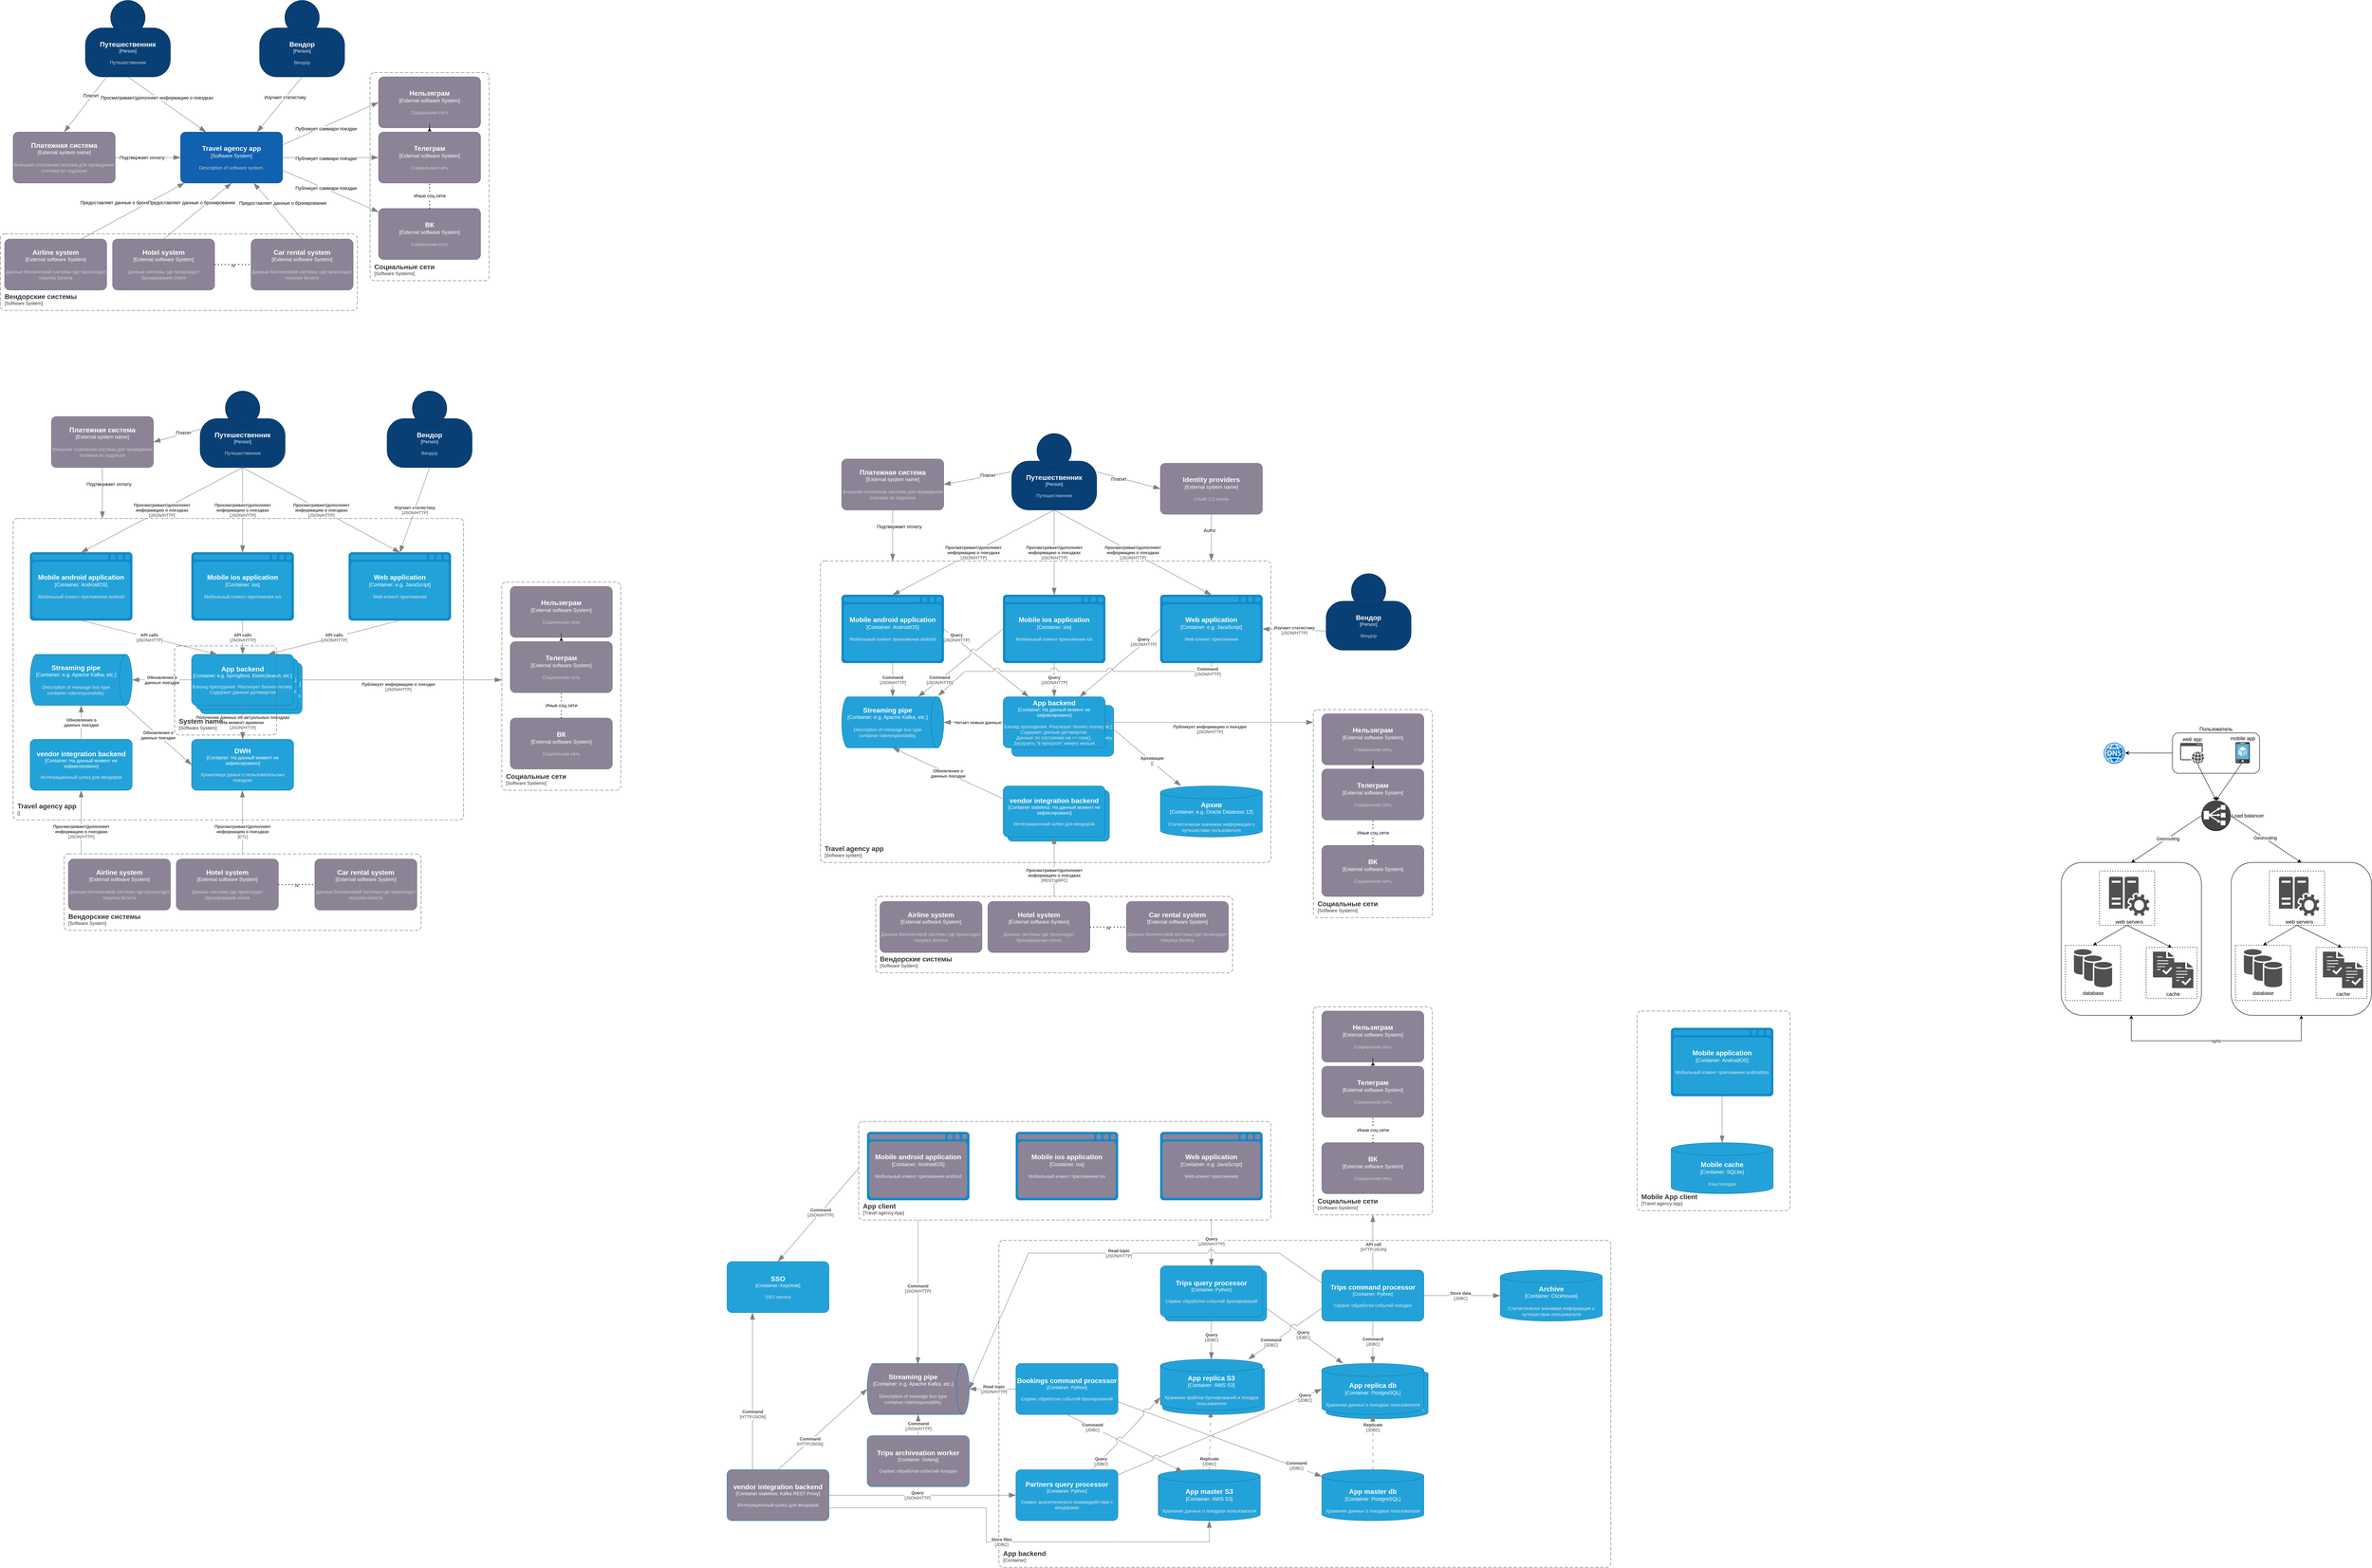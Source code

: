<mxfile version="26.0.16">
  <diagram name="Страница — 1" id="hBFGD2Wtad7kvXsyWuUc">
    <mxGraphModel dx="2710" dy="1378" grid="1" gridSize="10" guides="1" tooltips="1" connect="1" arrows="1" fold="1" page="1" pageScale="1" pageWidth="827" pageHeight="1169" math="0" shadow="0">
      <root>
        <mxCell id="0" />
        <mxCell id="1" parent="0" />
        <mxCell id="1X3xBcnbt9OsxCPcPPlh-77" value="Пользователь" style="rounded=1;whiteSpace=wrap;html=1;verticalAlign=bottom;labelPosition=center;verticalLabelPosition=top;align=center;" vertex="1" parent="1">
          <mxGeometry x="4982" y="1835" width="205" height="95" as="geometry" />
        </mxCell>
        <object placeholders="1" c4Name="Trips query processor" c4Type="Container" c4Technology="Golang" c4Description="Сервис обработки событий бронирований" label="&lt;font style=&quot;font-size: 16px&quot;&gt;&lt;b&gt;%c4Name%&lt;/b&gt;&lt;/font&gt;&lt;div&gt;[%c4Type%: %c4Technology%]&lt;/div&gt;&lt;br&gt;&lt;div&gt;&lt;font style=&quot;font-size: 11px&quot;&gt;&lt;font color=&quot;#E6E6E6&quot;&gt;%c4Description%&lt;/font&gt;&lt;/div&gt;" id="1X3xBcnbt9OsxCPcPPlh-40">
          <mxCell style="rounded=1;whiteSpace=wrap;html=1;fontSize=11;labelBackgroundColor=none;fillColor=#23A2D9;fontColor=#ffffff;align=center;arcSize=10;strokeColor=#0E7DAD;metaEdit=1;resizable=0;points=[[0.25,0,0],[0.5,0,0],[0.75,0,0],[1,0.25,0],[1,0.5,0],[1,0.75,0],[0.75,1,0],[0.5,1,0],[0.25,1,0],[0,0.75,0],[0,0.5,0],[0,0.25,0]];" vertex="1" parent="1">
            <mxGeometry x="2610" y="3100" width="240" height="120" as="geometry" />
          </mxCell>
        </object>
        <object placeholders="1" c4Name="App replica db" c4Type="Container" c4Technology="????" c4Description="Хранение данных о поездках пользователя" label="&lt;font style=&quot;font-size: 16px&quot;&gt;&lt;b&gt;%c4Name%&lt;/b&gt;&lt;/font&gt;&lt;div&gt;[%c4Type%:&amp;nbsp;%c4Technology%]&lt;/div&gt;&lt;br&gt;&lt;div&gt;&lt;font style=&quot;font-size: 11px&quot;&gt;&lt;font color=&quot;#E6E6E6&quot;&gt;%c4Description%&lt;/font&gt;&lt;/div&gt;" id="1X3xBcnbt9OsxCPcPPlh-34">
          <mxCell style="shape=cylinder3;size=15;whiteSpace=wrap;html=1;boundedLbl=1;rounded=0;labelBackgroundColor=none;fillColor=#23A2D9;fontSize=12;fontColor=#ffffff;align=center;strokeColor=#0E7DAD;metaEdit=1;points=[[0.5,0,0],[1,0.25,0],[1,0.5,0],[1,0.75,0],[0.5,1,0],[0,0.75,0],[0,0.5,0],[0,0.25,0]];resizable=0;" vertex="1" parent="1">
            <mxGeometry x="2990" y="3330" width="240" height="120" as="geometry" />
          </mxCell>
        </object>
        <object placeholders="1" c4Name="App replica S3" c4Type="Container" c4Technology="AWS S3" c4Description="Хранение файлов бронирований и поездок пользователя" label="&lt;font style=&quot;font-size: 16px&quot;&gt;&lt;b&gt;%c4Name%&lt;/b&gt;&lt;/font&gt;&lt;div&gt;[%c4Type%:&amp;nbsp;%c4Technology%]&lt;/div&gt;&lt;br&gt;&lt;div&gt;&lt;font style=&quot;font-size: 11px&quot;&gt;&lt;font color=&quot;#E6E6E6&quot;&gt;%c4Description%&lt;/font&gt;&lt;/div&gt;" id="1X3xBcnbt9OsxCPcPPlh-33">
          <mxCell style="shape=cylinder3;size=15;whiteSpace=wrap;html=1;boundedLbl=1;rounded=0;labelBackgroundColor=none;fillColor=#23A2D9;fontSize=12;fontColor=#ffffff;align=center;strokeColor=#0E7DAD;metaEdit=1;points=[[0.5,0,0],[1,0.25,0],[1,0.5,0],[1,0.75,0],[0.5,1,0],[0,0.75,0],[0,0.5,0],[0,0.25,0]];resizable=0;" vertex="1" parent="1">
            <mxGeometry x="2605" y="3320" width="240" height="120" as="geometry" />
          </mxCell>
        </object>
        <object placeholders="1" c4Name="vendor integration backend" c4Type="Container" c4Technology="На данный момент не зафиксировано" c4Description="Интеграционный шлюз для вендоров" label="&lt;font style=&quot;font-size: 16px&quot;&gt;&lt;b&gt;%c4Name%&lt;/b&gt;&lt;/font&gt;&lt;div&gt;[%c4Type%: %c4Technology%]&lt;/div&gt;&lt;br&gt;&lt;div&gt;&lt;font style=&quot;font-size: 11px&quot;&gt;&lt;font color=&quot;#E6E6E6&quot;&gt;%c4Description%&lt;/font&gt;&lt;/div&gt;" id="1X3xBcnbt9OsxCPcPPlh-5">
          <mxCell style="rounded=1;whiteSpace=wrap;html=1;fontSize=11;labelBackgroundColor=none;fillColor=#23A2D9;fontColor=#ffffff;align=center;arcSize=10;strokeColor=#0E7DAD;metaEdit=1;resizable=0;points=[[0.25,0,0],[0.5,0,0],[0.75,0,0],[1,0.25,0],[1,0.5,0],[1,0.75,0],[0.75,1,0],[0.5,1,0],[0.25,1,0],[0,0.75,0],[0,0.5,0],[0,0.25,0]];" vertex="1" parent="1">
            <mxGeometry x="2240" y="1970" width="240" height="120" as="geometry" />
          </mxCell>
        </object>
        <object placeholders="1" c4Name="App backend" c4Type="Container" c4Technology="e.g. SpringBoot, ElasticSearch, etc." c4Description="Бэкэнд прилодения. Реализует бизнес-логику. Содержит данные датамартов" label="&lt;font style=&quot;font-size: 16px&quot;&gt;&lt;b&gt;%c4Name%&lt;/b&gt;&lt;/font&gt;&lt;div&gt;[%c4Type%: %c4Technology%]&lt;/div&gt;&lt;br&gt;&lt;div&gt;&lt;font style=&quot;font-size: 11px&quot;&gt;&lt;font color=&quot;#E6E6E6&quot;&gt;%c4Description%&lt;/font&gt;&lt;/div&gt;" id="CF6k36N4D8vILac74Z-8-68">
          <mxCell style="rounded=1;whiteSpace=wrap;html=1;fontSize=11;labelBackgroundColor=none;fillColor=#23A2D9;fontColor=#ffffff;align=center;arcSize=10;strokeColor=#0E7DAD;metaEdit=1;resizable=0;points=[[0.25,0,0],[0.5,0,0],[0.75,0,0],[1,0.25,0],[1,0.5,0],[1,0.75,0],[0.75,1,0],[0.5,1,0],[0.25,1,0],[0,0.75,0],[0,0.5,0],[0,0.25,0]];" parent="1" vertex="1">
            <mxGeometry x="340" y="1670" width="240" height="120" as="geometry" />
          </mxCell>
        </object>
        <object placeholders="1" c4Name="App backend" c4Type="Container" c4Technology="e.g. SpringBoot, ElasticSearch, etc." c4Description="Бэкэнд прилодения. Реализует бизнес-логику. Содержит данные датамартов" label="&lt;font style=&quot;font-size: 16px&quot;&gt;&lt;b&gt;%c4Name%&lt;/b&gt;&lt;/font&gt;&lt;div&gt;[%c4Type%: %c4Technology%]&lt;/div&gt;&lt;br&gt;&lt;div&gt;&lt;font style=&quot;font-size: 11px&quot;&gt;&lt;font color=&quot;#E6E6E6&quot;&gt;%c4Description%&lt;/font&gt;&lt;/div&gt;" id="CF6k36N4D8vILac74Z-8-67">
          <mxCell style="rounded=1;whiteSpace=wrap;html=1;fontSize=11;labelBackgroundColor=none;fillColor=#23A2D9;fontColor=#ffffff;align=center;arcSize=10;strokeColor=#0E7DAD;metaEdit=1;resizable=0;points=[[0.25,0,0],[0.5,0,0],[0.75,0,0],[1,0.25,0],[1,0.5,0],[1,0.75,0],[0.75,1,0],[0.5,1,0],[0.25,1,0],[0,0.75,0],[0,0.5,0],[0,0.25,0]];" parent="1" vertex="1">
            <mxGeometry x="330" y="1660" width="240" height="120" as="geometry" />
          </mxCell>
        </object>
        <object placeholders="1" c4Name="Путешественник" c4Type="Person" c4Description="Путешественник" label="&lt;font style=&quot;font-size: 16px&quot;&gt;&lt;b&gt;%c4Name%&lt;/b&gt;&lt;/font&gt;&lt;div&gt;[%c4Type%]&lt;/div&gt;&lt;br&gt;&lt;div&gt;&lt;font style=&quot;font-size: 11px&quot;&gt;&lt;font color=&quot;#cccccc&quot;&gt;%c4Description%&lt;/font&gt;&lt;/div&gt;" id="8tRTBIlUkqPkJe9OdviB-1">
          <mxCell style="html=1;fontSize=11;dashed=0;whiteSpace=wrap;fillColor=#083F75;strokeColor=#06315C;fontColor=#ffffff;shape=mxgraph.c4.person2;align=center;metaEdit=1;points=[[0.5,0,0],[1,0.5,0],[1,0.75,0],[0.75,1,0],[0.5,1,0],[0.25,1,0],[0,0.75,0],[0,0.5,0]];resizable=0;" parent="1" vertex="1">
            <mxGeometry x="70" y="110" width="200" height="180" as="geometry" />
          </mxCell>
        </object>
        <object placeholders="1" c4Name="Travel agency app" c4Type="Software System" c4Description="Description of software system." label="&lt;font style=&quot;font-size: 16px&quot;&gt;&lt;b&gt;%c4Name%&lt;/b&gt;&lt;/font&gt;&lt;div&gt;[%c4Type%]&lt;/div&gt;&lt;br&gt;&lt;div&gt;&lt;font style=&quot;font-size: 11px&quot;&gt;&lt;font color=&quot;#cccccc&quot;&gt;%c4Description%&lt;/font&gt;&lt;/div&gt;" id="8tRTBIlUkqPkJe9OdviB-2">
          <mxCell style="rounded=1;whiteSpace=wrap;html=1;labelBackgroundColor=none;fillColor=#1061B0;fontColor=#ffffff;align=center;arcSize=10;strokeColor=#0D5091;metaEdit=1;resizable=0;points=[[0.25,0,0],[0.5,0,0],[0.75,0,0],[1,0.25,0],[1,0.5,0],[1,0.75,0],[0.75,1,0],[0.5,1,0],[0.25,1,0],[0,0.75,0],[0,0.5,0],[0,0.25,0]];" parent="1" vertex="1">
            <mxGeometry x="294" y="420" width="240" height="120" as="geometry" />
          </mxCell>
        </object>
        <object placeholders="1" c4Name="Airline system" c4Type="External software System" c4Description="Данные биллинговой системы где происходит покупка билета" label="&lt;font style=&quot;font-size: 16px&quot;&gt;&lt;b&gt;%c4Name%&lt;/b&gt;&lt;/font&gt;&lt;div&gt;[%c4Type%]&lt;/div&gt;&lt;br&gt;&lt;div&gt;&lt;font style=&quot;font-size: 11px&quot;&gt;&lt;font color=&quot;#cccccc&quot;&gt;%c4Description%&lt;/font&gt;&lt;/div&gt;" id="8tRTBIlUkqPkJe9OdviB-3">
          <mxCell style="rounded=1;whiteSpace=wrap;html=1;labelBackgroundColor=none;fillColor=#8C8496;fontColor=#ffffff;align=center;arcSize=10;strokeColor=#736782;metaEdit=1;resizable=0;points=[[0.25,0,0],[0.5,0,0],[0.75,0,0],[1,0.25,0],[1,0.5,0],[1,0.75,0],[0.75,1,0],[0.5,1,0],[0.25,1,0],[0,0.75,0],[0,0.5,0],[0,0.25,0]];" parent="1" vertex="1">
            <mxGeometry x="-120" y="672" width="240" height="120" as="geometry" />
          </mxCell>
        </object>
        <object placeholders="1" c4Name="Hotel system" c4Type="External software System" c4Description="Данные системы где происходит бронирование отеля" label="&lt;font style=&quot;font-size: 16px&quot;&gt;&lt;b&gt;%c4Name%&lt;/b&gt;&lt;/font&gt;&lt;div&gt;[%c4Type%]&lt;/div&gt;&lt;br&gt;&lt;div&gt;&lt;font style=&quot;font-size: 11px&quot;&gt;&lt;font color=&quot;#cccccc&quot;&gt;%c4Description%&lt;/font&gt;&lt;/div&gt;" id="8tRTBIlUkqPkJe9OdviB-4">
          <mxCell style="rounded=1;whiteSpace=wrap;html=1;labelBackgroundColor=none;fillColor=#8C8496;fontColor=#ffffff;align=center;arcSize=10;strokeColor=#736782;metaEdit=1;resizable=0;points=[[0.25,0,0],[0.5,0,0],[0.75,0,0],[1,0.25,0],[1,0.5,0],[1,0.75,0],[0.75,1,0],[0.5,1,0],[0.25,1,0],[0,0.75,0],[0,0.5,0],[0,0.25,0]];" parent="1" vertex="1">
            <mxGeometry x="134" y="672" width="240" height="120" as="geometry" />
          </mxCell>
        </object>
        <object placeholders="1" c4Name="Car rental system" c4Type="External software System" c4Description="Данные биллинговой системы где происходит покупка билета" label="&lt;font style=&quot;font-size: 16px&quot;&gt;&lt;b&gt;%c4Name%&lt;/b&gt;&lt;/font&gt;&lt;div&gt;[%c4Type%]&lt;/div&gt;&lt;br&gt;&lt;div&gt;&lt;font style=&quot;font-size: 11px&quot;&gt;&lt;font color=&quot;#cccccc&quot;&gt;%c4Description%&lt;/font&gt;&lt;/div&gt;" id="8tRTBIlUkqPkJe9OdviB-5">
          <mxCell style="rounded=1;whiteSpace=wrap;html=1;labelBackgroundColor=none;fillColor=#8C8496;fontColor=#ffffff;align=center;arcSize=10;strokeColor=#736782;metaEdit=1;resizable=0;points=[[0.25,0,0],[0.5,0,0],[0.75,0,0],[1,0.25,0],[1,0.5,0],[1,0.75,0],[0.75,1,0],[0.5,1,0],[0.25,1,0],[0,0.75,0],[0,0.5,0],[0,0.25,0]];" parent="1" vertex="1">
            <mxGeometry x="460" y="672" width="240" height="120" as="geometry" />
          </mxCell>
        </object>
        <mxCell id="8tRTBIlUkqPkJe9OdviB-6" value="" style="endArrow=none;dashed=1;html=1;dashPattern=1 3;strokeWidth=2;rounded=0;entryX=0;entryY=0.5;entryDx=0;entryDy=0;entryPerimeter=0;exitX=1;exitY=0.5;exitDx=0;exitDy=0;exitPerimeter=0;" parent="1" source="8tRTBIlUkqPkJe9OdviB-4" target="8tRTBIlUkqPkJe9OdviB-5" edge="1">
          <mxGeometry width="50" height="50" relative="1" as="geometry">
            <mxPoint x="230" y="492" as="sourcePoint" />
            <mxPoint x="280" y="442" as="targetPoint" />
          </mxGeometry>
        </mxCell>
        <mxCell id="8tRTBIlUkqPkJe9OdviB-7" value="N" style="edgeLabel;html=1;align=center;verticalAlign=middle;resizable=0;points=[];" parent="8tRTBIlUkqPkJe9OdviB-6" vertex="1" connectable="0">
          <mxGeometry y="-2" relative="1" as="geometry">
            <mxPoint as="offset" />
          </mxGeometry>
        </mxCell>
        <object placeholders="1" c4Type="Relationship" id="8tRTBIlUkqPkJe9OdviB-9">
          <mxCell style="endArrow=blockThin;html=1;fontSize=10;fontColor=#404040;strokeWidth=1;endFill=1;strokeColor=#828282;elbow=vertical;metaEdit=1;endSize=14;startSize=14;jumpStyle=arc;jumpSize=16;rounded=0;exitX=0.75;exitY=0;exitDx=0;exitDy=0;exitPerimeter=0;" parent="1" source="8tRTBIlUkqPkJe9OdviB-3" target="8tRTBIlUkqPkJe9OdviB-2" edge="1">
            <mxGeometry width="240" relative="1" as="geometry">
              <mxPoint x="414" y="790" as="sourcePoint" />
              <mxPoint x="424" y="550" as="targetPoint" />
            </mxGeometry>
          </mxCell>
        </object>
        <mxCell id="8tRTBIlUkqPkJe9OdviB-14" value="Предоставляет данные о бронировании" style="edgeLabel;html=1;align=center;verticalAlign=middle;resizable=0;points=[];" parent="8tRTBIlUkqPkJe9OdviB-9" vertex="1" connectable="0">
          <mxGeometry x="-0.185" relative="1" as="geometry">
            <mxPoint y="-32" as="offset" />
          </mxGeometry>
        </mxCell>
        <object placeholders="1" c4Type="Relationship" id="8tRTBIlUkqPkJe9OdviB-11">
          <mxCell style="endArrow=blockThin;html=1;fontSize=10;fontColor=#404040;strokeWidth=1;endFill=1;strokeColor=#828282;elbow=vertical;metaEdit=1;endSize=14;startSize=14;jumpStyle=arc;jumpSize=16;rounded=0;exitX=0.5;exitY=1;exitDx=0;exitDy=0;exitPerimeter=0;entryX=0.25;entryY=0;entryDx=0;entryDy=0;entryPerimeter=0;" parent="1" source="8tRTBIlUkqPkJe9OdviB-1" target="8tRTBIlUkqPkJe9OdviB-2" edge="1">
            <mxGeometry width="240" relative="1" as="geometry">
              <mxPoint x="290" y="560" as="sourcePoint" />
              <mxPoint x="414" y="420" as="targetPoint" />
            </mxGeometry>
          </mxCell>
        </object>
        <mxCell id="8tRTBIlUkqPkJe9OdviB-12" value="Просматривает/дополняет информацию о поездках" style="edgeLabel;html=1;align=center;verticalAlign=middle;resizable=0;points=[];" parent="8tRTBIlUkqPkJe9OdviB-11" vertex="1" connectable="0">
          <mxGeometry x="-0.258" y="-1" relative="1" as="geometry">
            <mxPoint as="offset" />
          </mxGeometry>
        </mxCell>
        <object placeholders="1" c4Name="Нельзяграм" c4Type="External software System" c4Description="Социальная сеть" label="&lt;font style=&quot;font-size: 16px&quot;&gt;&lt;b&gt;%c4Name%&lt;/b&gt;&lt;/font&gt;&lt;div&gt;[%c4Type%]&lt;/div&gt;&lt;br&gt;&lt;div&gt;&lt;font style=&quot;font-size: 11px&quot;&gt;&lt;font color=&quot;#cccccc&quot;&gt;%c4Description%&lt;/font&gt;&lt;/div&gt;" id="8tRTBIlUkqPkJe9OdviB-16">
          <mxCell style="rounded=1;whiteSpace=wrap;html=1;labelBackgroundColor=none;fillColor=#8C8496;fontColor=#ffffff;align=center;arcSize=10;strokeColor=#736782;metaEdit=1;resizable=0;points=[[0.25,0,0],[0.5,0,0],[0.75,0,0],[1,0.25,0],[1,0.5,0],[1,0.75,0],[0.75,1,0],[0.5,1,0],[0.25,1,0],[0,0.75,0],[0,0.5,0],[0,0.25,0]];" parent="1" vertex="1">
            <mxGeometry x="760" y="290" width="240" height="120" as="geometry" />
          </mxCell>
        </object>
        <mxCell id="8tRTBIlUkqPkJe9OdviB-39" value="" style="edgeStyle=orthogonalEdgeStyle;rounded=0;orthogonalLoop=1;jettySize=auto;html=1;" parent="1" source="8tRTBIlUkqPkJe9OdviB-17" target="8tRTBIlUkqPkJe9OdviB-16" edge="1">
          <mxGeometry relative="1" as="geometry" />
        </mxCell>
        <object placeholders="1" c4Name="Телеграм" c4Type="External software System" c4Description="Социальная сеть" label="&lt;font style=&quot;font-size: 16px&quot;&gt;&lt;b&gt;%c4Name%&lt;/b&gt;&lt;/font&gt;&lt;div&gt;[%c4Type%]&lt;/div&gt;&lt;br&gt;&lt;div&gt;&lt;font style=&quot;font-size: 11px&quot;&gt;&lt;font color=&quot;#cccccc&quot;&gt;%c4Description%&lt;/font&gt;&lt;/div&gt;" id="8tRTBIlUkqPkJe9OdviB-17">
          <mxCell style="rounded=1;whiteSpace=wrap;html=1;labelBackgroundColor=none;fillColor=#8C8496;fontColor=#ffffff;align=center;arcSize=10;strokeColor=#736782;metaEdit=1;resizable=0;points=[[0.25,0,0],[0.5,0,0],[0.75,0,0],[1,0.25,0],[1,0.5,0],[1,0.75,0],[0.75,1,0],[0.5,1,0],[0.25,1,0],[0,0.75,0],[0,0.5,0],[0,0.25,0]];" parent="1" vertex="1">
            <mxGeometry x="760" y="420" width="240" height="120" as="geometry" />
          </mxCell>
        </object>
        <object placeholders="1" c4Name="ВК" c4Type="External software System" c4Description="Социальная сеть" label="&lt;font style=&quot;font-size: 16px&quot;&gt;&lt;b&gt;%c4Name%&lt;/b&gt;&lt;/font&gt;&lt;div&gt;[%c4Type%]&lt;/div&gt;&lt;br&gt;&lt;div&gt;&lt;font style=&quot;font-size: 11px&quot;&gt;&lt;font color=&quot;#cccccc&quot;&gt;%c4Description%&lt;/font&gt;&lt;/div&gt;" id="8tRTBIlUkqPkJe9OdviB-18">
          <mxCell style="rounded=1;whiteSpace=wrap;html=1;labelBackgroundColor=none;fillColor=#8C8496;fontColor=#ffffff;align=center;arcSize=10;strokeColor=#736782;metaEdit=1;resizable=0;points=[[0.25,0,0],[0.5,0,0],[0.75,0,0],[1,0.25,0],[1,0.5,0],[1,0.75,0],[0.75,1,0],[0.5,1,0],[0.25,1,0],[0,0.75,0],[0,0.5,0],[0,0.25,0]];" parent="1" vertex="1">
            <mxGeometry x="760" y="600" width="240" height="120" as="geometry" />
          </mxCell>
        </object>
        <object placeholders="1" c4Name="Социальные сети" c4Type="SystemScopeBoundary" c4Application="Software Systems" label="&lt;font style=&quot;font-size: 16px&quot;&gt;&lt;b&gt;&lt;div style=&quot;text-align: left&quot;&gt;%c4Name%&lt;/div&gt;&lt;/b&gt;&lt;/font&gt;&lt;div style=&quot;text-align: left&quot;&gt;[%c4Application%]&lt;/div&gt;" id="8tRTBIlUkqPkJe9OdviB-19">
          <mxCell style="rounded=1;fontSize=11;whiteSpace=wrap;html=1;dashed=1;arcSize=20;fillColor=none;strokeColor=#666666;fontColor=#333333;labelBackgroundColor=none;align=left;verticalAlign=bottom;labelBorderColor=none;spacingTop=0;spacing=10;dashPattern=8 4;metaEdit=1;rotatable=0;perimeter=rectanglePerimeter;noLabel=0;labelPadding=0;allowArrows=0;connectable=0;expand=0;recursiveResize=0;editable=1;pointerEvents=0;absoluteArcSize=1;points=[[0.25,0,0],[0.5,0,0],[0.75,0,0],[1,0.25,0],[1,0.5,0],[1,0.75,0],[0.75,1,0],[0.5,1,0],[0.25,1,0],[0,0.75,0],[0,0.5,0],[0,0.25,0]];" parent="1" vertex="1">
            <mxGeometry x="740" y="280" width="280" height="490" as="geometry" />
          </mxCell>
        </object>
        <object placeholders="1" c4Name="Вендорские системы" c4Type="SystemScopeBoundary" c4Application="Software System" label="&lt;font style=&quot;font-size: 16px&quot;&gt;&lt;b&gt;&lt;div style=&quot;text-align: left&quot;&gt;%c4Name%&lt;/div&gt;&lt;/b&gt;&lt;/font&gt;&lt;div style=&quot;text-align: left&quot;&gt;[%c4Application%]&lt;/div&gt;" id="8tRTBIlUkqPkJe9OdviB-20">
          <mxCell style="rounded=1;fontSize=11;whiteSpace=wrap;html=1;dashed=1;arcSize=20;fillColor=none;strokeColor=#666666;fontColor=#333333;labelBackgroundColor=none;align=left;verticalAlign=bottom;labelBorderColor=none;spacingTop=0;spacing=10;dashPattern=8 4;metaEdit=1;rotatable=0;perimeter=rectanglePerimeter;noLabel=0;labelPadding=0;allowArrows=0;connectable=0;expand=0;recursiveResize=0;editable=1;pointerEvents=0;absoluteArcSize=1;points=[[0.25,0,0],[0.5,0,0],[0.75,0,0],[1,0.25,0],[1,0.5,0],[1,0.75,0],[0.75,1,0],[0.5,1,0],[0.25,1,0],[0,0.75,0],[0,0.5,0],[0,0.25,0]];" parent="1" vertex="1">
            <mxGeometry x="-130" y="660" width="840" height="180" as="geometry" />
          </mxCell>
        </object>
        <object placeholders="1" c4Type="Relationship" id="8tRTBIlUkqPkJe9OdviB-21">
          <mxCell style="endArrow=blockThin;html=1;fontSize=10;fontColor=#404040;strokeWidth=1;endFill=1;strokeColor=#828282;elbow=vertical;metaEdit=1;endSize=14;startSize=14;jumpStyle=arc;jumpSize=16;rounded=0;exitX=1;exitY=0.25;exitDx=0;exitDy=0;exitPerimeter=0;entryX=0;entryY=0.5;entryDx=0;entryDy=0;entryPerimeter=0;" parent="1" source="8tRTBIlUkqPkJe9OdviB-2" target="8tRTBIlUkqPkJe9OdviB-16" edge="1">
            <mxGeometry width="240" relative="1" as="geometry">
              <mxPoint x="424" y="800" as="sourcePoint" />
              <mxPoint x="740" y="460" as="targetPoint" />
            </mxGeometry>
          </mxCell>
        </object>
        <mxCell id="8tRTBIlUkqPkJe9OdviB-22" value="Публикует саммари поездки" style="edgeLabel;html=1;align=center;verticalAlign=middle;resizable=0;points=[];" parent="8tRTBIlUkqPkJe9OdviB-21" vertex="1" connectable="0">
          <mxGeometry x="-0.185" relative="1" as="geometry">
            <mxPoint x="10" y="2" as="offset" />
          </mxGeometry>
        </mxCell>
        <object placeholders="1" c4Type="Relationship" id="8tRTBIlUkqPkJe9OdviB-24">
          <mxCell style="endArrow=blockThin;html=1;fontSize=10;fontColor=#404040;strokeWidth=1;endFill=1;strokeColor=#828282;elbow=vertical;metaEdit=1;endSize=14;startSize=14;jumpStyle=arc;jumpSize=16;rounded=0;exitX=1;exitY=0.5;exitDx=0;exitDy=0;exitPerimeter=0;entryX=0;entryY=0.5;entryDx=0;entryDy=0;entryPerimeter=0;" parent="1" source="8tRTBIlUkqPkJe9OdviB-2" target="8tRTBIlUkqPkJe9OdviB-17" edge="1">
            <mxGeometry width="240" relative="1" as="geometry">
              <mxPoint x="544" y="490" as="sourcePoint" />
              <mxPoint x="760" y="310" as="targetPoint" />
            </mxGeometry>
          </mxCell>
        </object>
        <mxCell id="8tRTBIlUkqPkJe9OdviB-25" value="Публикует саммари поездки" style="edgeLabel;html=1;align=center;verticalAlign=middle;resizable=0;points=[];" parent="8tRTBIlUkqPkJe9OdviB-24" vertex="1" connectable="0">
          <mxGeometry x="-0.185" relative="1" as="geometry">
            <mxPoint x="10" y="2" as="offset" />
          </mxGeometry>
        </mxCell>
        <object placeholders="1" c4Type="Relationship" id="8tRTBIlUkqPkJe9OdviB-26">
          <mxCell style="endArrow=blockThin;html=1;fontSize=10;fontColor=#404040;strokeWidth=1;endFill=1;strokeColor=#828282;elbow=vertical;metaEdit=1;endSize=14;startSize=14;jumpStyle=arc;jumpSize=16;rounded=0;exitX=1;exitY=0.75;exitDx=0;exitDy=0;exitPerimeter=0;" parent="1" source="8tRTBIlUkqPkJe9OdviB-2" target="8tRTBIlUkqPkJe9OdviB-18" edge="1">
            <mxGeometry width="240" relative="1" as="geometry">
              <mxPoint x="540" y="480" as="sourcePoint" />
              <mxPoint x="760" y="440" as="targetPoint" />
            </mxGeometry>
          </mxCell>
        </object>
        <mxCell id="8tRTBIlUkqPkJe9OdviB-27" value="Публикует саммари поездки" style="edgeLabel;html=1;align=center;verticalAlign=middle;resizable=0;points=[];" parent="8tRTBIlUkqPkJe9OdviB-26" vertex="1" connectable="0">
          <mxGeometry x="-0.185" relative="1" as="geometry">
            <mxPoint x="10" y="2" as="offset" />
          </mxGeometry>
        </mxCell>
        <mxCell id="8tRTBIlUkqPkJe9OdviB-28" value="" style="endArrow=none;dashed=1;html=1;dashPattern=1 3;strokeWidth=2;rounded=0;entryX=0.5;entryY=1;entryDx=0;entryDy=0;entryPerimeter=0;" parent="1" source="8tRTBIlUkqPkJe9OdviB-18" target="8tRTBIlUkqPkJe9OdviB-17" edge="1">
          <mxGeometry width="50" height="50" relative="1" as="geometry">
            <mxPoint x="490" y="690" as="sourcePoint" />
            <mxPoint x="880" y="590" as="targetPoint" />
          </mxGeometry>
        </mxCell>
        <mxCell id="8tRTBIlUkqPkJe9OdviB-29" value="Иные соц сети" style="edgeLabel;html=1;align=center;verticalAlign=middle;resizable=0;points=[];" parent="8tRTBIlUkqPkJe9OdviB-28" vertex="1" connectable="0">
          <mxGeometry x="0.333" y="-1" relative="1" as="geometry">
            <mxPoint x="-1" y="10" as="offset" />
          </mxGeometry>
        </mxCell>
        <object placeholders="1" c4Type="Relationship" id="8tRTBIlUkqPkJe9OdviB-30">
          <mxCell style="endArrow=blockThin;html=1;fontSize=10;fontColor=#404040;strokeWidth=1;endFill=1;strokeColor=#828282;elbow=vertical;metaEdit=1;endSize=14;startSize=14;jumpStyle=arc;jumpSize=16;rounded=0;exitX=0.5;exitY=0;exitDx=0;exitDy=0;exitPerimeter=0;entryX=0.5;entryY=1;entryDx=0;entryDy=0;entryPerimeter=0;" parent="1" source="8tRTBIlUkqPkJe9OdviB-4" target="8tRTBIlUkqPkJe9OdviB-2" edge="1">
            <mxGeometry width="240" relative="1" as="geometry">
              <mxPoint x="100" y="812" as="sourcePoint" />
              <mxPoint x="364" y="550" as="targetPoint" />
            </mxGeometry>
          </mxCell>
        </object>
        <mxCell id="8tRTBIlUkqPkJe9OdviB-31" value="Предоставляет данные о бронировании" style="edgeLabel;html=1;align=center;verticalAlign=middle;resizable=0;points=[];" parent="8tRTBIlUkqPkJe9OdviB-30" vertex="1" connectable="0">
          <mxGeometry x="-0.185" relative="1" as="geometry">
            <mxPoint y="-32" as="offset" />
          </mxGeometry>
        </mxCell>
        <object placeholders="1" c4Type="Relationship" id="8tRTBIlUkqPkJe9OdviB-32">
          <mxCell style="endArrow=blockThin;html=1;fontSize=10;fontColor=#404040;strokeWidth=1;endFill=1;strokeColor=#828282;elbow=vertical;metaEdit=1;endSize=14;startSize=14;jumpStyle=arc;jumpSize=16;rounded=0;exitX=0.5;exitY=0;exitDx=0;exitDy=0;exitPerimeter=0;" parent="1" source="8tRTBIlUkqPkJe9OdviB-5" target="8tRTBIlUkqPkJe9OdviB-2" edge="1">
            <mxGeometry width="240" relative="1" as="geometry">
              <mxPoint x="294" y="812" as="sourcePoint" />
              <mxPoint x="424" y="550" as="targetPoint" />
            </mxGeometry>
          </mxCell>
        </object>
        <mxCell id="8tRTBIlUkqPkJe9OdviB-33" value="Предоставляет данные о бронировании" style="edgeLabel;html=1;align=center;verticalAlign=middle;resizable=0;points=[];" parent="8tRTBIlUkqPkJe9OdviB-32" vertex="1" connectable="0">
          <mxGeometry x="-0.185" relative="1" as="geometry">
            <mxPoint y="-32" as="offset" />
          </mxGeometry>
        </mxCell>
        <object placeholders="1" c4Name="Платежная система" c4Type="External system name" c4Description="Внешняя платежная система для проведения платежа по подписке" label="&lt;font style=&quot;font-size: 16px&quot;&gt;&lt;b&gt;%c4Name%&lt;/b&gt;&lt;/font&gt;&lt;div&gt;[%c4Type%]&lt;/div&gt;&lt;br&gt;&lt;div&gt;&lt;font style=&quot;font-size: 11px&quot;&gt;&lt;font color=&quot;#cccccc&quot;&gt;%c4Description%&lt;/font&gt;&lt;/div&gt;" id="8tRTBIlUkqPkJe9OdviB-34">
          <mxCell style="rounded=1;whiteSpace=wrap;html=1;labelBackgroundColor=none;fillColor=#8C8496;fontColor=#ffffff;align=center;arcSize=10;strokeColor=#736782;metaEdit=1;resizable=0;points=[[0.25,0,0],[0.5,0,0],[0.75,0,0],[1,0.25,0],[1,0.5,0],[1,0.75,0],[0.75,1,0],[0.5,1,0],[0.25,1,0],[0,0.75,0],[0,0.5,0],[0,0.25,0]];" parent="1" vertex="1">
            <mxGeometry x="-100" y="420" width="240" height="120" as="geometry" />
          </mxCell>
        </object>
        <object placeholders="1" c4Type="Relationship" id="8tRTBIlUkqPkJe9OdviB-35">
          <mxCell style="endArrow=blockThin;html=1;fontSize=10;fontColor=#404040;strokeWidth=1;endFill=1;strokeColor=#828282;elbow=vertical;metaEdit=1;endSize=14;startSize=14;jumpStyle=arc;jumpSize=16;rounded=0;exitX=0.25;exitY=1;exitDx=0;exitDy=0;exitPerimeter=0;entryX=0.5;entryY=0;entryDx=0;entryDy=0;entryPerimeter=0;" parent="1" source="8tRTBIlUkqPkJe9OdviB-1" target="8tRTBIlUkqPkJe9OdviB-34" edge="1">
            <mxGeometry width="240" relative="1" as="geometry">
              <mxPoint x="280" y="480" as="sourcePoint" />
              <mxPoint x="520" y="480" as="targetPoint" />
            </mxGeometry>
          </mxCell>
        </object>
        <mxCell id="8tRTBIlUkqPkJe9OdviB-37" value="Платит" style="edgeLabel;html=1;align=center;verticalAlign=middle;resizable=0;points=[];" parent="8tRTBIlUkqPkJe9OdviB-35" vertex="1" connectable="0">
          <mxGeometry x="-0.306" y="-3" relative="1" as="geometry">
            <mxPoint as="offset" />
          </mxGeometry>
        </mxCell>
        <object placeholders="1" c4Type="Relationship" id="8tRTBIlUkqPkJe9OdviB-36">
          <mxCell style="endArrow=blockThin;html=1;fontSize=10;fontColor=#404040;strokeWidth=1;endFill=1;strokeColor=#828282;elbow=vertical;metaEdit=1;endSize=14;startSize=14;jumpStyle=arc;jumpSize=16;rounded=0;exitX=1;exitY=0.5;exitDx=0;exitDy=0;exitPerimeter=0;entryX=0;entryY=0.5;entryDx=0;entryDy=0;entryPerimeter=0;" parent="1" source="8tRTBIlUkqPkJe9OdviB-34" target="8tRTBIlUkqPkJe9OdviB-2" edge="1">
            <mxGeometry width="240" relative="1" as="geometry">
              <mxPoint x="324" y="230" as="sourcePoint" />
              <mxPoint x="70" y="430" as="targetPoint" />
            </mxGeometry>
          </mxCell>
        </object>
        <mxCell id="8tRTBIlUkqPkJe9OdviB-38" value="Подтвержает оплату" style="edgeLabel;html=1;align=center;verticalAlign=middle;resizable=0;points=[];" parent="8tRTBIlUkqPkJe9OdviB-36" vertex="1" connectable="0">
          <mxGeometry x="-0.368" y="1" relative="1" as="geometry">
            <mxPoint x="14" y="1" as="offset" />
          </mxGeometry>
        </mxCell>
        <object placeholders="1" c4Name="Вендор" c4Type="Person" c4Description="Вендор" label="&lt;font style=&quot;font-size: 16px&quot;&gt;&lt;b&gt;%c4Name%&lt;/b&gt;&lt;/font&gt;&lt;div&gt;[%c4Type%]&lt;/div&gt;&lt;br&gt;&lt;div&gt;&lt;font style=&quot;font-size: 11px&quot;&gt;&lt;font color=&quot;#cccccc&quot;&gt;%c4Description%&lt;/font&gt;&lt;/div&gt;" id="8tRTBIlUkqPkJe9OdviB-41">
          <mxCell style="html=1;fontSize=11;dashed=0;whiteSpace=wrap;fillColor=#083F75;strokeColor=#06315C;fontColor=#ffffff;shape=mxgraph.c4.person2;align=center;metaEdit=1;points=[[0.5,0,0],[1,0.5,0],[1,0.75,0],[0.75,1,0],[0.5,1,0],[0.25,1,0],[0,0.75,0],[0,0.5,0]];resizable=0;" parent="1" vertex="1">
            <mxGeometry x="480" y="110" width="200" height="180" as="geometry" />
          </mxCell>
        </object>
        <object placeholders="1" c4Type="Relationship" id="8tRTBIlUkqPkJe9OdviB-45">
          <mxCell style="endArrow=blockThin;html=1;fontSize=10;fontColor=#404040;strokeWidth=1;endFill=1;strokeColor=#828282;elbow=vertical;metaEdit=1;endSize=14;startSize=14;jumpStyle=arc;jumpSize=16;rounded=0;exitX=0.5;exitY=1;exitDx=0;exitDy=0;exitPerimeter=0;entryX=0.75;entryY=0;entryDx=0;entryDy=0;entryPerimeter=0;" parent="1" source="8tRTBIlUkqPkJe9OdviB-41" target="8tRTBIlUkqPkJe9OdviB-2" edge="1">
            <mxGeometry width="240" relative="1" as="geometry">
              <mxPoint x="180" y="300" as="sourcePoint" />
              <mxPoint x="364" y="430" as="targetPoint" />
            </mxGeometry>
          </mxCell>
        </object>
        <mxCell id="8tRTBIlUkqPkJe9OdviB-46" value="Изучает статистику" style="edgeLabel;html=1;align=center;verticalAlign=middle;resizable=0;points=[];" parent="8tRTBIlUkqPkJe9OdviB-45" vertex="1" connectable="0">
          <mxGeometry x="-0.258" y="-1" relative="1" as="geometry">
            <mxPoint as="offset" />
          </mxGeometry>
        </mxCell>
        <object placeholders="1" c4Name="Путешественник" c4Type="Person" c4Description="Путешественник" label="&lt;font style=&quot;font-size: 16px&quot;&gt;&lt;b&gt;%c4Name%&lt;/b&gt;&lt;/font&gt;&lt;div&gt;[%c4Type%]&lt;/div&gt;&lt;br&gt;&lt;div&gt;&lt;font style=&quot;font-size: 11px&quot;&gt;&lt;font color=&quot;#cccccc&quot;&gt;%c4Description%&lt;/font&gt;&lt;/div&gt;" id="CF6k36N4D8vILac74Z-8-1">
          <mxCell style="html=1;fontSize=11;dashed=0;whiteSpace=wrap;fillColor=#083F75;strokeColor=#06315C;fontColor=#ffffff;shape=mxgraph.c4.person2;align=center;metaEdit=1;points=[[0.5,0,0],[1,0.5,0],[1,0.75,0],[0.75,1,0],[0.5,1,0],[0.25,1,0],[0,0.75,0],[0,0.5,0]];resizable=0;" parent="1" vertex="1">
            <mxGeometry x="340" y="1030" width="200" height="180" as="geometry" />
          </mxCell>
        </object>
        <object placeholders="1" c4Name="Airline system" c4Type="External software System" c4Description="Данные биллинговой системы где происходит покупка билета" label="&lt;font style=&quot;font-size: 16px&quot;&gt;&lt;b&gt;%c4Name%&lt;/b&gt;&lt;/font&gt;&lt;div&gt;[%c4Type%]&lt;/div&gt;&lt;br&gt;&lt;div&gt;&lt;font style=&quot;font-size: 11px&quot;&gt;&lt;font color=&quot;#cccccc&quot;&gt;%c4Description%&lt;/font&gt;&lt;/div&gt;" id="CF6k36N4D8vILac74Z-8-3">
          <mxCell style="rounded=1;whiteSpace=wrap;html=1;labelBackgroundColor=none;fillColor=#8C8496;fontColor=#ffffff;align=center;arcSize=10;strokeColor=#736782;metaEdit=1;resizable=0;points=[[0.25,0,0],[0.5,0,0],[0.75,0,0],[1,0.25,0],[1,0.5,0],[1,0.75,0],[0.75,1,0],[0.5,1,0],[0.25,1,0],[0,0.75,0],[0,0.5,0],[0,0.25,0]];" parent="1" vertex="1">
            <mxGeometry x="30" y="2132" width="240" height="120" as="geometry" />
          </mxCell>
        </object>
        <object placeholders="1" c4Name="Hotel system" c4Type="External software System" c4Description="Данные системы где происходит бронирование отеля" label="&lt;font style=&quot;font-size: 16px&quot;&gt;&lt;b&gt;%c4Name%&lt;/b&gt;&lt;/font&gt;&lt;div&gt;[%c4Type%]&lt;/div&gt;&lt;br&gt;&lt;div&gt;&lt;font style=&quot;font-size: 11px&quot;&gt;&lt;font color=&quot;#cccccc&quot;&gt;%c4Description%&lt;/font&gt;&lt;/div&gt;" id="CF6k36N4D8vILac74Z-8-4">
          <mxCell style="rounded=1;whiteSpace=wrap;html=1;labelBackgroundColor=none;fillColor=#8C8496;fontColor=#ffffff;align=center;arcSize=10;strokeColor=#736782;metaEdit=1;resizable=0;points=[[0.25,0,0],[0.5,0,0],[0.75,0,0],[1,0.25,0],[1,0.5,0],[1,0.75,0],[0.75,1,0],[0.5,1,0],[0.25,1,0],[0,0.75,0],[0,0.5,0],[0,0.25,0]];" parent="1" vertex="1">
            <mxGeometry x="284" y="2132" width="240" height="120" as="geometry" />
          </mxCell>
        </object>
        <object placeholders="1" c4Name="Car rental system" c4Type="External software System" c4Description="Данные биллинговой системы где происходит покупка билета" label="&lt;font style=&quot;font-size: 16px&quot;&gt;&lt;b&gt;%c4Name%&lt;/b&gt;&lt;/font&gt;&lt;div&gt;[%c4Type%]&lt;/div&gt;&lt;br&gt;&lt;div&gt;&lt;font style=&quot;font-size: 11px&quot;&gt;&lt;font color=&quot;#cccccc&quot;&gt;%c4Description%&lt;/font&gt;&lt;/div&gt;" id="CF6k36N4D8vILac74Z-8-5">
          <mxCell style="rounded=1;whiteSpace=wrap;html=1;labelBackgroundColor=none;fillColor=#8C8496;fontColor=#ffffff;align=center;arcSize=10;strokeColor=#736782;metaEdit=1;resizable=0;points=[[0.25,0,0],[0.5,0,0],[0.75,0,0],[1,0.25,0],[1,0.5,0],[1,0.75,0],[0.75,1,0],[0.5,1,0],[0.25,1,0],[0,0.75,0],[0,0.5,0],[0,0.25,0]];" parent="1" vertex="1">
            <mxGeometry x="610" y="2132" width="240" height="120" as="geometry" />
          </mxCell>
        </object>
        <mxCell id="CF6k36N4D8vILac74Z-8-6" value="" style="endArrow=none;dashed=1;html=1;dashPattern=1 3;strokeWidth=2;rounded=0;entryX=0;entryY=0.5;entryDx=0;entryDy=0;entryPerimeter=0;exitX=1;exitY=0.5;exitDx=0;exitDy=0;exitPerimeter=0;" parent="1" source="CF6k36N4D8vILac74Z-8-4" target="CF6k36N4D8vILac74Z-8-5" edge="1">
          <mxGeometry width="50" height="50" relative="1" as="geometry">
            <mxPoint x="380" y="1952" as="sourcePoint" />
            <mxPoint x="430" y="1902" as="targetPoint" />
          </mxGeometry>
        </mxCell>
        <mxCell id="CF6k36N4D8vILac74Z-8-7" value="N" style="edgeLabel;html=1;align=center;verticalAlign=middle;resizable=0;points=[];" parent="CF6k36N4D8vILac74Z-8-6" vertex="1" connectable="0">
          <mxGeometry y="-2" relative="1" as="geometry">
            <mxPoint as="offset" />
          </mxGeometry>
        </mxCell>
        <object placeholders="1" c4Name="Нельзяграм" c4Type="External software System" c4Description="Социальная сеть" label="&lt;font style=&quot;font-size: 16px&quot;&gt;&lt;b&gt;%c4Name%&lt;/b&gt;&lt;/font&gt;&lt;div&gt;[%c4Type%]&lt;/div&gt;&lt;br&gt;&lt;div&gt;&lt;font style=&quot;font-size: 11px&quot;&gt;&lt;font color=&quot;#cccccc&quot;&gt;%c4Description%&lt;/font&gt;&lt;/div&gt;" id="CF6k36N4D8vILac74Z-8-12">
          <mxCell style="rounded=1;whiteSpace=wrap;html=1;labelBackgroundColor=none;fillColor=#8C8496;fontColor=#ffffff;align=center;arcSize=10;strokeColor=#736782;metaEdit=1;resizable=0;points=[[0.25,0,0],[0.5,0,0],[0.75,0,0],[1,0.25,0],[1,0.5,0],[1,0.75,0],[0.75,1,0],[0.5,1,0],[0.25,1,0],[0,0.75,0],[0,0.5,0],[0,0.25,0]];" parent="1" vertex="1">
            <mxGeometry x="1070" y="1490" width="240" height="120" as="geometry" />
          </mxCell>
        </object>
        <mxCell id="CF6k36N4D8vILac74Z-8-13" value="" style="edgeStyle=orthogonalEdgeStyle;rounded=0;orthogonalLoop=1;jettySize=auto;html=1;" parent="1" source="CF6k36N4D8vILac74Z-8-14" target="CF6k36N4D8vILac74Z-8-12" edge="1">
          <mxGeometry relative="1" as="geometry" />
        </mxCell>
        <object placeholders="1" c4Name="Телеграм" c4Type="External software System" c4Description="Социальная сеть" label="&lt;font style=&quot;font-size: 16px&quot;&gt;&lt;b&gt;%c4Name%&lt;/b&gt;&lt;/font&gt;&lt;div&gt;[%c4Type%]&lt;/div&gt;&lt;br&gt;&lt;div&gt;&lt;font style=&quot;font-size: 11px&quot;&gt;&lt;font color=&quot;#cccccc&quot;&gt;%c4Description%&lt;/font&gt;&lt;/div&gt;" id="CF6k36N4D8vILac74Z-8-14">
          <mxCell style="rounded=1;whiteSpace=wrap;html=1;labelBackgroundColor=none;fillColor=#8C8496;fontColor=#ffffff;align=center;arcSize=10;strokeColor=#736782;metaEdit=1;resizable=0;points=[[0.25,0,0],[0.5,0,0],[0.75,0,0],[1,0.25,0],[1,0.5,0],[1,0.75,0],[0.75,1,0],[0.5,1,0],[0.25,1,0],[0,0.75,0],[0,0.5,0],[0,0.25,0]];" parent="1" vertex="1">
            <mxGeometry x="1070" y="1620" width="240" height="120" as="geometry" />
          </mxCell>
        </object>
        <object placeholders="1" c4Name="ВК" c4Type="External software System" c4Description="Социальная сеть" label="&lt;font style=&quot;font-size: 16px&quot;&gt;&lt;b&gt;%c4Name%&lt;/b&gt;&lt;/font&gt;&lt;div&gt;[%c4Type%]&lt;/div&gt;&lt;br&gt;&lt;div&gt;&lt;font style=&quot;font-size: 11px&quot;&gt;&lt;font color=&quot;#cccccc&quot;&gt;%c4Description%&lt;/font&gt;&lt;/div&gt;" id="CF6k36N4D8vILac74Z-8-15">
          <mxCell style="rounded=1;whiteSpace=wrap;html=1;labelBackgroundColor=none;fillColor=#8C8496;fontColor=#ffffff;align=center;arcSize=10;strokeColor=#736782;metaEdit=1;resizable=0;points=[[0.25,0,0],[0.5,0,0],[0.75,0,0],[1,0.25,0],[1,0.5,0],[1,0.75,0],[0.75,1,0],[0.5,1,0],[0.25,1,0],[0,0.75,0],[0,0.5,0],[0,0.25,0]];" parent="1" vertex="1">
            <mxGeometry x="1070" y="1800" width="240" height="120" as="geometry" />
          </mxCell>
        </object>
        <object placeholders="1" c4Name="Социальные сети" c4Type="SystemScopeBoundary" c4Application="Software Systems" label="&lt;font style=&quot;font-size: 16px&quot;&gt;&lt;b&gt;&lt;div style=&quot;text-align: left&quot;&gt;%c4Name%&lt;/div&gt;&lt;/b&gt;&lt;/font&gt;&lt;div style=&quot;text-align: left&quot;&gt;[%c4Application%]&lt;/div&gt;" id="CF6k36N4D8vILac74Z-8-16">
          <mxCell style="rounded=1;fontSize=11;whiteSpace=wrap;html=1;dashed=1;arcSize=20;fillColor=none;strokeColor=#666666;fontColor=#333333;labelBackgroundColor=none;align=left;verticalAlign=bottom;labelBorderColor=none;spacingTop=0;spacing=10;dashPattern=8 4;metaEdit=1;rotatable=0;perimeter=rectanglePerimeter;noLabel=0;labelPadding=0;allowArrows=0;connectable=0;expand=0;recursiveResize=0;editable=1;pointerEvents=0;absoluteArcSize=1;points=[[0.25,0,0],[0.5,0,0],[0.75,0,0],[1,0.25,0],[1,0.5,0],[1,0.75,0],[0.75,1,0],[0.5,1,0],[0.25,1,0],[0,0.75,0],[0,0.5,0],[0,0.25,0]];" parent="1" vertex="1">
            <mxGeometry x="1050" y="1480" width="280" height="490" as="geometry" />
          </mxCell>
        </object>
        <object placeholders="1" c4Name="Вендорские системы" c4Type="SystemScopeBoundary" c4Application="Software System" label="&lt;font style=&quot;font-size: 16px&quot;&gt;&lt;b&gt;&lt;div style=&quot;text-align: left&quot;&gt;%c4Name%&lt;/div&gt;&lt;/b&gt;&lt;/font&gt;&lt;div style=&quot;text-align: left&quot;&gt;[%c4Application%]&lt;/div&gt;" id="CF6k36N4D8vILac74Z-8-17">
          <mxCell style="rounded=1;fontSize=11;whiteSpace=wrap;html=1;dashed=1;arcSize=20;fillColor=none;strokeColor=#666666;fontColor=#333333;labelBackgroundColor=none;align=left;verticalAlign=bottom;labelBorderColor=none;spacingTop=0;spacing=10;dashPattern=8 4;metaEdit=1;rotatable=0;perimeter=rectanglePerimeter;noLabel=0;labelPadding=0;allowArrows=0;connectable=0;expand=0;recursiveResize=0;editable=1;pointerEvents=0;absoluteArcSize=1;points=[[0.25,0,0],[0.5,0,0],[0.75,0,0],[1,0.25,0],[1,0.5,0],[1,0.75,0],[0.75,1,0],[0.5,1,0],[0.25,1,0],[0,0.75,0],[0,0.5,0],[0,0.25,0]];" parent="1" vertex="1">
            <mxGeometry x="20" y="2120" width="840" height="180" as="geometry" />
          </mxCell>
        </object>
        <mxCell id="CF6k36N4D8vILac74Z-8-24" value="" style="endArrow=none;dashed=1;html=1;dashPattern=1 3;strokeWidth=2;rounded=0;entryX=0.5;entryY=1;entryDx=0;entryDy=0;entryPerimeter=0;" parent="1" source="CF6k36N4D8vILac74Z-8-15" target="CF6k36N4D8vILac74Z-8-14" edge="1">
          <mxGeometry width="50" height="50" relative="1" as="geometry">
            <mxPoint x="800" y="1890" as="sourcePoint" />
            <mxPoint x="1190" y="1790" as="targetPoint" />
          </mxGeometry>
        </mxCell>
        <mxCell id="CF6k36N4D8vILac74Z-8-25" value="Иные соц сети" style="edgeLabel;html=1;align=center;verticalAlign=middle;resizable=0;points=[];" parent="CF6k36N4D8vILac74Z-8-24" vertex="1" connectable="0">
          <mxGeometry x="0.333" y="-1" relative="1" as="geometry">
            <mxPoint x="-1" y="10" as="offset" />
          </mxGeometry>
        </mxCell>
        <object placeholders="1" c4Name="Платежная система" c4Type="External system name" c4Description="Внешняя платежная система для проведения платежа по подписке" label="&lt;font style=&quot;font-size: 16px&quot;&gt;&lt;b&gt;%c4Name%&lt;/b&gt;&lt;/font&gt;&lt;div&gt;[%c4Type%]&lt;/div&gt;&lt;br&gt;&lt;div&gt;&lt;font style=&quot;font-size: 11px&quot;&gt;&lt;font color=&quot;#cccccc&quot;&gt;%c4Description%&lt;/font&gt;&lt;/div&gt;" id="CF6k36N4D8vILac74Z-8-30">
          <mxCell style="rounded=1;whiteSpace=wrap;html=1;labelBackgroundColor=none;fillColor=#8C8496;fontColor=#ffffff;align=center;arcSize=10;strokeColor=#736782;metaEdit=1;resizable=0;points=[[0.25,0,0],[0.5,0,0],[0.75,0,0],[1,0.25,0],[1,0.5,0],[1,0.75,0],[0.75,1,0],[0.5,1,0],[0.25,1,0],[0,0.75,0],[0,0.5,0],[0,0.25,0]];" parent="1" vertex="1">
            <mxGeometry x="-10" y="1090" width="240" height="120" as="geometry" />
          </mxCell>
        </object>
        <object placeholders="1" c4Type="Relationship" id="CF6k36N4D8vILac74Z-8-31">
          <mxCell style="endArrow=blockThin;html=1;fontSize=10;fontColor=#404040;strokeWidth=1;endFill=1;strokeColor=#828282;elbow=vertical;metaEdit=1;endSize=14;startSize=14;jumpStyle=arc;jumpSize=16;rounded=0;exitX=0;exitY=0.5;exitDx=0;exitDy=0;exitPerimeter=0;entryX=1;entryY=0.5;entryDx=0;entryDy=0;entryPerimeter=0;" parent="1" source="CF6k36N4D8vILac74Z-8-1" target="CF6k36N4D8vILac74Z-8-30" edge="1">
            <mxGeometry width="240" relative="1" as="geometry">
              <mxPoint x="300" y="1690" as="sourcePoint" />
              <mxPoint x="540" y="1690" as="targetPoint" />
            </mxGeometry>
          </mxCell>
        </object>
        <mxCell id="CF6k36N4D8vILac74Z-8-32" value="Платит" style="edgeLabel;html=1;align=center;verticalAlign=middle;resizable=0;points=[];" parent="CF6k36N4D8vILac74Z-8-31" vertex="1" connectable="0">
          <mxGeometry x="-0.306" y="-3" relative="1" as="geometry">
            <mxPoint as="offset" />
          </mxGeometry>
        </mxCell>
        <object placeholders="1" c4Type="Relationship" id="CF6k36N4D8vILac74Z-8-33">
          <mxCell style="endArrow=blockThin;html=1;fontSize=10;fontColor=#404040;strokeWidth=1;endFill=1;strokeColor=#828282;elbow=vertical;metaEdit=1;endSize=14;startSize=14;jumpStyle=arc;jumpSize=16;rounded=0;exitX=0.5;exitY=1;exitDx=0;exitDy=0;exitPerimeter=0;" parent="1" source="CF6k36N4D8vILac74Z-8-30" edge="1">
            <mxGeometry width="240" relative="1" as="geometry">
              <mxPoint x="344" y="1440" as="sourcePoint" />
              <mxPoint x="110" y="1330" as="targetPoint" />
            </mxGeometry>
          </mxCell>
        </object>
        <mxCell id="CF6k36N4D8vILac74Z-8-34" value="Подтвержает оплату" style="edgeLabel;html=1;align=center;verticalAlign=middle;resizable=0;points=[];" parent="CF6k36N4D8vILac74Z-8-33" vertex="1" connectable="0">
          <mxGeometry x="-0.368" y="1" relative="1" as="geometry">
            <mxPoint x="14" y="1" as="offset" />
          </mxGeometry>
        </mxCell>
        <object placeholders="1" c4Name="Вендор" c4Type="Person" c4Description="Вендор" label="&lt;font style=&quot;font-size: 16px&quot;&gt;&lt;b&gt;%c4Name%&lt;/b&gt;&lt;/font&gt;&lt;div&gt;[%c4Type%]&lt;/div&gt;&lt;br&gt;&lt;div&gt;&lt;font style=&quot;font-size: 11px&quot;&gt;&lt;font color=&quot;#cccccc&quot;&gt;%c4Description%&lt;/font&gt;&lt;/div&gt;" id="CF6k36N4D8vILac74Z-8-35">
          <mxCell style="html=1;fontSize=11;dashed=0;whiteSpace=wrap;fillColor=#083F75;strokeColor=#06315C;fontColor=#ffffff;shape=mxgraph.c4.person2;align=center;metaEdit=1;points=[[0.5,0,0],[1,0.5,0],[1,0.75,0],[0.75,1,0],[0.5,1,0],[0.25,1,0],[0,0.75,0],[0,0.5,0]];resizable=0;" parent="1" vertex="1">
            <mxGeometry x="780" y="1030" width="200" height="180" as="geometry" />
          </mxCell>
        </object>
        <object placeholders="1" c4Name="Travel agency app" c4Type="ContainerScopeBoundary" c4Application="" label="&lt;font style=&quot;font-size: 16px&quot;&gt;&lt;b&gt;&lt;div style=&quot;text-align: left&quot;&gt;%c4Name%&lt;/div&gt;&lt;/b&gt;&lt;/font&gt;&lt;div style=&quot;text-align: left&quot;&gt;[%c4Application%]&lt;/div&gt;" id="CF6k36N4D8vILac74Z-8-38">
          <mxCell style="rounded=1;fontSize=11;whiteSpace=wrap;html=1;dashed=1;arcSize=20;fillColor=none;strokeColor=#666666;fontColor=#333333;labelBackgroundColor=none;align=left;verticalAlign=bottom;labelBorderColor=none;spacingTop=0;spacing=10;dashPattern=8 4;metaEdit=1;rotatable=0;perimeter=rectanglePerimeter;noLabel=0;labelPadding=0;allowArrows=0;connectable=0;expand=0;recursiveResize=0;editable=1;pointerEvents=0;absoluteArcSize=1;points=[[0.25,0,0],[0.5,0,0],[0.75,0,0],[1,0.25,0],[1,0.5,0],[1,0.75,0],[0.75,1,0],[0.5,1,0],[0.25,1,0],[0,0.75,0],[0,0.5,0],[0,0.25,0]];" parent="1" vertex="1">
            <mxGeometry x="-100" y="1330" width="1060" height="710" as="geometry" />
          </mxCell>
        </object>
        <object placeholders="1" c4Name="Web application" c4Type="Container" c4Technology="e.g. JavaScript" c4Description="Web клиент приложения" label="&lt;font style=&quot;font-size: 16px&quot;&gt;&lt;b&gt;%c4Name%&lt;/b&gt;&lt;/font&gt;&lt;div&gt;[%c4Type%:&amp;nbsp;%c4Technology%]&lt;/div&gt;&lt;br&gt;&lt;div&gt;&lt;font style=&quot;font-size: 11px&quot;&gt;&lt;font color=&quot;#E6E6E6&quot;&gt;%c4Description%&lt;/font&gt;&lt;/div&gt;" id="CF6k36N4D8vILac74Z-8-39">
          <mxCell style="shape=mxgraph.c4.webBrowserContainer2;whiteSpace=wrap;html=1;boundedLbl=1;rounded=0;labelBackgroundColor=none;strokeColor=#118ACD;fillColor=#23A2D9;strokeColor=#118ACD;strokeColor2=#0E7DAD;fontSize=12;fontColor=#ffffff;align=center;metaEdit=1;points=[[0.5,0,0],[1,0.25,0],[1,0.5,0],[1,0.75,0],[0.5,1,0],[0,0.75,0],[0,0.5,0],[0,0.25,0]];resizable=0;" parent="1" vertex="1">
            <mxGeometry x="690" y="1410" width="240" height="160" as="geometry" />
          </mxCell>
        </object>
        <object placeholders="1" c4Name="Mobile ios application" c4Type="Container" c4Technology="ios" c4Description="Мобильный клиент приложения ios" label="&lt;font style=&quot;font-size: 16px&quot;&gt;&lt;b&gt;%c4Name%&lt;/b&gt;&lt;/font&gt;&lt;div&gt;[%c4Type%:&amp;nbsp;%c4Technology%]&lt;/div&gt;&lt;br&gt;&lt;div&gt;&lt;font style=&quot;font-size: 11px&quot;&gt;&lt;font color=&quot;#E6E6E6&quot;&gt;%c4Description%&lt;/font&gt;&lt;/div&gt;" id="CF6k36N4D8vILac74Z-8-40">
          <mxCell style="shape=mxgraph.c4.webBrowserContainer2;whiteSpace=wrap;html=1;boundedLbl=1;rounded=0;labelBackgroundColor=none;strokeColor=#118ACD;fillColor=#23A2D9;strokeColor=#118ACD;strokeColor2=#0E7DAD;fontSize=12;fontColor=#ffffff;align=center;metaEdit=1;points=[[0.5,0,0],[1,0.25,0],[1,0.5,0],[1,0.75,0],[0.5,1,0],[0,0.75,0],[0,0.5,0],[0,0.25,0]];resizable=0;" parent="1" vertex="1">
            <mxGeometry x="320" y="1410" width="240" height="160" as="geometry" />
          </mxCell>
        </object>
        <object placeholders="1" c4Name="Mobile android application" c4Type="Container" c4Technology="AndroidOS" c4Description="Мобильный клиент приложения android" label="&lt;font style=&quot;font-size: 16px&quot;&gt;&lt;b&gt;%c4Name%&lt;/b&gt;&lt;/font&gt;&lt;div&gt;[%c4Type%:&amp;nbsp;%c4Technology%]&lt;/div&gt;&lt;br&gt;&lt;div&gt;&lt;font style=&quot;font-size: 11px&quot;&gt;&lt;font color=&quot;#E6E6E6&quot;&gt;%c4Description%&lt;/font&gt;&lt;/div&gt;" id="CF6k36N4D8vILac74Z-8-41">
          <mxCell style="shape=mxgraph.c4.webBrowserContainer2;whiteSpace=wrap;html=1;boundedLbl=1;rounded=0;labelBackgroundColor=none;strokeColor=#118ACD;fillColor=#23A2D9;strokeColor=#118ACD;strokeColor2=#0E7DAD;fontSize=12;fontColor=#ffffff;align=center;metaEdit=1;points=[[0.5,0,0],[1,0.25,0],[1,0.5,0],[1,0.75,0],[0.5,1,0],[0,0.75,0],[0,0.5,0],[0,0.25,0]];resizable=0;" parent="1" vertex="1">
            <mxGeometry x="-60" y="1410" width="240" height="160" as="geometry" />
          </mxCell>
        </object>
        <object placeholders="1" c4Name="DWH" c4Type="Container" c4Technology="На данный момент не зафиксировано" c4Description="Хранилище даных о пользовательских поездках" label="&lt;font style=&quot;font-size: 16px&quot;&gt;&lt;b&gt;%c4Name%&lt;/b&gt;&lt;/font&gt;&lt;div&gt;[%c4Type%: %c4Technology%]&lt;/div&gt;&lt;br&gt;&lt;div&gt;&lt;font style=&quot;font-size: 11px&quot;&gt;&lt;font color=&quot;#E6E6E6&quot;&gt;%c4Description%&lt;/font&gt;&lt;/div&gt;" id="CF6k36N4D8vILac74Z-8-46">
          <mxCell style="rounded=1;whiteSpace=wrap;html=1;fontSize=11;labelBackgroundColor=none;fillColor=#23A2D9;fontColor=#ffffff;align=center;arcSize=10;strokeColor=#0E7DAD;metaEdit=1;resizable=0;points=[[0.25,0,0],[0.5,0,0],[0.75,0,0],[1,0.25,0],[1,0.5,0],[1,0.75,0],[0.75,1,0],[0.5,1,0],[0.25,1,0],[0,0.75,0],[0,0.5,0],[0,0.25,0]];" parent="1" vertex="1">
            <mxGeometry x="320" y="1850" width="240" height="120" as="geometry" />
          </mxCell>
        </object>
        <object placeholders="1" c4Name="App backend" c4Type="Container" c4Technology="e.g. SpringBoot, ElasticSearch, etc." c4Description="Бэкэнд прилодения. Реализует бизнес-логику. Содержит данные датамартов" label="&lt;font style=&quot;font-size: 16px&quot;&gt;&lt;b&gt;%c4Name%&lt;/b&gt;&lt;/font&gt;&lt;div&gt;[%c4Type%: %c4Technology%]&lt;/div&gt;&lt;br&gt;&lt;div&gt;&lt;font style=&quot;font-size: 11px&quot;&gt;&lt;font color=&quot;#E6E6E6&quot;&gt;%c4Description%&lt;/font&gt;&lt;/div&gt;" id="CF6k36N4D8vILac74Z-8-47">
          <mxCell style="rounded=1;whiteSpace=wrap;html=1;fontSize=11;labelBackgroundColor=none;fillColor=#23A2D9;fontColor=#ffffff;align=center;arcSize=10;strokeColor=#0E7DAD;metaEdit=1;resizable=0;points=[[0.25,0,0],[0.5,0,0],[0.75,0,0],[1,0.25,0],[1,0.5,0],[1,0.75,0],[0.75,1,0],[0.5,1,0],[0.25,1,0],[0,0.75,0],[0,0.5,0],[0,0.25,0]];" parent="1" vertex="1">
            <mxGeometry x="320" y="1650" width="240" height="120" as="geometry" />
          </mxCell>
        </object>
        <object placeholders="1" c4Type="Relationship" c4Technology="JSON/HTTP" c4Description="Изучает статистику" label="&lt;div style=&quot;text-align: left&quot;&gt;&lt;div style=&quot;text-align: center&quot;&gt;&lt;b&gt;%c4Description%&lt;/b&gt;&lt;/div&gt;&lt;div style=&quot;text-align: center&quot;&gt;[%c4Technology%]&lt;/div&gt;&lt;/div&gt;" id="CF6k36N4D8vILac74Z-8-56">
          <mxCell style="endArrow=blockThin;html=1;fontSize=10;fontColor=#404040;strokeWidth=1;endFill=1;strokeColor=#828282;elbow=vertical;metaEdit=1;endSize=14;startSize=14;jumpStyle=arc;jumpSize=16;rounded=0;exitX=0.5;exitY=1;exitDx=0;exitDy=0;exitPerimeter=0;entryX=0.5;entryY=0;entryDx=0;entryDy=0;entryPerimeter=0;" parent="1" source="CF6k36N4D8vILac74Z-8-35" target="CF6k36N4D8vILac74Z-8-39" edge="1">
            <mxGeometry width="240" relative="1" as="geometry">
              <mxPoint x="600" y="1880" as="sourcePoint" />
              <mxPoint x="840" y="1880" as="targetPoint" />
            </mxGeometry>
          </mxCell>
        </object>
        <object placeholders="1" c4Type="Relationship" c4Technology="JSON/HTTP" c4Description="Просматривает/дополняет &#xa;информацию о поездках" label="&lt;div style=&quot;text-align: left&quot;&gt;&lt;div style=&quot;text-align: center&quot;&gt;&lt;b&gt;%c4Description%&lt;/b&gt;&lt;/div&gt;&lt;div style=&quot;text-align: center&quot;&gt;[%c4Technology%]&lt;/div&gt;&lt;/div&gt;" id="CF6k36N4D8vILac74Z-8-58">
          <mxCell style="endArrow=blockThin;html=1;fontSize=10;fontColor=#404040;strokeWidth=1;endFill=1;strokeColor=#828282;elbow=vertical;metaEdit=1;endSize=14;startSize=14;jumpStyle=arc;jumpSize=16;rounded=0;exitX=0.5;exitY=1;exitDx=0;exitDy=0;exitPerimeter=0;entryX=0.5;entryY=0;entryDx=0;entryDy=0;entryPerimeter=0;" parent="1" source="CF6k36N4D8vILac74Z-8-1" target="CF6k36N4D8vILac74Z-8-39" edge="1">
            <mxGeometry width="240" relative="1" as="geometry">
              <mxPoint x="890" y="1220" as="sourcePoint" />
              <mxPoint x="770" y="1420" as="targetPoint" />
            </mxGeometry>
          </mxCell>
        </object>
        <object placeholders="1" c4Type="Relationship" c4Technology="JSON/HTTP" c4Description="Просматривает/дополняет &#xa;информацию о поездках" label="&lt;div style=&quot;text-align: left&quot;&gt;&lt;div style=&quot;text-align: center&quot;&gt;&lt;b&gt;%c4Description%&lt;/b&gt;&lt;/div&gt;&lt;div style=&quot;text-align: center&quot;&gt;[%c4Technology%]&lt;/div&gt;&lt;/div&gt;" id="CF6k36N4D8vILac74Z-8-60">
          <mxCell style="endArrow=blockThin;html=1;fontSize=10;fontColor=#404040;strokeWidth=1;endFill=1;strokeColor=#828282;elbow=vertical;metaEdit=1;endSize=14;startSize=14;jumpStyle=arc;jumpSize=16;rounded=0;exitX=0.5;exitY=1;exitDx=0;exitDy=0;exitPerimeter=0;entryX=0.5;entryY=0;entryDx=0;entryDy=0;entryPerimeter=0;" parent="1" source="CF6k36N4D8vILac74Z-8-1" target="CF6k36N4D8vILac74Z-8-40" edge="1">
            <mxGeometry width="240" relative="1" as="geometry">
              <mxPoint x="450" y="1220" as="sourcePoint" />
              <mxPoint x="770" y="1420" as="targetPoint" />
            </mxGeometry>
          </mxCell>
        </object>
        <object placeholders="1" c4Type="Relationship" c4Technology="JSON/HTTP" c4Description="Просматривает/дополняет &#xa;информацию о поездках" label="&lt;div style=&quot;text-align: left&quot;&gt;&lt;div style=&quot;text-align: center&quot;&gt;&lt;b&gt;%c4Description%&lt;/b&gt;&lt;/div&gt;&lt;div style=&quot;text-align: center&quot;&gt;[%c4Technology%]&lt;/div&gt;&lt;/div&gt;" id="CF6k36N4D8vILac74Z-8-61">
          <mxCell style="endArrow=blockThin;html=1;fontSize=10;fontColor=#404040;strokeWidth=1;endFill=1;strokeColor=#828282;elbow=vertical;metaEdit=1;endSize=14;startSize=14;jumpStyle=arc;jumpSize=16;rounded=0;exitX=0.5;exitY=1;exitDx=0;exitDy=0;exitPerimeter=0;entryX=0.5;entryY=0;entryDx=0;entryDy=0;entryPerimeter=0;" parent="1" source="CF6k36N4D8vILac74Z-8-1" target="CF6k36N4D8vILac74Z-8-41" edge="1">
            <mxGeometry width="240" relative="1" as="geometry">
              <mxPoint x="450" y="1220" as="sourcePoint" />
              <mxPoint x="450" y="1420" as="targetPoint" />
            </mxGeometry>
          </mxCell>
        </object>
        <object placeholders="1" c4Name="Streaming pipe" c4Type="Container" c4Technology="e.g. Apache Kafka, etc." c4Description="Description of message bus type container role/responsibility." label="&lt;font style=&quot;font-size: 16px&quot;&gt;&lt;b&gt;%c4Name%&lt;/b&gt;&lt;/font&gt;&lt;div&gt;[%c4Type%:&amp;nbsp;%c4Technology%]&lt;/div&gt;&lt;br&gt;&lt;div&gt;&lt;font style=&quot;font-size: 11px&quot;&gt;&lt;font color=&quot;#E6E6E6&quot;&gt;%c4Description%&lt;/font&gt;&lt;/div&gt;" id="CF6k36N4D8vILac74Z-8-62">
          <mxCell style="shape=cylinder3;size=15;direction=south;whiteSpace=wrap;html=1;boundedLbl=1;rounded=0;labelBackgroundColor=none;fillColor=#23A2D9;fontSize=12;fontColor=#ffffff;align=center;strokeColor=#0E7DAD;metaEdit=1;points=[[0.5,0,0],[1,0.25,0],[1,0.5,0],[1,0.75,0],[0.5,1,0],[0,0.75,0],[0,0.5,0],[0,0.25,0]];resizable=0;" parent="1" vertex="1">
            <mxGeometry x="-60" y="1650" width="240" height="120" as="geometry" />
          </mxCell>
        </object>
        <object placeholders="1" c4Type="Relationship" c4Description="Обновления о &#xa;данных поездки " label="&lt;div style=&quot;text-align: left&quot;&gt;&lt;div style=&quot;text-align: center&quot;&gt;&lt;b&gt;%c4Description%&lt;/b&gt;&lt;/div&gt;" id="CF6k36N4D8vILac74Z-8-63">
          <mxCell style="endArrow=blockThin;html=1;fontSize=10;fontColor=#404040;strokeWidth=1;endFill=1;strokeColor=#828282;elbow=vertical;metaEdit=1;endSize=14;startSize=14;jumpStyle=arc;jumpSize=16;rounded=0;edgeStyle=orthogonalEdgeStyle;exitX=0;exitY=0.5;exitDx=0;exitDy=0;exitPerimeter=0;entryX=0.5;entryY=0;entryDx=0;entryDy=0;entryPerimeter=0;" parent="1" source="CF6k36N4D8vILac74Z-8-47" target="CF6k36N4D8vILac74Z-8-62" edge="1">
            <mxGeometry width="240" relative="1" as="geometry">
              <mxPoint x="560" y="1620" as="sourcePoint" />
              <mxPoint x="800" y="1620" as="targetPoint" />
              <mxPoint as="offset" />
            </mxGeometry>
          </mxCell>
        </object>
        <object placeholders="1" c4Type="Relationship" c4Technology="JSON/HTTP" c4Description="API calls" label="&lt;div style=&quot;text-align: left&quot;&gt;&lt;div style=&quot;text-align: center&quot;&gt;&lt;b&gt;%c4Description%&lt;/b&gt;&lt;/div&gt;&lt;div style=&quot;text-align: center&quot;&gt;[%c4Technology%]&lt;/div&gt;&lt;/div&gt;" id="CF6k36N4D8vILac74Z-8-64">
          <mxCell style="endArrow=blockThin;html=1;fontSize=10;fontColor=#404040;strokeWidth=1;endFill=1;strokeColor=#828282;elbow=vertical;metaEdit=1;endSize=14;startSize=14;jumpStyle=arc;jumpSize=16;rounded=0;exitX=0.5;exitY=1;exitDx=0;exitDy=0;exitPerimeter=0;entryX=0.25;entryY=0;entryDx=0;entryDy=0;entryPerimeter=0;" parent="1" source="CF6k36N4D8vILac74Z-8-41" target="CF6k36N4D8vILac74Z-8-47" edge="1">
            <mxGeometry width="240" relative="1" as="geometry">
              <mxPoint x="450" y="1220" as="sourcePoint" />
              <mxPoint x="70" y="1420" as="targetPoint" />
            </mxGeometry>
          </mxCell>
        </object>
        <object placeholders="1" c4Type="Relationship" c4Technology="JSON/HTTP" c4Description="API calls" label="&lt;div style=&quot;text-align: left&quot;&gt;&lt;div style=&quot;text-align: center&quot;&gt;&lt;b&gt;%c4Description%&lt;/b&gt;&lt;/div&gt;&lt;div style=&quot;text-align: center&quot;&gt;[%c4Technology%]&lt;/div&gt;&lt;/div&gt;" id="CF6k36N4D8vILac74Z-8-65">
          <mxCell style="endArrow=blockThin;html=1;fontSize=10;fontColor=#404040;strokeWidth=1;endFill=1;strokeColor=#828282;elbow=vertical;metaEdit=1;endSize=14;startSize=14;jumpStyle=arc;jumpSize=16;rounded=0;exitX=0.5;exitY=1;exitDx=0;exitDy=0;exitPerimeter=0;entryX=0.5;entryY=0;entryDx=0;entryDy=0;entryPerimeter=0;" parent="1" source="CF6k36N4D8vILac74Z-8-40" target="CF6k36N4D8vILac74Z-8-47" edge="1">
            <mxGeometry width="240" relative="1" as="geometry">
              <mxPoint x="70" y="1580" as="sourcePoint" />
              <mxPoint x="390" y="1660" as="targetPoint" />
            </mxGeometry>
          </mxCell>
        </object>
        <object placeholders="1" c4Type="Relationship" c4Technology="JSON/HTTP" c4Description="API calls" label="&lt;div style=&quot;text-align: left&quot;&gt;&lt;div style=&quot;text-align: center&quot;&gt;&lt;b&gt;%c4Description%&lt;/b&gt;&lt;/div&gt;&lt;div style=&quot;text-align: center&quot;&gt;[%c4Technology%]&lt;/div&gt;&lt;/div&gt;" id="CF6k36N4D8vILac74Z-8-66">
          <mxCell style="endArrow=blockThin;html=1;fontSize=10;fontColor=#404040;strokeWidth=1;endFill=1;strokeColor=#828282;elbow=vertical;metaEdit=1;endSize=14;startSize=14;jumpStyle=arc;jumpSize=16;rounded=0;exitX=0.5;exitY=1;exitDx=0;exitDy=0;exitPerimeter=0;entryX=0.75;entryY=0;entryDx=0;entryDy=0;entryPerimeter=0;" parent="1" source="CF6k36N4D8vILac74Z-8-39" target="CF6k36N4D8vILac74Z-8-47" edge="1">
            <mxGeometry x="-0.001" width="240" relative="1" as="geometry">
              <mxPoint x="450" y="1580" as="sourcePoint" />
              <mxPoint x="450" y="1660" as="targetPoint" />
              <mxPoint as="offset" />
            </mxGeometry>
          </mxCell>
        </object>
        <object placeholders="1" c4Type="Relationship" c4Description="Обновления о &#xa;данных поездки " label="&lt;div style=&quot;text-align: left&quot;&gt;&lt;div style=&quot;text-align: center&quot;&gt;&lt;b&gt;%c4Description%&lt;/b&gt;&lt;/div&gt;" id="CF6k36N4D8vILac74Z-8-69">
          <mxCell style="endArrow=blockThin;html=1;fontSize=10;fontColor=#404040;strokeWidth=1;endFill=1;strokeColor=#828282;elbow=vertical;metaEdit=1;endSize=14;startSize=14;jumpStyle=arc;jumpSize=16;rounded=0;exitX=0.992;exitY=0.08;exitDx=0;exitDy=0;exitPerimeter=0;entryX=0;entryY=0.5;entryDx=0;entryDy=0;entryPerimeter=0;" parent="1" source="CF6k36N4D8vILac74Z-8-62" target="CF6k36N4D8vILac74Z-8-46" edge="1">
            <mxGeometry width="240" relative="1" as="geometry">
              <mxPoint x="330" y="1720" as="sourcePoint" />
              <mxPoint x="190" y="1720" as="targetPoint" />
              <mxPoint as="offset" />
            </mxGeometry>
          </mxCell>
        </object>
        <object placeholders="1" c4Type="Relationship" c4Technology="JSON/HTTP" c4Description="Получение данных об актуальных поездках &#xa;На момент времени" label="&lt;div style=&quot;text-align: left&quot;&gt;&lt;div style=&quot;text-align: center&quot;&gt;&lt;b&gt;%c4Description%&lt;/b&gt;&lt;/div&gt;&lt;div style=&quot;text-align: center&quot;&gt;[%c4Technology%]&lt;/div&gt;&lt;/div&gt;" id="CF6k36N4D8vILac74Z-8-72">
          <mxCell style="endArrow=blockThin;html=1;fontSize=10;fontColor=#404040;strokeWidth=1;endFill=1;strokeColor=#828282;elbow=vertical;metaEdit=1;endSize=14;startSize=14;jumpStyle=arc;jumpSize=16;rounded=0;exitX=0.5;exitY=1;exitDx=0;exitDy=0;exitPerimeter=0;" parent="1" source="CF6k36N4D8vILac74Z-8-47" target="CF6k36N4D8vILac74Z-8-46" edge="1">
            <mxGeometry width="240" relative="1" as="geometry">
              <mxPoint x="450" y="1580" as="sourcePoint" />
              <mxPoint x="450" y="1660" as="targetPoint" />
              <mxPoint as="offset" />
            </mxGeometry>
          </mxCell>
        </object>
        <object placeholders="1" c4Name="vendor integration backend" c4Type="Container" c4Technology="На данный момент не зафиксировано" c4Description="Интеграционный шлюз для вендоров" label="&lt;font style=&quot;font-size: 16px&quot;&gt;&lt;b&gt;%c4Name%&lt;/b&gt;&lt;/font&gt;&lt;div&gt;[%c4Type%: %c4Technology%]&lt;/div&gt;&lt;br&gt;&lt;div&gt;&lt;font style=&quot;font-size: 11px&quot;&gt;&lt;font color=&quot;#E6E6E6&quot;&gt;%c4Description%&lt;/font&gt;&lt;/div&gt;" id="CF6k36N4D8vILac74Z-8-73">
          <mxCell style="rounded=1;whiteSpace=wrap;html=1;fontSize=11;labelBackgroundColor=none;fillColor=#23A2D9;fontColor=#ffffff;align=center;arcSize=10;strokeColor=#0E7DAD;metaEdit=1;resizable=0;points=[[0.25,0,0],[0.5,0,0],[0.75,0,0],[1,0.25,0],[1,0.5,0],[1,0.75,0],[0.75,1,0],[0.5,1,0],[0.25,1,0],[0,0.75,0],[0,0.5,0],[0,0.25,0]];" parent="1" vertex="1">
            <mxGeometry x="-60" y="1850" width="240" height="120" as="geometry" />
          </mxCell>
        </object>
        <object placeholders="1" c4Type="Relationship" c4Technology="JSON/HTTP" c4Description="Просматривает/дополняет &#xa;информацию о поездках" label="&lt;div style=&quot;text-align: left&quot;&gt;&lt;div style=&quot;text-align: center&quot;&gt;&lt;b&gt;%c4Description%&lt;/b&gt;&lt;/div&gt;&lt;div style=&quot;text-align: center&quot;&gt;[%c4Technology%]&lt;/div&gt;&lt;/div&gt;" id="CF6k36N4D8vILac74Z-8-79">
          <mxCell style="endArrow=blockThin;html=1;fontSize=10;fontColor=#404040;strokeWidth=1;endFill=1;strokeColor=#828282;elbow=vertical;metaEdit=1;endSize=14;startSize=14;jumpStyle=arc;jumpSize=16;rounded=0;entryX=0.5;entryY=1;entryDx=0;entryDy=0;entryPerimeter=0;" parent="1" target="CF6k36N4D8vILac74Z-8-73" edge="1">
            <mxGeometry x="-0.286" width="240" relative="1" as="geometry">
              <mxPoint x="60" y="2120" as="sourcePoint" />
              <mxPoint x="70" y="1420" as="targetPoint" />
              <Array as="points">
                <mxPoint x="60" y="2060" />
              </Array>
              <mxPoint as="offset" />
            </mxGeometry>
          </mxCell>
        </object>
        <object placeholders="1" c4Type="Relationship" c4Description="Обновления о &#xa;данных поездки " label="&lt;div style=&quot;text-align: left&quot;&gt;&lt;div style=&quot;text-align: center&quot;&gt;&lt;b&gt;%c4Description%&lt;/b&gt;&lt;/div&gt;" id="CF6k36N4D8vILac74Z-8-81">
          <mxCell style="endArrow=blockThin;html=1;fontSize=10;fontColor=#404040;strokeWidth=1;endFill=1;strokeColor=#828282;elbow=vertical;metaEdit=1;endSize=14;startSize=14;jumpStyle=arc;jumpSize=16;rounded=0;edgeStyle=orthogonalEdgeStyle;exitX=0.5;exitY=0;exitDx=0;exitDy=0;exitPerimeter=0;entryX=1;entryY=0.5;entryDx=0;entryDy=0;entryPerimeter=0;" parent="1" source="CF6k36N4D8vILac74Z-8-73" target="CF6k36N4D8vILac74Z-8-62" edge="1">
            <mxGeometry width="240" relative="1" as="geometry">
              <mxPoint x="330" y="1720" as="sourcePoint" />
              <mxPoint x="190" y="1720" as="targetPoint" />
              <mxPoint as="offset" />
            </mxGeometry>
          </mxCell>
        </object>
        <object placeholders="1" c4Type="Relationship" c4Technology="ETL" c4Description="Просматривает/дополняет &#xa;информацию о поездках" label="&lt;div style=&quot;text-align: left&quot;&gt;&lt;div style=&quot;text-align: center&quot;&gt;&lt;b&gt;%c4Description%&lt;/b&gt;&lt;/div&gt;&lt;div style=&quot;text-align: center&quot;&gt;[%c4Technology%]&lt;/div&gt;&lt;/div&gt;" id="CF6k36N4D8vILac74Z-8-82">
          <mxCell style="endArrow=blockThin;html=1;fontSize=10;fontColor=#404040;strokeWidth=1;endFill=1;strokeColor=#828282;elbow=vertical;metaEdit=1;endSize=14;startSize=14;jumpStyle=arc;jumpSize=16;rounded=0;entryX=0.5;entryY=1;entryDx=0;entryDy=0;entryPerimeter=0;" parent="1" edge="1">
            <mxGeometry x="-0.286" width="240" relative="1" as="geometry">
              <mxPoint x="440" y="2120" as="sourcePoint" />
              <mxPoint x="439.55" y="1970" as="targetPoint" />
              <Array as="points">
                <mxPoint x="439.55" y="2050" />
              </Array>
              <mxPoint as="offset" />
            </mxGeometry>
          </mxCell>
        </object>
        <object placeholders="1" c4Type="Relationship" c4Technology="JSON/HTTP" c4Description="Публикует информацию о поездке" label="&lt;div style=&quot;text-align: left&quot;&gt;&lt;div style=&quot;text-align: center&quot;&gt;&lt;b&gt;%c4Description%&lt;/b&gt;&lt;/div&gt;&lt;div style=&quot;text-align: center&quot;&gt;[%c4Technology%]&lt;/div&gt;&lt;/div&gt;" id="CF6k36N4D8vILac74Z-8-84">
          <mxCell style="endArrow=blockThin;html=1;fontSize=10;fontColor=#404040;strokeWidth=1;endFill=1;strokeColor=#828282;elbow=vertical;metaEdit=1;endSize=14;startSize=14;jumpStyle=arc;jumpSize=16;rounded=0;exitX=1;exitY=0.5;exitDx=0;exitDy=0;exitPerimeter=0;" parent="1" source="CF6k36N4D8vILac74Z-8-47" edge="1">
            <mxGeometry x="0.004" y="-16" width="240" relative="1" as="geometry">
              <mxPoint x="560" y="1719.55" as="sourcePoint" />
              <mxPoint x="1050" y="1710" as="targetPoint" />
              <mxPoint as="offset" />
            </mxGeometry>
          </mxCell>
        </object>
        <object placeholders="1" c4Name="App backend" c4Type="Container" c4Technology="e.g. SpringBoot, ElasticSearch, etc." c4Description="Бэкэнд прилодения. Реализует бизнес-логику. Содержит данные датамартов" label="&lt;font style=&quot;font-size: 16px&quot;&gt;&lt;b&gt;%c4Name%&lt;/b&gt;&lt;/font&gt;&lt;div&gt;[%c4Type%: %c4Technology%]&lt;/div&gt;&lt;br&gt;&lt;div&gt;&lt;font style=&quot;font-size: 11px&quot;&gt;&lt;font color=&quot;#E6E6E6&quot;&gt;%c4Description%&lt;/font&gt;&lt;/div&gt;" id="CF6k36N4D8vILac74Z-8-132">
          <mxCell style="rounded=1;whiteSpace=wrap;html=1;fontSize=11;labelBackgroundColor=none;fillColor=#23A2D9;fontColor=#ffffff;align=center;arcSize=10;strokeColor=#0E7DAD;metaEdit=1;resizable=0;points=[[0.25,0,0],[0.5,0,0],[0.75,0,0],[1,0.25,0],[1,0.5,0],[1,0.75,0],[0.75,1,0],[0.5,1,0],[0.25,1,0],[0,0.75,0],[0,0.5,0],[0,0.25,0]];" parent="1" vertex="1">
            <mxGeometry x="2250" y="1770" width="240" height="120" as="geometry" />
          </mxCell>
        </object>
        <object placeholders="1" c4Name="Путешественник" c4Type="Person" c4Description="Путешественник" label="&lt;font style=&quot;font-size: 16px&quot;&gt;&lt;b&gt;%c4Name%&lt;/b&gt;&lt;/font&gt;&lt;div&gt;[%c4Type%]&lt;/div&gt;&lt;br&gt;&lt;div&gt;&lt;font style=&quot;font-size: 11px&quot;&gt;&lt;font color=&quot;#cccccc&quot;&gt;%c4Description%&lt;/font&gt;&lt;/div&gt;" id="CF6k36N4D8vILac74Z-8-134">
          <mxCell style="html=1;fontSize=11;dashed=0;whiteSpace=wrap;fillColor=#083F75;strokeColor=#06315C;fontColor=#ffffff;shape=mxgraph.c4.person2;align=center;metaEdit=1;points=[[0.5,0,0],[1,0.5,0],[1,0.75,0],[0.75,1,0],[0.5,1,0],[0.25,1,0],[0,0.75,0],[0,0.5,0]];resizable=0;" parent="1" vertex="1">
            <mxGeometry x="2250" y="1130" width="200" height="180" as="geometry" />
          </mxCell>
        </object>
        <object placeholders="1" c4Name="Airline system" c4Type="External software System" c4Description="Данные биллинговой системы где происходит покупка билета" label="&lt;font style=&quot;font-size: 16px&quot;&gt;&lt;b&gt;%c4Name%&lt;/b&gt;&lt;/font&gt;&lt;div&gt;[%c4Type%]&lt;/div&gt;&lt;br&gt;&lt;div&gt;&lt;font style=&quot;font-size: 11px&quot;&gt;&lt;font color=&quot;#cccccc&quot;&gt;%c4Description%&lt;/font&gt;&lt;/div&gt;" id="CF6k36N4D8vILac74Z-8-135">
          <mxCell style="rounded=1;whiteSpace=wrap;html=1;labelBackgroundColor=none;fillColor=#8C8496;fontColor=#ffffff;align=center;arcSize=10;strokeColor=#736782;metaEdit=1;resizable=0;points=[[0.25,0,0],[0.5,0,0],[0.75,0,0],[1,0.25,0],[1,0.5,0],[1,0.75,0],[0.75,1,0],[0.5,1,0],[0.25,1,0],[0,0.75,0],[0,0.5,0],[0,0.25,0]];" parent="1" vertex="1">
            <mxGeometry x="1940" y="2232" width="240" height="120" as="geometry" />
          </mxCell>
        </object>
        <object placeholders="1" c4Name="Hotel system" c4Type="External software System" c4Description="Данные системы где происходит бронирование отеля" label="&lt;font style=&quot;font-size: 16px&quot;&gt;&lt;b&gt;%c4Name%&lt;/b&gt;&lt;/font&gt;&lt;div&gt;[%c4Type%]&lt;/div&gt;&lt;br&gt;&lt;div&gt;&lt;font style=&quot;font-size: 11px&quot;&gt;&lt;font color=&quot;#cccccc&quot;&gt;%c4Description%&lt;/font&gt;&lt;/div&gt;" id="CF6k36N4D8vILac74Z-8-136">
          <mxCell style="rounded=1;whiteSpace=wrap;html=1;labelBackgroundColor=none;fillColor=#8C8496;fontColor=#ffffff;align=center;arcSize=10;strokeColor=#736782;metaEdit=1;resizable=0;points=[[0.25,0,0],[0.5,0,0],[0.75,0,0],[1,0.25,0],[1,0.5,0],[1,0.75,0],[0.75,1,0],[0.5,1,0],[0.25,1,0],[0,0.75,0],[0,0.5,0],[0,0.25,0]];" parent="1" vertex="1">
            <mxGeometry x="2194" y="2232" width="240" height="120" as="geometry" />
          </mxCell>
        </object>
        <object placeholders="1" c4Name="Car rental system" c4Type="External software System" c4Description="Данные биллинговой системы где происходит покупка билета" label="&lt;font style=&quot;font-size: 16px&quot;&gt;&lt;b&gt;%c4Name%&lt;/b&gt;&lt;/font&gt;&lt;div&gt;[%c4Type%]&lt;/div&gt;&lt;br&gt;&lt;div&gt;&lt;font style=&quot;font-size: 11px&quot;&gt;&lt;font color=&quot;#cccccc&quot;&gt;%c4Description%&lt;/font&gt;&lt;/div&gt;" id="CF6k36N4D8vILac74Z-8-137">
          <mxCell style="rounded=1;whiteSpace=wrap;html=1;labelBackgroundColor=none;fillColor=#8C8496;fontColor=#ffffff;align=center;arcSize=10;strokeColor=#736782;metaEdit=1;resizable=0;points=[[0.25,0,0],[0.5,0,0],[0.75,0,0],[1,0.25,0],[1,0.5,0],[1,0.75,0],[0.75,1,0],[0.5,1,0],[0.25,1,0],[0,0.75,0],[0,0.5,0],[0,0.25,0]];" parent="1" vertex="1">
            <mxGeometry x="2520" y="2232" width="240" height="120" as="geometry" />
          </mxCell>
        </object>
        <mxCell id="CF6k36N4D8vILac74Z-8-138" value="" style="endArrow=none;dashed=1;html=1;dashPattern=1 3;strokeWidth=2;rounded=0;entryX=0;entryY=0.5;entryDx=0;entryDy=0;entryPerimeter=0;exitX=1;exitY=0.5;exitDx=0;exitDy=0;exitPerimeter=0;" parent="1" source="CF6k36N4D8vILac74Z-8-136" target="CF6k36N4D8vILac74Z-8-137" edge="1">
          <mxGeometry width="50" height="50" relative="1" as="geometry">
            <mxPoint x="2290" y="2052" as="sourcePoint" />
            <mxPoint x="2340" y="2002" as="targetPoint" />
          </mxGeometry>
        </mxCell>
        <mxCell id="CF6k36N4D8vILac74Z-8-139" value="N" style="edgeLabel;html=1;align=center;verticalAlign=middle;resizable=0;points=[];" parent="CF6k36N4D8vILac74Z-8-138" vertex="1" connectable="0">
          <mxGeometry y="-2" relative="1" as="geometry">
            <mxPoint as="offset" />
          </mxGeometry>
        </mxCell>
        <object placeholders="1" c4Name="Нельзяграм" c4Type="External software System" c4Description="Социальная сеть" label="&lt;font style=&quot;font-size: 16px&quot;&gt;&lt;b&gt;%c4Name%&lt;/b&gt;&lt;/font&gt;&lt;div&gt;[%c4Type%]&lt;/div&gt;&lt;br&gt;&lt;div&gt;&lt;font style=&quot;font-size: 11px&quot;&gt;&lt;font color=&quot;#cccccc&quot;&gt;%c4Description%&lt;/font&gt;&lt;/div&gt;" id="CF6k36N4D8vILac74Z-8-140">
          <mxCell style="rounded=1;whiteSpace=wrap;html=1;labelBackgroundColor=none;fillColor=#8C8496;fontColor=#ffffff;align=center;arcSize=10;strokeColor=#736782;metaEdit=1;resizable=0;points=[[0.25,0,0],[0.5,0,0],[0.75,0,0],[1,0.25,0],[1,0.5,0],[1,0.75,0],[0.75,1,0],[0.5,1,0],[0.25,1,0],[0,0.75,0],[0,0.5,0],[0,0.25,0]];" parent="1" vertex="1">
            <mxGeometry x="2980" y="1790" width="240" height="120" as="geometry" />
          </mxCell>
        </object>
        <mxCell id="CF6k36N4D8vILac74Z-8-141" value="" style="edgeStyle=orthogonalEdgeStyle;rounded=0;orthogonalLoop=1;jettySize=auto;html=1;" parent="1" source="CF6k36N4D8vILac74Z-8-142" target="CF6k36N4D8vILac74Z-8-140" edge="1">
          <mxGeometry relative="1" as="geometry" />
        </mxCell>
        <object placeholders="1" c4Name="Телеграм" c4Type="External software System" c4Description="Социальная сеть" label="&lt;font style=&quot;font-size: 16px&quot;&gt;&lt;b&gt;%c4Name%&lt;/b&gt;&lt;/font&gt;&lt;div&gt;[%c4Type%]&lt;/div&gt;&lt;br&gt;&lt;div&gt;&lt;font style=&quot;font-size: 11px&quot;&gt;&lt;font color=&quot;#cccccc&quot;&gt;%c4Description%&lt;/font&gt;&lt;/div&gt;" id="CF6k36N4D8vILac74Z-8-142">
          <mxCell style="rounded=1;whiteSpace=wrap;html=1;labelBackgroundColor=none;fillColor=#8C8496;fontColor=#ffffff;align=center;arcSize=10;strokeColor=#736782;metaEdit=1;resizable=0;points=[[0.25,0,0],[0.5,0,0],[0.75,0,0],[1,0.25,0],[1,0.5,0],[1,0.75,0],[0.75,1,0],[0.5,1,0],[0.25,1,0],[0,0.75,0],[0,0.5,0],[0,0.25,0]];" parent="1" vertex="1">
            <mxGeometry x="2980" y="1920" width="240" height="120" as="geometry" />
          </mxCell>
        </object>
        <object placeholders="1" c4Name="ВК" c4Type="External software System" c4Description="Социальная сеть" label="&lt;font style=&quot;font-size: 16px&quot;&gt;&lt;b&gt;%c4Name%&lt;/b&gt;&lt;/font&gt;&lt;div&gt;[%c4Type%]&lt;/div&gt;&lt;br&gt;&lt;div&gt;&lt;font style=&quot;font-size: 11px&quot;&gt;&lt;font color=&quot;#cccccc&quot;&gt;%c4Description%&lt;/font&gt;&lt;/div&gt;" id="CF6k36N4D8vILac74Z-8-143">
          <mxCell style="rounded=1;whiteSpace=wrap;html=1;labelBackgroundColor=none;fillColor=#8C8496;fontColor=#ffffff;align=center;arcSize=10;strokeColor=#736782;metaEdit=1;resizable=0;points=[[0.25,0,0],[0.5,0,0],[0.75,0,0],[1,0.25,0],[1,0.5,0],[1,0.75,0],[0.75,1,0],[0.5,1,0],[0.25,1,0],[0,0.75,0],[0,0.5,0],[0,0.25,0]];" parent="1" vertex="1">
            <mxGeometry x="2980" y="2100" width="240" height="120" as="geometry" />
          </mxCell>
        </object>
        <object placeholders="1" c4Name="Социальные сети" c4Type="SystemScopeBoundary" c4Application="Software Systems" label="&lt;font style=&quot;font-size: 16px&quot;&gt;&lt;b&gt;&lt;div style=&quot;text-align: left&quot;&gt;%c4Name%&lt;/div&gt;&lt;/b&gt;&lt;/font&gt;&lt;div style=&quot;text-align: left&quot;&gt;[%c4Application%]&lt;/div&gt;" id="CF6k36N4D8vILac74Z-8-144">
          <mxCell style="rounded=1;fontSize=11;whiteSpace=wrap;html=1;dashed=1;arcSize=20;fillColor=none;strokeColor=#666666;fontColor=#333333;labelBackgroundColor=none;align=left;verticalAlign=bottom;labelBorderColor=none;spacingTop=0;spacing=10;dashPattern=8 4;metaEdit=1;rotatable=0;perimeter=rectanglePerimeter;noLabel=0;labelPadding=0;allowArrows=0;connectable=0;expand=0;recursiveResize=0;editable=1;pointerEvents=0;absoluteArcSize=1;points=[[0.25,0,0],[0.5,0,0],[0.75,0,0],[1,0.25,0],[1,0.5,0],[1,0.75,0],[0.75,1,0],[0.5,1,0],[0.25,1,0],[0,0.75,0],[0,0.5,0],[0,0.25,0]];" parent="1" vertex="1">
            <mxGeometry x="2960" y="1780" width="280" height="490" as="geometry" />
          </mxCell>
        </object>
        <object placeholders="1" c4Name="Вендорские системы" c4Type="SystemScopeBoundary" c4Application="Software System" label="&lt;font style=&quot;font-size: 16px&quot;&gt;&lt;b&gt;&lt;div style=&quot;text-align: left&quot;&gt;%c4Name%&lt;/div&gt;&lt;/b&gt;&lt;/font&gt;&lt;div style=&quot;text-align: left&quot;&gt;[%c4Application%]&lt;/div&gt;" id="CF6k36N4D8vILac74Z-8-145">
          <mxCell style="rounded=1;fontSize=11;whiteSpace=wrap;html=1;dashed=1;arcSize=20;fillColor=none;strokeColor=#666666;fontColor=#333333;labelBackgroundColor=none;align=left;verticalAlign=bottom;labelBorderColor=none;spacingTop=0;spacing=10;dashPattern=8 4;metaEdit=1;rotatable=0;perimeter=rectanglePerimeter;noLabel=0;labelPadding=0;allowArrows=0;connectable=0;expand=0;recursiveResize=0;editable=1;pointerEvents=0;absoluteArcSize=1;points=[[0.25,0,0],[0.5,0,0],[0.75,0,0],[1,0.25,0],[1,0.5,0],[1,0.75,0],[0.75,1,0],[0.5,1,0],[0.25,1,0],[0,0.75,0],[0,0.5,0],[0,0.25,0]];" parent="1" vertex="1">
            <mxGeometry x="1930" y="2220" width="840" height="180" as="geometry" />
          </mxCell>
        </object>
        <mxCell id="CF6k36N4D8vILac74Z-8-146" value="" style="endArrow=none;dashed=1;html=1;dashPattern=1 3;strokeWidth=2;rounded=0;entryX=0.5;entryY=1;entryDx=0;entryDy=0;entryPerimeter=0;" parent="1" source="CF6k36N4D8vILac74Z-8-143" target="CF6k36N4D8vILac74Z-8-142" edge="1">
          <mxGeometry width="50" height="50" relative="1" as="geometry">
            <mxPoint x="2710" y="2190" as="sourcePoint" />
            <mxPoint x="3100" y="2090" as="targetPoint" />
          </mxGeometry>
        </mxCell>
        <mxCell id="CF6k36N4D8vILac74Z-8-147" value="Иные соц сети" style="edgeLabel;html=1;align=center;verticalAlign=middle;resizable=0;points=[];" parent="CF6k36N4D8vILac74Z-8-146" vertex="1" connectable="0">
          <mxGeometry x="0.333" y="-1" relative="1" as="geometry">
            <mxPoint x="-1" y="10" as="offset" />
          </mxGeometry>
        </mxCell>
        <object placeholders="1" c4Name="Платежная система" c4Type="External system name" c4Description="Внешняя платежная система для проведения платежа по подписке" label="&lt;font style=&quot;font-size: 16px&quot;&gt;&lt;b&gt;%c4Name%&lt;/b&gt;&lt;/font&gt;&lt;div&gt;[%c4Type%]&lt;/div&gt;&lt;br&gt;&lt;div&gt;&lt;font style=&quot;font-size: 11px&quot;&gt;&lt;font color=&quot;#cccccc&quot;&gt;%c4Description%&lt;/font&gt;&lt;/div&gt;" id="CF6k36N4D8vILac74Z-8-148">
          <mxCell style="rounded=1;whiteSpace=wrap;html=1;labelBackgroundColor=none;fillColor=#8C8496;fontColor=#ffffff;align=center;arcSize=10;strokeColor=#736782;metaEdit=1;resizable=0;points=[[0.25,0,0],[0.5,0,0],[0.75,0,0],[1,0.25,0],[1,0.5,0],[1,0.75,0],[0.75,1,0],[0.5,1,0],[0.25,1,0],[0,0.75,0],[0,0.5,0],[0,0.25,0]];" parent="1" vertex="1">
            <mxGeometry x="1850" y="1190" width="240" height="120" as="geometry" />
          </mxCell>
        </object>
        <object placeholders="1" c4Type="Relationship" id="CF6k36N4D8vILac74Z-8-149">
          <mxCell style="endArrow=blockThin;html=1;fontSize=10;fontColor=#404040;strokeWidth=1;endFill=1;strokeColor=#828282;elbow=vertical;metaEdit=1;endSize=14;startSize=14;jumpStyle=arc;jumpSize=16;rounded=0;exitX=0;exitY=0.5;exitDx=0;exitDy=0;exitPerimeter=0;entryX=1;entryY=0.5;entryDx=0;entryDy=0;entryPerimeter=0;" parent="1" source="CF6k36N4D8vILac74Z-8-134" target="CF6k36N4D8vILac74Z-8-148" edge="1">
            <mxGeometry width="240" relative="1" as="geometry">
              <mxPoint x="2210" y="1790" as="sourcePoint" />
              <mxPoint x="2450" y="1790" as="targetPoint" />
            </mxGeometry>
          </mxCell>
        </object>
        <mxCell id="CF6k36N4D8vILac74Z-8-150" value="Платит" style="edgeLabel;html=1;align=center;verticalAlign=middle;resizable=0;points=[];" parent="CF6k36N4D8vILac74Z-8-149" vertex="1" connectable="0">
          <mxGeometry x="-0.306" y="-3" relative="1" as="geometry">
            <mxPoint as="offset" />
          </mxGeometry>
        </mxCell>
        <object placeholders="1" c4Type="Relationship" id="CF6k36N4D8vILac74Z-8-151">
          <mxCell style="endArrow=blockThin;html=1;fontSize=10;fontColor=#404040;strokeWidth=1;endFill=1;strokeColor=#828282;elbow=vertical;metaEdit=1;endSize=14;startSize=14;jumpStyle=arc;jumpSize=16;rounded=0;exitX=0.5;exitY=1;exitDx=0;exitDy=0;exitPerimeter=0;" parent="1" source="CF6k36N4D8vILac74Z-8-148" edge="1">
            <mxGeometry width="240" relative="1" as="geometry">
              <mxPoint x="2254" y="1540" as="sourcePoint" />
              <mxPoint x="1970" y="1430" as="targetPoint" />
            </mxGeometry>
          </mxCell>
        </object>
        <mxCell id="CF6k36N4D8vILac74Z-8-152" value="Подтвержает оплату" style="edgeLabel;html=1;align=center;verticalAlign=middle;resizable=0;points=[];" parent="CF6k36N4D8vILac74Z-8-151" vertex="1" connectable="0">
          <mxGeometry x="-0.368" y="1" relative="1" as="geometry">
            <mxPoint x="14" y="1" as="offset" />
          </mxGeometry>
        </mxCell>
        <object placeholders="1" c4Name="Вендор" c4Type="Person" c4Description="Вендор" label="&lt;font style=&quot;font-size: 16px&quot;&gt;&lt;b&gt;%c4Name%&lt;/b&gt;&lt;/font&gt;&lt;div&gt;[%c4Type%]&lt;/div&gt;&lt;br&gt;&lt;div&gt;&lt;font style=&quot;font-size: 11px&quot;&gt;&lt;font color=&quot;#cccccc&quot;&gt;%c4Description%&lt;/font&gt;&lt;/div&gt;" id="CF6k36N4D8vILac74Z-8-153">
          <mxCell style="html=1;fontSize=11;dashed=0;whiteSpace=wrap;fillColor=#083F75;strokeColor=#06315C;fontColor=#ffffff;shape=mxgraph.c4.person2;align=center;metaEdit=1;points=[[0.5,0,0],[1,0.5,0],[1,0.75,0],[0.75,1,0],[0.5,1,0],[0.25,1,0],[0,0.75,0],[0,0.5,0]];resizable=0;" parent="1" vertex="1">
            <mxGeometry x="2990" y="1460" width="200" height="180" as="geometry" />
          </mxCell>
        </object>
        <object placeholders="1" c4Name="Web application" c4Type="Container" c4Technology="e.g. JavaScript" c4Description="Web клиент приложения" label="&lt;font style=&quot;font-size: 16px&quot;&gt;&lt;b&gt;%c4Name%&lt;/b&gt;&lt;/font&gt;&lt;div&gt;[%c4Type%:&amp;nbsp;%c4Technology%]&lt;/div&gt;&lt;br&gt;&lt;div&gt;&lt;font style=&quot;font-size: 11px&quot;&gt;&lt;font color=&quot;#E6E6E6&quot;&gt;%c4Description%&lt;/font&gt;&lt;/div&gt;" id="CF6k36N4D8vILac74Z-8-154">
          <mxCell style="shape=mxgraph.c4.webBrowserContainer2;whiteSpace=wrap;html=1;boundedLbl=1;rounded=0;labelBackgroundColor=none;strokeColor=#118ACD;fillColor=#23A2D9;strokeColor=#118ACD;strokeColor2=#0E7DAD;fontSize=12;fontColor=#ffffff;align=center;metaEdit=1;points=[[0.5,0,0],[1,0.25,0],[1,0.5,0],[1,0.75,0],[0.5,1,0],[0,0.75,0],[0,0.5,0],[0,0.25,0]];resizable=0;" parent="1" vertex="1">
            <mxGeometry x="2600" y="1510" width="240" height="160" as="geometry" />
          </mxCell>
        </object>
        <object placeholders="1" c4Name="Mobile ios application" c4Type="Container" c4Technology="ios" c4Description="Мобильный клиент приложения ios" label="&lt;font style=&quot;font-size: 16px&quot;&gt;&lt;b&gt;%c4Name%&lt;/b&gt;&lt;/font&gt;&lt;div&gt;[%c4Type%:&amp;nbsp;%c4Technology%]&lt;/div&gt;&lt;br&gt;&lt;div&gt;&lt;font style=&quot;font-size: 11px&quot;&gt;&lt;font color=&quot;#E6E6E6&quot;&gt;%c4Description%&lt;/font&gt;&lt;/div&gt;" id="CF6k36N4D8vILac74Z-8-155">
          <mxCell style="shape=mxgraph.c4.webBrowserContainer2;whiteSpace=wrap;html=1;boundedLbl=1;rounded=0;labelBackgroundColor=none;strokeColor=#118ACD;fillColor=#23A2D9;strokeColor=#118ACD;strokeColor2=#0E7DAD;fontSize=12;fontColor=#ffffff;align=center;metaEdit=1;points=[[0.5,0,0],[1,0.25,0],[1,0.5,0],[1,0.75,0],[0.5,1,0],[0,0.75,0],[0,0.5,0],[0,0.25,0]];resizable=0;" parent="1" vertex="1">
            <mxGeometry x="2230" y="1510" width="240" height="160" as="geometry" />
          </mxCell>
        </object>
        <object placeholders="1" c4Name="Mobile android application" c4Type="Container" c4Technology="AndroidOS" c4Description="Мобильный клиент приложения android" label="&lt;font style=&quot;font-size: 16px&quot;&gt;&lt;b&gt;%c4Name%&lt;/b&gt;&lt;/font&gt;&lt;div&gt;[%c4Type%:&amp;nbsp;%c4Technology%]&lt;/div&gt;&lt;br&gt;&lt;div&gt;&lt;font style=&quot;font-size: 11px&quot;&gt;&lt;font color=&quot;#E6E6E6&quot;&gt;%c4Description%&lt;/font&gt;&lt;/div&gt;" id="CF6k36N4D8vILac74Z-8-156">
          <mxCell style="shape=mxgraph.c4.webBrowserContainer2;whiteSpace=wrap;html=1;boundedLbl=1;rounded=0;labelBackgroundColor=none;strokeColor=#118ACD;fillColor=#23A2D9;strokeColor=#118ACD;strokeColor2=#0E7DAD;fontSize=12;fontColor=#ffffff;align=center;metaEdit=1;points=[[0.5,0,0],[1,0.25,0],[1,0.5,0],[1,0.75,0],[0.5,1,0],[0,0.75,0],[0,0.5,0],[0,0.25,0]];resizable=0;" parent="1" vertex="1">
            <mxGeometry x="1850" y="1510" width="240" height="160" as="geometry" />
          </mxCell>
        </object>
        <object placeholders="1" c4Name="App backend" c4Type="Container" c4Technology="На данный момент не зафиксировано" c4Description="Бэкэнд прилодения. Реализует бизнес-логику. Содержит данные датамартов. &#xa;Данные по состоянию на &gt;= now(). &#xa;Загрузить &quot;в прошлое&quot; ничего нельзя" label="&lt;font style=&quot;font-size: 16px&quot;&gt;&lt;b&gt;%c4Name%&lt;/b&gt;&lt;/font&gt;&lt;div&gt;[%c4Type%: %c4Technology%]&lt;/div&gt;&lt;br&gt;&lt;div&gt;&lt;font style=&quot;font-size: 11px&quot;&gt;&lt;font color=&quot;#E6E6E6&quot;&gt;%c4Description%&lt;/font&gt;&lt;/div&gt;" id="CF6k36N4D8vILac74Z-8-158">
          <mxCell style="rounded=1;whiteSpace=wrap;html=1;fontSize=11;labelBackgroundColor=none;fillColor=#23A2D9;fontColor=#ffffff;align=center;arcSize=10;strokeColor=#0E7DAD;metaEdit=1;resizable=0;points=[[0.25,0,0],[0.5,0,0],[0.75,0,0],[1,0.25,0],[1,0.5,0],[1,0.75,0],[0.75,1,0],[0.5,1,0],[0.25,1,0],[0,0.75,0],[0,0.5,0],[0,0.25,0]];" parent="1" vertex="1">
            <mxGeometry x="2230" y="1750" width="240" height="120" as="geometry" />
          </mxCell>
        </object>
        <object placeholders="1" c4Type="Relationship" c4Technology="JSON/HTTP" c4Description="Изучает статистику" label="&lt;div style=&quot;text-align: left&quot;&gt;&lt;div style=&quot;text-align: center&quot;&gt;&lt;b&gt;%c4Description%&lt;/b&gt;&lt;/div&gt;&lt;div style=&quot;text-align: center&quot;&gt;[%c4Technology%]&lt;/div&gt;&lt;/div&gt;" id="CF6k36N4D8vILac74Z-8-159">
          <mxCell style="endArrow=blockThin;html=1;fontSize=10;fontColor=#404040;strokeWidth=1;endFill=1;strokeColor=#828282;elbow=vertical;metaEdit=1;endSize=14;startSize=14;jumpStyle=arc;jumpSize=16;rounded=0;exitX=0;exitY=0.75;exitDx=0;exitDy=0;exitPerimeter=0;entryX=1;entryY=0.5;entryDx=0;entryDy=0;entryPerimeter=0;" parent="1" source="CF6k36N4D8vILac74Z-8-153" target="CF6k36N4D8vILac74Z-8-154" edge="1">
            <mxGeometry width="240" relative="1" as="geometry">
              <mxPoint x="2510" y="1980" as="sourcePoint" />
              <mxPoint x="2750" y="1980" as="targetPoint" />
            </mxGeometry>
          </mxCell>
        </object>
        <object placeholders="1" c4Type="Relationship" c4Technology="JSON/HTTP" c4Description="Просматривает/дополняет &#xa;информацию о поездках" label="&lt;div style=&quot;text-align: left&quot;&gt;&lt;div style=&quot;text-align: center&quot;&gt;&lt;b&gt;%c4Description%&lt;/b&gt;&lt;/div&gt;&lt;div style=&quot;text-align: center&quot;&gt;[%c4Technology%]&lt;/div&gt;&lt;/div&gt;" id="CF6k36N4D8vILac74Z-8-160">
          <mxCell style="endArrow=blockThin;html=1;fontSize=10;fontColor=#404040;strokeWidth=1;endFill=1;strokeColor=#828282;elbow=vertical;metaEdit=1;endSize=14;startSize=14;jumpStyle=arc;jumpSize=16;rounded=0;exitX=0.5;exitY=1;exitDx=0;exitDy=0;exitPerimeter=0;entryX=0.5;entryY=0;entryDx=0;entryDy=0;entryPerimeter=0;" parent="1" source="CF6k36N4D8vILac74Z-8-134" target="CF6k36N4D8vILac74Z-8-154" edge="1">
            <mxGeometry width="240" relative="1" as="geometry">
              <mxPoint x="2800" y="1320" as="sourcePoint" />
              <mxPoint x="2680" y="1520" as="targetPoint" />
            </mxGeometry>
          </mxCell>
        </object>
        <object placeholders="1" c4Type="Relationship" c4Technology="JSON/HTTP" c4Description="Просматривает/дополняет &#xa;информацию о поездках" label="&lt;div style=&quot;text-align: left&quot;&gt;&lt;div style=&quot;text-align: center&quot;&gt;&lt;b&gt;%c4Description%&lt;/b&gt;&lt;/div&gt;&lt;div style=&quot;text-align: center&quot;&gt;[%c4Technology%]&lt;/div&gt;&lt;/div&gt;" id="CF6k36N4D8vILac74Z-8-161">
          <mxCell style="endArrow=blockThin;html=1;fontSize=10;fontColor=#404040;strokeWidth=1;endFill=1;strokeColor=#828282;elbow=vertical;metaEdit=1;endSize=14;startSize=14;jumpStyle=arc;jumpSize=16;rounded=0;exitX=0.5;exitY=1;exitDx=0;exitDy=0;exitPerimeter=0;entryX=0.5;entryY=0;entryDx=0;entryDy=0;entryPerimeter=0;" parent="1" source="CF6k36N4D8vILac74Z-8-134" target="CF6k36N4D8vILac74Z-8-155" edge="1">
            <mxGeometry width="240" relative="1" as="geometry">
              <mxPoint x="2360" y="1320" as="sourcePoint" />
              <mxPoint x="2680" y="1520" as="targetPoint" />
            </mxGeometry>
          </mxCell>
        </object>
        <object placeholders="1" c4Type="Relationship" c4Technology="JSON/HTTP" c4Description="Просматривает/дополняет &#xa;информацию о поездках" label="&lt;div style=&quot;text-align: left&quot;&gt;&lt;div style=&quot;text-align: center&quot;&gt;&lt;b&gt;%c4Description%&lt;/b&gt;&lt;/div&gt;&lt;div style=&quot;text-align: center&quot;&gt;[%c4Technology%]&lt;/div&gt;&lt;/div&gt;" id="CF6k36N4D8vILac74Z-8-162">
          <mxCell style="endArrow=blockThin;html=1;fontSize=10;fontColor=#404040;strokeWidth=1;endFill=1;strokeColor=#828282;elbow=vertical;metaEdit=1;endSize=14;startSize=14;jumpStyle=arc;jumpSize=16;rounded=0;exitX=0.5;exitY=1;exitDx=0;exitDy=0;exitPerimeter=0;entryX=0.5;entryY=0;entryDx=0;entryDy=0;entryPerimeter=0;" parent="1" source="CF6k36N4D8vILac74Z-8-134" target="CF6k36N4D8vILac74Z-8-156" edge="1">
            <mxGeometry width="240" relative="1" as="geometry">
              <mxPoint x="2360" y="1320" as="sourcePoint" />
              <mxPoint x="2360" y="1520" as="targetPoint" />
            </mxGeometry>
          </mxCell>
        </object>
        <object placeholders="1" c4Name="Streaming pipe" c4Type="Container" c4Technology="e.g. Apache Kafka, etc." c4Description="Description of message bus type container role/responsibility." label="&lt;font style=&quot;font-size: 16px&quot;&gt;&lt;b&gt;%c4Name%&lt;/b&gt;&lt;/font&gt;&lt;div&gt;[%c4Type%:&amp;nbsp;%c4Technology%]&lt;/div&gt;&lt;br&gt;&lt;div&gt;&lt;font style=&quot;font-size: 11px&quot;&gt;&lt;font color=&quot;#E6E6E6&quot;&gt;%c4Description%&lt;/font&gt;&lt;/div&gt;" id="CF6k36N4D8vILac74Z-8-163">
          <mxCell style="shape=cylinder3;size=15;direction=south;whiteSpace=wrap;html=1;boundedLbl=1;rounded=0;labelBackgroundColor=none;fillColor=#23A2D9;fontSize=12;fontColor=#ffffff;align=center;strokeColor=#0E7DAD;metaEdit=1;points=[[0.5,0,0],[1,0.25,0],[1,0.5,0],[1,0.75,0],[0.5,1,0],[0,0.75,0],[0,0.5,0],[0,0.25,0]];resizable=0;" parent="1" vertex="1">
            <mxGeometry x="1850" y="1750" width="240" height="120" as="geometry" />
          </mxCell>
        </object>
        <object placeholders="1" c4Type="Relationship" c4Description="Читает новые данные" label="&lt;div style=&quot;text-align: left&quot;&gt;&lt;div style=&quot;text-align: center&quot;&gt;&lt;b&gt;%c4Description%&lt;/b&gt;&lt;/div&gt;" id="CF6k36N4D8vILac74Z-8-164">
          <mxCell style="endArrow=blockThin;html=1;fontSize=10;fontColor=#404040;strokeWidth=1;endFill=1;strokeColor=#828282;elbow=vertical;metaEdit=1;endSize=14;startSize=14;jumpStyle=arc;jumpSize=16;rounded=0;edgeStyle=orthogonalEdgeStyle;exitX=0;exitY=0.5;exitDx=0;exitDy=0;exitPerimeter=0;entryX=0.5;entryY=0;entryDx=0;entryDy=0;entryPerimeter=0;" parent="1" source="CF6k36N4D8vILac74Z-8-158" target="CF6k36N4D8vILac74Z-8-163" edge="1">
            <mxGeometry x="-0.144" width="240" relative="1" as="geometry">
              <mxPoint x="2470" y="1720" as="sourcePoint" />
              <mxPoint x="2710" y="1720" as="targetPoint" />
              <mxPoint as="offset" />
              <Array as="points">
                <mxPoint x="2170" y="1810" />
                <mxPoint x="2170" y="1810" />
              </Array>
            </mxGeometry>
          </mxCell>
        </object>
        <object placeholders="1" c4Type="Relationship" c4Technology="JSON/HTTP" c4Description="Query" label="&lt;div style=&quot;text-align: left&quot;&gt;&lt;div style=&quot;text-align: center&quot;&gt;&lt;b&gt;%c4Description%&lt;/b&gt;&lt;/div&gt;&lt;div style=&quot;text-align: center&quot;&gt;[%c4Technology%]&lt;/div&gt;&lt;/div&gt;" id="CF6k36N4D8vILac74Z-8-165">
          <mxCell style="endArrow=blockThin;html=1;fontSize=10;fontColor=#404040;strokeWidth=1;endFill=1;strokeColor=#828282;elbow=vertical;metaEdit=1;endSize=14;startSize=14;jumpStyle=arc;jumpSize=16;rounded=0;exitX=1;exitY=0.5;exitDx=0;exitDy=0;exitPerimeter=0;entryX=0.25;entryY=0;entryDx=0;entryDy=0;entryPerimeter=0;" parent="1" source="CF6k36N4D8vILac74Z-8-156" target="CF6k36N4D8vILac74Z-8-158" edge="1">
            <mxGeometry x="-0.72" y="3" width="240" relative="1" as="geometry">
              <mxPoint x="2360" y="1320" as="sourcePoint" />
              <mxPoint x="1980" y="1520" as="targetPoint" />
              <mxPoint as="offset" />
            </mxGeometry>
          </mxCell>
        </object>
        <object placeholders="1" c4Type="Relationship" c4Technology="JSON/HTTP" c4Description="Query" label="&lt;div style=&quot;text-align: left&quot;&gt;&lt;div style=&quot;text-align: center&quot;&gt;&lt;b&gt;%c4Description%&lt;/b&gt;&lt;/div&gt;&lt;div style=&quot;text-align: center&quot;&gt;[%c4Technology%]&lt;/div&gt;&lt;/div&gt;" id="CF6k36N4D8vILac74Z-8-166">
          <mxCell style="endArrow=blockThin;html=1;fontSize=10;fontColor=#404040;strokeWidth=1;endFill=1;strokeColor=#828282;elbow=vertical;metaEdit=1;endSize=14;startSize=14;jumpStyle=arc;jumpSize=16;rounded=0;exitX=0.5;exitY=1;exitDx=0;exitDy=0;exitPerimeter=0;entryX=0.5;entryY=0;entryDx=0;entryDy=0;entryPerimeter=0;" parent="1" source="CF6k36N4D8vILac74Z-8-155" target="CF6k36N4D8vILac74Z-8-158" edge="1">
            <mxGeometry width="240" relative="1" as="geometry">
              <mxPoint x="1980" y="1680" as="sourcePoint" />
              <mxPoint x="2300" y="1760" as="targetPoint" />
            </mxGeometry>
          </mxCell>
        </object>
        <object placeholders="1" c4Type="Relationship" c4Technology="JSON/HTTP" c4Description="Query" label="&lt;div style=&quot;text-align: left&quot;&gt;&lt;div style=&quot;text-align: center&quot;&gt;&lt;b&gt;%c4Description%&lt;/b&gt;&lt;/div&gt;&lt;div style=&quot;text-align: center&quot;&gt;[%c4Technology%]&lt;/div&gt;&lt;/div&gt;" id="CF6k36N4D8vILac74Z-8-167">
          <mxCell style="endArrow=blockThin;html=1;fontSize=10;fontColor=#404040;strokeWidth=1;endFill=1;strokeColor=#828282;elbow=vertical;metaEdit=1;endSize=14;startSize=14;jumpStyle=arc;jumpSize=16;rounded=0;exitX=0;exitY=0.5;exitDx=0;exitDy=0;exitPerimeter=0;entryX=0.75;entryY=0;entryDx=0;entryDy=0;entryPerimeter=0;" parent="1" source="CF6k36N4D8vILac74Z-8-154" target="CF6k36N4D8vILac74Z-8-158" edge="1">
            <mxGeometry x="-0.598" y="-3" width="240" relative="1" as="geometry">
              <mxPoint x="2360" y="1680" as="sourcePoint" />
              <mxPoint x="2360" y="1760" as="targetPoint" />
              <mxPoint as="offset" />
            </mxGeometry>
          </mxCell>
        </object>
        <object placeholders="1" c4Name="vendor integration backend" c4Type="Container stateless" c4Technology="На данный момент не зафиксировано" c4Description="Интеграционный шлюз для вендоров" label="&lt;font style=&quot;font-size: 16px&quot;&gt;&lt;b&gt;%c4Name%&lt;/b&gt;&lt;/font&gt;&lt;div&gt;[%c4Type%: %c4Technology%]&lt;/div&gt;&lt;br&gt;&lt;div&gt;&lt;font style=&quot;font-size: 11px&quot;&gt;&lt;font color=&quot;#E6E6E6&quot;&gt;%c4Description%&lt;/font&gt;&lt;/div&gt;" id="CF6k36N4D8vILac74Z-8-170">
          <mxCell style="rounded=1;whiteSpace=wrap;html=1;fontSize=11;labelBackgroundColor=none;fillColor=#23A2D9;fontColor=#ffffff;align=center;arcSize=10;strokeColor=#0E7DAD;metaEdit=1;resizable=0;points=[[0.25,0,0],[0.5,0,0],[0.75,0,0],[1,0.25,0],[1,0.5,0],[1,0.75,0],[0.75,1,0],[0.5,1,0],[0.25,1,0],[0,0.75,0],[0,0.5,0],[0,0.25,0]];" parent="1" vertex="1">
            <mxGeometry x="2230" y="1960" width="240" height="120" as="geometry" />
          </mxCell>
        </object>
        <object placeholders="1" c4Type="Relationship" c4Description="Обновления о &#xa;данных поездки " label="&lt;div style=&quot;text-align: left&quot;&gt;&lt;div style=&quot;text-align: center&quot;&gt;&lt;b&gt;%c4Description%&lt;/b&gt;&lt;/div&gt;" id="CF6k36N4D8vILac74Z-8-172">
          <mxCell style="endArrow=blockThin;html=1;fontSize=10;fontColor=#404040;strokeWidth=1;endFill=1;strokeColor=#828282;elbow=vertical;metaEdit=1;endSize=14;startSize=14;jumpStyle=arc;jumpSize=16;rounded=0;exitX=0;exitY=0.25;exitDx=0;exitDy=0;exitPerimeter=0;entryX=1;entryY=0.5;entryDx=0;entryDy=0;entryPerimeter=0;" parent="1" source="CF6k36N4D8vILac74Z-8-170" target="CF6k36N4D8vILac74Z-8-163" edge="1">
            <mxGeometry width="240" relative="1" as="geometry">
              <mxPoint x="2240" y="1820" as="sourcePoint" />
              <mxPoint x="2100" y="1820" as="targetPoint" />
              <mxPoint as="offset" />
            </mxGeometry>
          </mxCell>
        </object>
        <object placeholders="1" c4Type="Relationship" c4Technology="REST/gRPC" c4Description="Просматривает/дополняет &#xa;информацию о поездках" label="&lt;div style=&quot;text-align: left&quot;&gt;&lt;div style=&quot;text-align: center&quot;&gt;&lt;b&gt;%c4Description%&lt;/b&gt;&lt;/div&gt;&lt;div style=&quot;text-align: center&quot;&gt;[%c4Technology%]&lt;/div&gt;&lt;/div&gt;" id="CF6k36N4D8vILac74Z-8-173">
          <mxCell style="endArrow=blockThin;html=1;fontSize=10;fontColor=#404040;strokeWidth=1;endFill=1;strokeColor=#828282;elbow=vertical;metaEdit=1;endSize=14;startSize=14;jumpStyle=arc;jumpSize=16;rounded=0;entryX=0.5;entryY=1;entryDx=0;entryDy=0;entryPerimeter=0;" parent="1" target="CF6k36N4D8vILac74Z-8-170" edge="1">
            <mxGeometry x="-0.286" width="240" relative="1" as="geometry">
              <mxPoint x="2350" y="2220" as="sourcePoint" />
              <mxPoint x="2350" y="2120" as="targetPoint" />
              <Array as="points">
                <mxPoint x="2349.55" y="2150" />
              </Array>
              <mxPoint as="offset" />
            </mxGeometry>
          </mxCell>
        </object>
        <object placeholders="1" c4Type="Relationship" c4Technology="JSON/HTTP" c4Description="Публикует информацию о поездке" label="&lt;div style=&quot;text-align: left&quot;&gt;&lt;div style=&quot;text-align: center&quot;&gt;&lt;b&gt;%c4Description%&lt;/b&gt;&lt;/div&gt;&lt;div style=&quot;text-align: center&quot;&gt;[%c4Technology%]&lt;/div&gt;&lt;/div&gt;" id="CF6k36N4D8vILac74Z-8-174">
          <mxCell style="endArrow=blockThin;html=1;fontSize=10;fontColor=#404040;strokeWidth=1;endFill=1;strokeColor=#828282;elbow=vertical;metaEdit=1;endSize=14;startSize=14;jumpStyle=arc;jumpSize=16;rounded=0;exitX=1;exitY=0.5;exitDx=0;exitDy=0;exitPerimeter=0;" parent="1" source="CF6k36N4D8vILac74Z-8-158" edge="1">
            <mxGeometry x="0.004" y="-16" width="240" relative="1" as="geometry">
              <mxPoint x="2470" y="1819.55" as="sourcePoint" />
              <mxPoint x="2960" y="1810" as="targetPoint" />
              <mxPoint as="offset" />
            </mxGeometry>
          </mxCell>
        </object>
        <object placeholders="1" c4Name="Travel agency app" c4Type="ContainerScopeBoundary" c4Application="Software system" label="&lt;font style=&quot;font-size: 16px&quot;&gt;&lt;b&gt;&lt;div style=&quot;text-align: left&quot;&gt;%c4Name%&lt;/div&gt;&lt;/b&gt;&lt;/font&gt;&lt;div style=&quot;text-align: left&quot;&gt;[%c4Application%]&lt;/div&gt;" id="CF6k36N4D8vILac74Z-8-175">
          <mxCell style="rounded=1;fontSize=11;whiteSpace=wrap;html=1;dashed=1;arcSize=20;fillColor=none;strokeColor=#666666;fontColor=#333333;labelBackgroundColor=none;align=left;verticalAlign=bottom;labelBorderColor=none;spacingTop=0;spacing=10;dashPattern=8 4;metaEdit=1;rotatable=0;perimeter=rectanglePerimeter;noLabel=0;labelPadding=0;allowArrows=0;connectable=0;expand=0;recursiveResize=0;editable=1;pointerEvents=0;absoluteArcSize=1;points=[[0.25,0,0],[0.5,0,0],[0.75,0,0],[1,0.25,0],[1,0.5,0],[1,0.75,0],[0.75,1,0],[0.5,1,0],[0.25,1,0],[0,0.75,0],[0,0.5,0],[0,0.25,0]];" parent="1" vertex="1">
            <mxGeometry x="1800" y="1430" width="1060" height="710" as="geometry" />
          </mxCell>
        </object>
        <object placeholders="1" c4Name="Архив" c4Type="Container" c4Technology="e.g. Oracle Database 12" c4Description="Статистически значимая информация о путешествии пользователя" label="&lt;font style=&quot;font-size: 16px&quot;&gt;&lt;b&gt;%c4Name%&lt;/b&gt;&lt;/font&gt;&lt;div&gt;[%c4Type%:&amp;nbsp;%c4Technology%]&lt;/div&gt;&lt;br&gt;&lt;div&gt;&lt;font style=&quot;font-size: 11px&quot;&gt;&lt;font color=&quot;#E6E6E6&quot;&gt;%c4Description%&lt;/font&gt;&lt;/div&gt;" id="CF6k36N4D8vILac74Z-8-176">
          <mxCell style="shape=cylinder3;size=15;whiteSpace=wrap;html=1;boundedLbl=1;rounded=0;labelBackgroundColor=none;fillColor=#23A2D9;fontSize=12;fontColor=#ffffff;align=center;strokeColor=#0E7DAD;metaEdit=1;points=[[0.5,0,0],[1,0.25,0],[1,0.5,0],[1,0.75,0],[0.5,1,0],[0,0.75,0],[0,0.5,0],[0,0.25,0]];resizable=0;" parent="1" vertex="1">
            <mxGeometry x="2600" y="1960" width="240" height="120" as="geometry" />
          </mxCell>
        </object>
        <object placeholders="1" c4Type="Relationship" c4Technology="" c4Description="Архивация" label="&lt;div style=&quot;text-align: left&quot;&gt;&lt;div style=&quot;text-align: center&quot;&gt;&lt;b&gt;%c4Description%&lt;/b&gt;&lt;/div&gt;&lt;div style=&quot;text-align: center&quot;&gt;[%c4Technology%]&lt;/div&gt;&lt;/div&gt;" id="CF6k36N4D8vILac74Z-8-177">
          <mxCell style="endArrow=blockThin;html=1;fontSize=10;fontColor=#404040;strokeWidth=1;endFill=1;strokeColor=#828282;elbow=vertical;metaEdit=1;endSize=14;startSize=14;jumpStyle=arc;jumpSize=16;rounded=0;exitX=1;exitY=0.5;exitDx=0;exitDy=0;exitPerimeter=0;" parent="1" source="CF6k36N4D8vILac74Z-8-158" target="CF6k36N4D8vILac74Z-8-176" edge="1">
            <mxGeometry x="0.219" y="2" width="240" relative="1" as="geometry">
              <mxPoint x="2580" y="1900" as="sourcePoint" />
              <mxPoint x="3070" y="1900" as="targetPoint" />
              <mxPoint as="offset" />
            </mxGeometry>
          </mxCell>
        </object>
        <object placeholders="1" c4Type="Relationship" c4Technology="JSON/HTTP" c4Description="Command" label="&lt;div style=&quot;text-align: left&quot;&gt;&lt;div style=&quot;text-align: center&quot;&gt;&lt;b&gt;%c4Description%&lt;/b&gt;&lt;/div&gt;&lt;div style=&quot;text-align: center&quot;&gt;[%c4Technology%]&lt;/div&gt;&lt;/div&gt;" id="1X3xBcnbt9OsxCPcPPlh-2">
          <mxCell style="endArrow=blockThin;html=1;fontSize=10;fontColor=#404040;strokeWidth=1;endFill=1;strokeColor=#828282;elbow=vertical;metaEdit=1;endSize=14;startSize=14;jumpStyle=arc;jumpSize=16;rounded=0;exitX=0.5;exitY=1;exitDx=0;exitDy=0;exitPerimeter=0;entryX=0;entryY=0.5;entryDx=0;entryDy=0;entryPerimeter=0;" edge="1" parent="1" source="CF6k36N4D8vILac74Z-8-156" target="CF6k36N4D8vILac74Z-8-163">
            <mxGeometry x="-0.003" width="240" relative="1" as="geometry">
              <mxPoint x="1980" y="1680" as="sourcePoint" />
              <mxPoint x="2300" y="1760" as="targetPoint" />
              <mxPoint as="offset" />
            </mxGeometry>
          </mxCell>
        </object>
        <object placeholders="1" c4Type="Relationship" c4Technology="JSON/HTTP" c4Description="Command" label="&lt;div style=&quot;text-align: left&quot;&gt;&lt;div style=&quot;text-align: center&quot;&gt;&lt;b&gt;%c4Description%&lt;/b&gt;&lt;/div&gt;&lt;div style=&quot;text-align: center&quot;&gt;[%c4Technology%]&lt;/div&gt;&lt;/div&gt;" id="1X3xBcnbt9OsxCPcPPlh-3">
          <mxCell style="endArrow=blockThin;html=1;fontSize=10;fontColor=#404040;strokeWidth=1;endFill=1;strokeColor=#828282;elbow=vertical;metaEdit=1;endSize=14;startSize=14;jumpStyle=arc;jumpSize=16;rounded=0;exitX=0;exitY=0.5;exitDx=0;exitDy=0;exitPerimeter=0;entryX=0;entryY=0.25;entryDx=0;entryDy=0;entryPerimeter=0;" edge="1" parent="1" source="CF6k36N4D8vILac74Z-8-155" target="CF6k36N4D8vILac74Z-8-163">
            <mxGeometry x="0.5" width="240" relative="1" as="geometry">
              <mxPoint x="1980" y="1680" as="sourcePoint" />
              <mxPoint x="1980" y="1760" as="targetPoint" />
              <mxPoint as="offset" />
              <Array as="points" />
            </mxGeometry>
          </mxCell>
        </object>
        <object placeholders="1" c4Type="Relationship" c4Technology="JSON/HTTP" c4Description="Command" label="&lt;div style=&quot;text-align: left&quot;&gt;&lt;div style=&quot;text-align: center&quot;&gt;&lt;b&gt;%c4Description%&lt;/b&gt;&lt;/div&gt;&lt;div style=&quot;text-align: center&quot;&gt;[%c4Technology%]&lt;/div&gt;&lt;/div&gt;" id="1X3xBcnbt9OsxCPcPPlh-4">
          <mxCell style="endArrow=blockThin;html=1;fontSize=10;fontColor=#404040;strokeWidth=1;endFill=1;strokeColor=#828282;elbow=vertical;metaEdit=1;endSize=14;startSize=14;jumpStyle=arc;jumpSize=16;rounded=0;exitX=0.5;exitY=1;exitDx=0;exitDy=0;exitPerimeter=0;entryX=-0.021;entryY=0.054;entryDx=0;entryDy=0;entryPerimeter=0;" edge="1" parent="1" source="CF6k36N4D8vILac74Z-8-154" target="CF6k36N4D8vILac74Z-8-163">
            <mxGeometry x="-0.914" width="240" relative="1" as="geometry">
              <mxPoint x="2240" y="1600" as="sourcePoint" />
              <mxPoint x="2040" y="1760" as="targetPoint" />
              <mxPoint as="offset" />
              <Array as="points">
                <mxPoint x="2720" y="1690" />
                <mxPoint x="2140" y="1690" />
              </Array>
            </mxGeometry>
          </mxCell>
        </object>
        <object placeholders="1" c4Name="System name" c4Type="SystemScopeBoundary" c4Application="Software System" label="&lt;font style=&quot;font-size: 16px&quot;&gt;&lt;b&gt;&lt;div style=&quot;text-align: left&quot;&gt;%c4Name%&lt;/div&gt;&lt;/b&gt;&lt;/font&gt;&lt;div style=&quot;text-align: left&quot;&gt;[%c4Application%]&lt;/div&gt;" id="1X3xBcnbt9OsxCPcPPlh-6">
          <mxCell style="rounded=1;fontSize=11;whiteSpace=wrap;html=1;dashed=1;arcSize=20;fillColor=none;strokeColor=#666666;fontColor=#333333;labelBackgroundColor=none;align=left;verticalAlign=bottom;labelBorderColor=none;spacingTop=0;spacing=10;dashPattern=8 4;metaEdit=1;rotatable=0;perimeter=rectanglePerimeter;noLabel=0;labelPadding=0;allowArrows=0;connectable=0;expand=0;recursiveResize=0;editable=1;pointerEvents=0;absoluteArcSize=1;points=[[0.25,0,0],[0.5,0,0],[0.75,0,0],[1,0.25,0],[1,0.5,0],[1,0.75,0],[0.75,1,0],[0.5,1,0],[0.25,1,0],[0,0.75,0],[0,0.5,0],[0,0.25,0]];" vertex="1" parent="1">
            <mxGeometry x="280" y="1630" width="240" height="210" as="geometry" />
          </mxCell>
        </object>
        <object placeholders="1" c4Name="App backend" c4Type="ContainerScopeBoundary" c4Application="Container" label="&lt;font style=&quot;font-size: 16px&quot;&gt;&lt;b&gt;&lt;div style=&quot;text-align: left&quot;&gt;%c4Name%&lt;/div&gt;&lt;/b&gt;&lt;/font&gt;&lt;div style=&quot;text-align: left&quot;&gt;[%c4Application%]&lt;/div&gt;" id="1X3xBcnbt9OsxCPcPPlh-7">
          <mxCell style="rounded=1;fontSize=11;whiteSpace=wrap;html=1;dashed=1;arcSize=20;fillColor=none;strokeColor=#666666;fontColor=#333333;labelBackgroundColor=none;align=left;verticalAlign=bottom;labelBorderColor=none;spacingTop=0;spacing=10;dashPattern=8 4;metaEdit=1;rotatable=0;perimeter=rectanglePerimeter;noLabel=0;labelPadding=0;allowArrows=0;connectable=0;expand=0;recursiveResize=0;editable=1;pointerEvents=0;absoluteArcSize=1;points=[[0.25,0,0],[0.5,0,0],[0.75,0,0],[1,0.25,0],[1,0.5,0],[1,0.75,0],[0.75,1,0],[0.5,1,0],[0.25,1,0],[0,0.75,0],[0,0.5,0],[0,0.25,0]];" vertex="1" parent="1">
            <mxGeometry x="2220" y="3030" width="1440" height="770" as="geometry" />
          </mxCell>
        </object>
        <object placeholders="1" c4Name="Web application" c4Type="Container" c4Technology="e.g. JavaScript" c4Description="Web клиент приложения" label="&lt;font style=&quot;font-size: 16px&quot;&gt;&lt;b&gt;%c4Name%&lt;/b&gt;&lt;/font&gt;&lt;div&gt;[%c4Type%:&amp;nbsp;%c4Technology%]&lt;/div&gt;&lt;br&gt;&lt;div&gt;&lt;font style=&quot;font-size: 11px&quot;&gt;&lt;font color=&quot;#E6E6E6&quot;&gt;%c4Description%&lt;/font&gt;&lt;/div&gt;" id="1X3xBcnbt9OsxCPcPPlh-8">
          <mxCell style="shape=mxgraph.c4.webBrowserContainer2;whiteSpace=wrap;html=1;boundedLbl=1;rounded=0;labelBackgroundColor=none;strokeColor=#118ACD;fillColor=#8C8496;strokeColor=#118ACD;strokeColor2=#0E7DAD;fontSize=12;fontColor=#ffffff;align=center;metaEdit=1;points=[[0.5,0,0],[1,0.25,0],[1,0.5,0],[1,0.75,0],[0.5,1,0],[0,0.75,0],[0,0.5,0],[0,0.25,0]];resizable=0;" vertex="1" parent="1">
            <mxGeometry x="2600" y="2775" width="240" height="160" as="geometry" />
          </mxCell>
        </object>
        <object placeholders="1" c4Name="Mobile ios application" c4Type="Container" c4Technology="ios" c4Description="Мобильный клиент приложения ios" label="&lt;font style=&quot;font-size: 16px&quot;&gt;&lt;b&gt;%c4Name%&lt;/b&gt;&lt;/font&gt;&lt;div&gt;[%c4Type%:&amp;nbsp;%c4Technology%]&lt;/div&gt;&lt;br&gt;&lt;div&gt;&lt;font style=&quot;font-size: 11px&quot;&gt;&lt;font color=&quot;#E6E6E6&quot;&gt;%c4Description%&lt;/font&gt;&lt;/div&gt;" id="1X3xBcnbt9OsxCPcPPlh-9">
          <mxCell style="shape=mxgraph.c4.webBrowserContainer2;whiteSpace=wrap;html=1;boundedLbl=1;rounded=0;labelBackgroundColor=none;strokeColor=#118ACD;fillColor=#8C8496;strokeColor=#118ACD;strokeColor2=#0E7DAD;fontSize=12;fontColor=#ffffff;align=center;metaEdit=1;points=[[0.5,0,0],[1,0.25,0],[1,0.5,0],[1,0.75,0],[0.5,1,0],[0,0.75,0],[0,0.5,0],[0,0.25,0]];resizable=0;" vertex="1" parent="1">
            <mxGeometry x="2260" y="2775" width="240" height="160" as="geometry" />
          </mxCell>
        </object>
        <object placeholders="1" c4Name="Mobile android application" c4Type="Container" c4Technology="AndroidOS" c4Description="Мобильный клиент приложения android" label="&lt;font style=&quot;font-size: 16px&quot;&gt;&lt;b&gt;%c4Name%&lt;/b&gt;&lt;/font&gt;&lt;div&gt;[%c4Type%:&amp;nbsp;%c4Technology%]&lt;/div&gt;&lt;br&gt;&lt;div&gt;&lt;font style=&quot;font-size: 11px&quot;&gt;&lt;font color=&quot;#E6E6E6&quot;&gt;%c4Description%&lt;/font&gt;&lt;/div&gt;" id="1X3xBcnbt9OsxCPcPPlh-10">
          <mxCell style="shape=mxgraph.c4.webBrowserContainer2;whiteSpace=wrap;html=1;boundedLbl=1;rounded=0;labelBackgroundColor=none;strokeColor=#8C8496;fillColor=#8C8496;strokeColor=#118ACD;strokeColor2=#0E7DAD;fontSize=12;fontColor=#ffffff;align=center;metaEdit=1;points=[[0.5,0,0],[1,0.25,0],[1,0.5,0],[1,0.75,0],[0.5,1,0],[0,0.75,0],[0,0.5,0],[0,0.25,0]];resizable=0;" vertex="1" parent="1">
            <mxGeometry x="1910" y="2775" width="240" height="160" as="geometry" />
          </mxCell>
        </object>
        <object placeholders="1" c4Name="App client" c4Type="SystemScopeBoundary" c4Application="Travel agency App" label="&lt;font style=&quot;font-size: 16px&quot;&gt;&lt;b&gt;&lt;div style=&quot;text-align: left&quot;&gt;%c4Name%&lt;/div&gt;&lt;/b&gt;&lt;/font&gt;&lt;div style=&quot;text-align: left&quot;&gt;[%c4Application%]&lt;/div&gt;" id="1X3xBcnbt9OsxCPcPPlh-11">
          <mxCell style="rounded=1;fontSize=11;whiteSpace=wrap;html=1;dashed=1;arcSize=20;fillColor=none;strokeColor=#666666;fontColor=#333333;labelBackgroundColor=none;align=left;verticalAlign=bottom;labelBorderColor=none;spacingTop=0;spacing=10;dashPattern=8 4;metaEdit=1;rotatable=0;perimeter=rectanglePerimeter;noLabel=0;labelPadding=0;allowArrows=0;connectable=0;expand=0;recursiveResize=0;editable=1;pointerEvents=0;absoluteArcSize=1;points=[[0.25,0,0],[0.5,0,0],[0.75,0,0],[1,0.25,0],[1,0.5,0],[1,0.75,0],[0.75,1,0],[0.5,1,0],[0.25,1,0],[0,0.75,0],[0,0.5,0],[0,0.25,0]];" vertex="1" parent="1">
            <mxGeometry x="1890" y="2750" width="970" height="232" as="geometry" />
          </mxCell>
        </object>
        <object placeholders="1" c4Type="Relationship" c4Technology="JSON/HTTP" c4Description="Command" label="&lt;div style=&quot;text-align: left&quot;&gt;&lt;div style=&quot;text-align: center&quot;&gt;&lt;b&gt;%c4Description%&lt;/b&gt;&lt;/div&gt;&lt;div style=&quot;text-align: center&quot;&gt;[%c4Technology%]&lt;/div&gt;&lt;/div&gt;" id="1X3xBcnbt9OsxCPcPPlh-12">
          <mxCell style="endArrow=blockThin;html=1;fontSize=10;fontColor=#404040;strokeWidth=1;endFill=1;strokeColor=#828282;elbow=vertical;metaEdit=1;endSize=14;startSize=14;jumpStyle=arc;jumpSize=16;rounded=0;entryX=0;entryY=0.5;entryDx=0;entryDy=0;entryPerimeter=0;" edge="1" parent="1">
            <mxGeometry x="-0.053" width="240" relative="1" as="geometry">
              <mxPoint x="2029.33" y="2982" as="sourcePoint" />
              <mxPoint x="2029.33" y="3322" as="targetPoint" />
              <mxPoint as="offset" />
              <Array as="points" />
            </mxGeometry>
          </mxCell>
        </object>
        <object placeholders="1" c4Name="Streaming pipe" c4Type="Container" c4Technology="e.g. Apache Kafka, etc." c4Description="Description of message bus type container role/responsibility." label="&lt;font style=&quot;font-size: 16px&quot;&gt;&lt;b&gt;%c4Name%&lt;/b&gt;&lt;/font&gt;&lt;div&gt;[%c4Type%:&amp;nbsp;%c4Technology%]&lt;/div&gt;&lt;br&gt;&lt;div&gt;&lt;font style=&quot;font-size: 11px&quot;&gt;&lt;font color=&quot;#E6E6E6&quot;&gt;%c4Description%&lt;/font&gt;&lt;/div&gt;" id="1X3xBcnbt9OsxCPcPPlh-13">
          <mxCell style="shape=cylinder3;size=15;direction=south;whiteSpace=wrap;html=1;boundedLbl=1;rounded=0;labelBackgroundColor=none;fillColor=#8C8496;fontSize=12;fontColor=#ffffff;align=center;strokeColor=#0E7DAD;metaEdit=1;points=[[0.5,0,0],[1,0.25,0],[1,0.5,0],[1,0.75,0],[0.5,1,0],[0,0.75,0],[0,0.5,0],[0,0.25,0]];resizable=0;" vertex="1" parent="1">
            <mxGeometry x="1910" y="3320" width="240" height="120" as="geometry" />
          </mxCell>
        </object>
        <object placeholders="1" c4Type="Relationship" c4Technology="HTTP/JSON" c4Description="Command" label="&lt;div style=&quot;text-align: left&quot;&gt;&lt;div style=&quot;text-align: center&quot;&gt;&lt;b&gt;%c4Description%&lt;/b&gt;&lt;/div&gt;&lt;div style=&quot;text-align: center&quot;&gt;[%c4Technology%]&lt;/div&gt;&lt;/div&gt;" id="1X3xBcnbt9OsxCPcPPlh-20">
          <mxCell style="endArrow=blockThin;html=1;fontSize=10;fontColor=#404040;strokeWidth=1;endFill=1;strokeColor=#828282;elbow=vertical;metaEdit=1;endSize=14;startSize=14;jumpStyle=arc;jumpSize=16;rounded=0;entryX=0.5;entryY=1;entryDx=0;entryDy=0;entryPerimeter=0;exitX=0.5;exitY=0;exitDx=0;exitDy=0;exitPerimeter=0;" edge="1" parent="1" source="1X3xBcnbt9OsxCPcPPlh-23" target="1X3xBcnbt9OsxCPcPPlh-13">
            <mxGeometry x="-0.29" width="240" relative="1" as="geometry">
              <mxPoint x="2009.89" y="3600" as="sourcePoint" />
              <mxPoint x="2009.89" y="3460" as="targetPoint" />
              <Array as="points" />
              <mxPoint as="offset" />
            </mxGeometry>
          </mxCell>
        </object>
        <object placeholders="1" c4Name="Bookings command processor" c4Type="Container" c4Technology="Python" c4Description="Сервис обработки событий бронирований" label="&lt;font style=&quot;font-size: 16px&quot;&gt;&lt;b&gt;%c4Name%&lt;/b&gt;&lt;/font&gt;&lt;div&gt;[%c4Type%: %c4Technology%]&lt;/div&gt;&lt;br&gt;&lt;div&gt;&lt;font style=&quot;font-size: 11px&quot;&gt;&lt;font color=&quot;#E6E6E6&quot;&gt;%c4Description%&lt;/font&gt;&lt;/div&gt;" id="1X3xBcnbt9OsxCPcPPlh-21">
          <mxCell style="rounded=1;whiteSpace=wrap;html=1;fontSize=11;labelBackgroundColor=none;fillColor=#23A2D9;fontColor=#ffffff;align=center;arcSize=10;strokeColor=#0E7DAD;metaEdit=1;resizable=0;points=[[0.25,0,0],[0.5,0,0],[0.75,0,0],[1,0.25,0],[1,0.5,0],[1,0.75,0],[0.75,1,0],[0.5,1,0],[0.25,1,0],[0,0.75,0],[0,0.5,0],[0,0.25,0]];" vertex="1" parent="1">
            <mxGeometry x="2260" y="3320" width="240" height="120" as="geometry" />
          </mxCell>
        </object>
        <object placeholders="1" c4Type="Relationship" c4Technology="JSON/HTTP" c4Description="Read topic" label="&lt;div style=&quot;text-align: left&quot;&gt;&lt;div style=&quot;text-align: center&quot;&gt;&lt;b&gt;%c4Description%&lt;/b&gt;&lt;/div&gt;&lt;div style=&quot;text-align: center&quot;&gt;[%c4Technology%]&lt;/div&gt;&lt;/div&gt;" id="1X3xBcnbt9OsxCPcPPlh-22">
          <mxCell style="endArrow=blockThin;html=1;fontSize=10;fontColor=#404040;strokeWidth=1;endFill=1;strokeColor=#828282;elbow=vertical;metaEdit=1;endSize=14;startSize=14;jumpStyle=arc;jumpSize=16;rounded=0;entryX=0.5;entryY=0;entryDx=0;entryDy=0;entryPerimeter=0;exitX=0;exitY=0.5;exitDx=0;exitDy=0;exitPerimeter=0;" edge="1" parent="1" source="1X3xBcnbt9OsxCPcPPlh-21" target="1X3xBcnbt9OsxCPcPPlh-13">
            <mxGeometry x="-0.057" width="240" relative="1" as="geometry">
              <mxPoint x="1930" y="3130" as="sourcePoint" />
              <mxPoint x="1930" y="3330" as="targetPoint" />
              <mxPoint as="offset" />
              <Array as="points" />
            </mxGeometry>
          </mxCell>
        </object>
        <object placeholders="1" c4Name="vendor integration backend" c4Type="Container stateless" c4Technology="Kafka REST Proxy" c4Description="Интеграционный шлюз для вендоров" label="&lt;font style=&quot;font-size: 16px&quot;&gt;&lt;b&gt;%c4Name%&lt;/b&gt;&lt;/font&gt;&lt;div&gt;[%c4Type%: %c4Technology%]&lt;/div&gt;&lt;br&gt;&lt;div&gt;&lt;font style=&quot;font-size: 11px&quot;&gt;&lt;font color=&quot;#E6E6E6&quot;&gt;%c4Description%&lt;/font&gt;&lt;/div&gt;" id="1X3xBcnbt9OsxCPcPPlh-23">
          <mxCell style="rounded=1;whiteSpace=wrap;html=1;fontSize=11;labelBackgroundColor=none;fillColor=#8C8496;fontColor=#ffffff;align=center;arcSize=10;strokeColor=#0E7DAD;metaEdit=1;resizable=0;points=[[0.25,0,0],[0.5,0,0],[0.75,0,0],[1,0.25,0],[1,0.5,0],[1,0.75,0],[0.75,1,0],[0.5,1,0],[0.25,1,0],[0,0.75,0],[0,0.5,0],[0,0.25,0]];" vertex="1" parent="1">
            <mxGeometry x="1580" y="3570" width="240" height="120" as="geometry" />
          </mxCell>
        </object>
        <object placeholders="1" c4Name="App master db" c4Type="Container" c4Technology="PostgreSQL" c4Description="Хранение данных о поездках пользователя" label="&lt;font style=&quot;font-size: 16px&quot;&gt;&lt;b&gt;%c4Name%&lt;/b&gt;&lt;/font&gt;&lt;div&gt;[%c4Type%:&amp;nbsp;%c4Technology%]&lt;/div&gt;&lt;br&gt;&lt;div&gt;&lt;font style=&quot;font-size: 11px&quot;&gt;&lt;font color=&quot;#E6E6E6&quot;&gt;%c4Description%&lt;/font&gt;&lt;/div&gt;" id="1X3xBcnbt9OsxCPcPPlh-25">
          <mxCell style="shape=cylinder3;size=15;whiteSpace=wrap;html=1;boundedLbl=1;rounded=0;labelBackgroundColor=none;fillColor=#23A2D9;fontSize=12;fontColor=#ffffff;align=center;strokeColor=#0E7DAD;metaEdit=1;points=[[0.5,0,0],[1,0.25,0],[1,0.5,0],[1,0.75,0],[0.5,1,0],[0,0.75,0],[0,0.5,0],[0,0.25,0]];resizable=0;" vertex="1" parent="1">
            <mxGeometry x="2980" y="3570" width="240" height="120" as="geometry" />
          </mxCell>
        </object>
        <object placeholders="1" c4Type="Relationship" c4Technology="JDBC" c4Description="Command" label="&lt;div style=&quot;text-align: left&quot;&gt;&lt;div style=&quot;text-align: center&quot;&gt;&lt;b&gt;%c4Description%&lt;/b&gt;&lt;/div&gt;&lt;div style=&quot;text-align: center&quot;&gt;[%c4Technology%]&lt;/div&gt;&lt;/div&gt;" id="1X3xBcnbt9OsxCPcPPlh-26">
          <mxCell style="endArrow=blockThin;html=1;fontSize=10;fontColor=#404040;strokeWidth=1;endFill=1;strokeColor=#828282;elbow=vertical;metaEdit=1;endSize=14;startSize=14;jumpStyle=arc;jumpSize=16;rounded=0;exitX=1;exitY=0.75;exitDx=0;exitDy=0;exitPerimeter=0;" edge="1" parent="1" source="1X3xBcnbt9OsxCPcPPlh-21" target="1X3xBcnbt9OsxCPcPPlh-25">
            <mxGeometry x="0.745" y="4" width="240" relative="1" as="geometry">
              <mxPoint x="2270" y="3390" as="sourcePoint" />
              <mxPoint x="2070" y="3390" as="targetPoint" />
              <mxPoint as="offset" />
              <Array as="points" />
            </mxGeometry>
          </mxCell>
        </object>
        <object placeholders="1" c4Name="App replica db" c4Type="Container" c4Technology="PostgreSQL" c4Description="Хранение данных о поездках пользователя" label="&lt;font style=&quot;font-size: 16px&quot;&gt;&lt;b&gt;%c4Name%&lt;/b&gt;&lt;/font&gt;&lt;div&gt;[%c4Type%:&amp;nbsp;%c4Technology%]&lt;/div&gt;&lt;br&gt;&lt;div&gt;&lt;font style=&quot;font-size: 11px&quot;&gt;&lt;font color=&quot;#E6E6E6&quot;&gt;%c4Description%&lt;/font&gt;&lt;/div&gt;" id="1X3xBcnbt9OsxCPcPPlh-27">
          <mxCell style="shape=cylinder3;size=15;whiteSpace=wrap;html=1;boundedLbl=1;rounded=0;labelBackgroundColor=none;fillColor=#23A2D9;fontSize=12;fontColor=#ffffff;align=center;strokeColor=#0E7DAD;metaEdit=1;points=[[0.5,0,0],[1,0.25,0],[1,0.5,0],[1,0.75,0],[0.5,1,0],[0,0.75,0],[0,0.5,0],[0,0.25,0]];resizable=0;" vertex="1" parent="1">
            <mxGeometry x="2980" y="3320" width="240" height="120" as="geometry" />
          </mxCell>
        </object>
        <object placeholders="1" c4Type="Relationship" c4Technology="JDBC" c4Description="Replicate" label="&lt;div style=&quot;text-align: left&quot;&gt;&lt;div style=&quot;text-align: center&quot;&gt;&lt;b&gt;%c4Description%&lt;/b&gt;&lt;/div&gt;&lt;div style=&quot;text-align: center&quot;&gt;[%c4Technology%]&lt;/div&gt;&lt;/div&gt;" id="1X3xBcnbt9OsxCPcPPlh-28">
          <mxCell style="endArrow=blockThin;html=1;fontSize=10;fontColor=#404040;strokeWidth=1;endFill=1;strokeColor=#828282;elbow=vertical;metaEdit=1;endSize=14;startSize=14;jumpStyle=arc;jumpSize=16;rounded=0;exitX=0.5;exitY=0;exitDx=0;exitDy=0;exitPerimeter=0;entryX=0.5;entryY=1;entryDx=0;entryDy=0;entryPerimeter=0;dashed=1;dashPattern=8 8;" edge="1" parent="1" source="1X3xBcnbt9OsxCPcPPlh-25" target="1X3xBcnbt9OsxCPcPPlh-27">
            <mxGeometry x="0.538" width="240" relative="1" as="geometry">
              <mxPoint x="2730" y="3220" as="sourcePoint" />
              <mxPoint x="2730" y="3330" as="targetPoint" />
              <mxPoint as="offset" />
              <Array as="points" />
            </mxGeometry>
          </mxCell>
        </object>
        <object placeholders="1" c4Name="App master S3" c4Type="Container" c4Technology="AWS S3" c4Description="Хранение данных о поездках пользователя" label="&lt;font style=&quot;font-size: 16px&quot;&gt;&lt;b&gt;%c4Name%&lt;/b&gt;&lt;/font&gt;&lt;div&gt;[%c4Type%:&amp;nbsp;%c4Technology%]&lt;/div&gt;&lt;br&gt;&lt;div&gt;&lt;font style=&quot;font-size: 11px&quot;&gt;&lt;font color=&quot;#E6E6E6&quot;&gt;%c4Description%&lt;/font&gt;&lt;/div&gt;" id="1X3xBcnbt9OsxCPcPPlh-29">
          <mxCell style="shape=cylinder3;size=15;whiteSpace=wrap;html=1;boundedLbl=1;rounded=0;labelBackgroundColor=none;fillColor=#23A2D9;fontSize=12;fontColor=#ffffff;align=center;strokeColor=#0E7DAD;metaEdit=1;points=[[0.5,0,0],[1,0.25,0],[1,0.5,0],[1,0.75,0],[0.5,1,0],[0,0.75,0],[0,0.5,0],[0,0.25,0]];resizable=0;" vertex="1" parent="1">
            <mxGeometry x="2595" y="3570" width="240" height="120" as="geometry" />
          </mxCell>
        </object>
        <object placeholders="1" c4Name="App replica S3" c4Type="Container" c4Technology="AWS S3" c4Description="Хранение файлов бронирований и поездок пользователя" label="&lt;font style=&quot;font-size: 16px&quot;&gt;&lt;b&gt;%c4Name%&lt;/b&gt;&lt;/font&gt;&lt;div&gt;[%c4Type%:&amp;nbsp;%c4Technology%]&lt;/div&gt;&lt;br&gt;&lt;div&gt;&lt;font style=&quot;font-size: 11px&quot;&gt;&lt;font color=&quot;#E6E6E6&quot;&gt;%c4Description%&lt;/font&gt;&lt;/div&gt;" id="1X3xBcnbt9OsxCPcPPlh-30">
          <mxCell style="shape=cylinder3;size=15;whiteSpace=wrap;html=1;boundedLbl=1;rounded=0;labelBackgroundColor=none;fillColor=#23A2D9;fontSize=12;fontColor=#ffffff;align=center;strokeColor=#0E7DAD;metaEdit=1;points=[[0.5,0,0],[1,0.25,0],[1,0.5,0],[1,0.75,0],[0.5,1,0],[0,0.75,0],[0,0.5,0],[0,0.25,0]];resizable=0;" vertex="1" parent="1">
            <mxGeometry x="2600" y="3310" width="240" height="120" as="geometry" />
          </mxCell>
        </object>
        <object placeholders="1" c4Type="Relationship" c4Technology="JDBC" c4Description="Replicate" label="&lt;div style=&quot;text-align: left&quot;&gt;&lt;div style=&quot;text-align: center&quot;&gt;&lt;b&gt;%c4Description%&lt;/b&gt;&lt;/div&gt;&lt;div style=&quot;text-align: center&quot;&gt;[%c4Technology%]&lt;/div&gt;&lt;/div&gt;" id="1X3xBcnbt9OsxCPcPPlh-31">
          <mxCell style="endArrow=blockThin;html=1;fontSize=10;fontColor=#404040;strokeWidth=1;endFill=1;strokeColor=#828282;elbow=vertical;metaEdit=1;endSize=14;startSize=14;jumpStyle=arc;jumpSize=16;rounded=0;dashed=1;dashPattern=8 8;exitX=0.5;exitY=0;exitDx=0;exitDy=0;exitPerimeter=0;" edge="1" parent="1" source="1X3xBcnbt9OsxCPcPPlh-29" target="1X3xBcnbt9OsxCPcPPlh-30">
            <mxGeometry x="-0.714" width="240" relative="1" as="geometry">
              <mxPoint x="2350" y="3270" as="sourcePoint" />
              <mxPoint x="2350" y="3380" as="targetPoint" />
              <mxPoint as="offset" />
              <Array as="points" />
            </mxGeometry>
          </mxCell>
        </object>
        <object placeholders="1" c4Type="Relationship" c4Technology="JDBC" c4Description="Store files" label="&lt;div style=&quot;text-align: left&quot;&gt;&lt;div style=&quot;text-align: center&quot;&gt;&lt;b&gt;%c4Description%&lt;/b&gt;&lt;/div&gt;&lt;div style=&quot;text-align: center&quot;&gt;[%c4Technology%]&lt;/div&gt;&lt;/div&gt;" id="1X3xBcnbt9OsxCPcPPlh-32">
          <mxCell style="endArrow=blockThin;html=1;fontSize=10;fontColor=#404040;strokeWidth=1;endFill=1;strokeColor=#828282;elbow=vertical;metaEdit=1;endSize=14;startSize=14;jumpStyle=arc;jumpSize=16;rounded=0;entryX=0.5;entryY=1;entryDx=0;entryDy=0;entryPerimeter=0;exitX=1;exitY=0.75;exitDx=0;exitDy=0;exitPerimeter=0;" edge="1" parent="1" source="1X3xBcnbt9OsxCPcPPlh-23" target="1X3xBcnbt9OsxCPcPPlh-29">
            <mxGeometry x="-0.053" width="240" relative="1" as="geometry">
              <mxPoint x="2580" y="3550" as="sourcePoint" />
              <mxPoint x="2390" y="3560" as="targetPoint" />
              <mxPoint as="offset" />
              <Array as="points">
                <mxPoint x="2190" y="3660" />
                <mxPoint x="2190" y="3740" />
                <mxPoint x="2715" y="3740" />
              </Array>
            </mxGeometry>
          </mxCell>
        </object>
        <object placeholders="1" c4Name="Partners query processor" c4Type="Container" c4Technology="Python" c4Description="Сервис аналитического взаимодействия с вендорами" label="&lt;font style=&quot;font-size: 16px&quot;&gt;&lt;b&gt;%c4Name%&lt;/b&gt;&lt;/font&gt;&lt;div&gt;[%c4Type%: %c4Technology%]&lt;/div&gt;&lt;br&gt;&lt;div&gt;&lt;font style=&quot;font-size: 11px&quot;&gt;&lt;font color=&quot;#E6E6E6&quot;&gt;%c4Description%&lt;/font&gt;&lt;/div&gt;" id="1X3xBcnbt9OsxCPcPPlh-35">
          <mxCell style="rounded=1;whiteSpace=wrap;html=1;fontSize=11;labelBackgroundColor=none;fillColor=#23A2D9;fontColor=#ffffff;align=center;arcSize=10;strokeColor=#0E7DAD;metaEdit=1;resizable=0;points=[[0.25,0,0],[0.5,0,0],[0.75,0,0],[1,0.25,0],[1,0.5,0],[1,0.75,0],[0.75,1,0],[0.5,1,0],[0.25,1,0],[0,0.75,0],[0,0.5,0],[0,0.25,0]];" vertex="1" parent="1">
            <mxGeometry x="2260" y="3570" width="240" height="120" as="geometry" />
          </mxCell>
        </object>
        <object placeholders="1" c4Name="Trips query processor" c4Type="Container" c4Technology="Python" c4Description="Сервис обработки событий бронирований" label="&lt;font style=&quot;font-size: 16px&quot;&gt;&lt;b&gt;%c4Name%&lt;/b&gt;&lt;/font&gt;&lt;div&gt;[%c4Type%: %c4Technology%]&lt;/div&gt;&lt;br&gt;&lt;div&gt;&lt;font style=&quot;font-size: 11px&quot;&gt;&lt;font color=&quot;#E6E6E6&quot;&gt;%c4Description%&lt;/font&gt;&lt;/div&gt;" id="1X3xBcnbt9OsxCPcPPlh-36">
          <mxCell style="rounded=1;whiteSpace=wrap;html=1;fontSize=11;labelBackgroundColor=none;fillColor=#23A2D9;fontColor=#ffffff;align=center;arcSize=10;strokeColor=#0E7DAD;metaEdit=1;resizable=0;points=[[0.25,0,0],[0.5,0,0],[0.75,0,0],[1,0.25,0],[1,0.5,0],[1,0.75,0],[0.75,1,0],[0.5,1,0],[0.25,1,0],[0,0.75,0],[0,0.5,0],[0,0.25,0]];" vertex="1" parent="1">
            <mxGeometry x="2600" y="3090" width="240" height="120" as="geometry" />
          </mxCell>
        </object>
        <object placeholders="1" c4Type="Relationship" c4Technology="JDBC" c4Description="Query" label="&lt;div style=&quot;text-align: left&quot;&gt;&lt;div style=&quot;text-align: center&quot;&gt;&lt;b&gt;%c4Description%&lt;/b&gt;&lt;/div&gt;&lt;div style=&quot;text-align: center&quot;&gt;[%c4Technology%]&lt;/div&gt;&lt;/div&gt;" id="1X3xBcnbt9OsxCPcPPlh-37">
          <mxCell style="endArrow=blockThin;html=1;fontSize=10;fontColor=#404040;strokeWidth=1;endFill=1;strokeColor=#828282;elbow=vertical;metaEdit=1;endSize=14;startSize=14;jumpStyle=arc;jumpSize=16;rounded=0;exitX=1;exitY=0.75;exitDx=0;exitDy=0;exitPerimeter=0;" edge="1" parent="1" source="1X3xBcnbt9OsxCPcPPlh-40">
            <mxGeometry x="-0.042" width="240" relative="1" as="geometry">
              <mxPoint x="2750" y="3210" as="sourcePoint" />
              <mxPoint x="3030" y="3320" as="targetPoint" />
              <mxPoint as="offset" />
              <Array as="points" />
            </mxGeometry>
          </mxCell>
        </object>
        <object placeholders="1" c4Type="Relationship" c4Technology="JSON/HTTP" c4Description="Query" label="&lt;div style=&quot;text-align: left&quot;&gt;&lt;div style=&quot;text-align: center&quot;&gt;&lt;b&gt;%c4Description%&lt;/b&gt;&lt;/div&gt;&lt;div style=&quot;text-align: center&quot;&gt;[%c4Technology%]&lt;/div&gt;&lt;/div&gt;" id="1X3xBcnbt9OsxCPcPPlh-39">
          <mxCell style="endArrow=blockThin;html=1;fontSize=10;fontColor=#404040;strokeWidth=1;endFill=1;strokeColor=#828282;elbow=vertical;metaEdit=1;endSize=14;startSize=14;jumpStyle=arc;jumpSize=16;rounded=0;" edge="1" parent="1" target="1X3xBcnbt9OsxCPcPPlh-36">
            <mxGeometry x="-0.053" width="240" relative="1" as="geometry">
              <mxPoint x="2720" y="2980" as="sourcePoint" />
              <mxPoint x="1950" y="3330" as="targetPoint" />
              <mxPoint as="offset" />
              <Array as="points" />
            </mxGeometry>
          </mxCell>
        </object>
        <object placeholders="1" c4Type="Relationship" c4Technology="JSON/HTTP" c4Description="Query" label="&lt;div style=&quot;text-align: left&quot;&gt;&lt;div style=&quot;text-align: center&quot;&gt;&lt;b&gt;%c4Description%&lt;/b&gt;&lt;/div&gt;&lt;div style=&quot;text-align: center&quot;&gt;[%c4Technology%]&lt;/div&gt;&lt;/div&gt;" id="1X3xBcnbt9OsxCPcPPlh-43">
          <mxCell style="endArrow=blockThin;html=1;fontSize=10;fontColor=#404040;strokeWidth=1;endFill=1;strokeColor=#828282;elbow=vertical;metaEdit=1;endSize=14;startSize=14;jumpStyle=arc;jumpSize=16;rounded=0;entryX=0;entryY=0.5;entryDx=0;entryDy=0;entryPerimeter=0;exitX=1;exitY=0.5;exitDx=0;exitDy=0;exitPerimeter=0;" edge="1" parent="1" source="1X3xBcnbt9OsxCPcPPlh-23" target="1X3xBcnbt9OsxCPcPPlh-35">
            <mxGeometry x="-0.057" width="240" relative="1" as="geometry">
              <mxPoint x="2260" y="3590" as="sourcePoint" />
              <mxPoint x="2150" y="3590" as="targetPoint" />
              <mxPoint as="offset" />
              <Array as="points" />
            </mxGeometry>
          </mxCell>
        </object>
        <object placeholders="1" c4Name="Trips command processor" c4Type="Container" c4Technology="Python" c4Description="Сервис обработки событий поездки" label="&lt;font style=&quot;font-size: 16px&quot;&gt;&lt;b&gt;%c4Name%&lt;/b&gt;&lt;/font&gt;&lt;div&gt;[%c4Type%: %c4Technology%]&lt;/div&gt;&lt;br&gt;&lt;div&gt;&lt;font style=&quot;font-size: 11px&quot;&gt;&lt;font color=&quot;#E6E6E6&quot;&gt;%c4Description%&lt;/font&gt;&lt;/div&gt;" id="1X3xBcnbt9OsxCPcPPlh-46">
          <mxCell style="rounded=1;whiteSpace=wrap;html=1;fontSize=11;labelBackgroundColor=none;fillColor=#23A2D9;fontColor=#ffffff;align=center;arcSize=10;strokeColor=#0E7DAD;metaEdit=1;resizable=0;points=[[0.25,0,0],[0.5,0,0],[0.75,0,0],[1,0.25,0],[1,0.5,0],[1,0.75,0],[0.75,1,0],[0.5,1,0],[0.25,1,0],[0,0.75,0],[0,0.5,0],[0,0.25,0]];" vertex="1" parent="1">
            <mxGeometry x="2980" y="3100" width="240" height="120" as="geometry" />
          </mxCell>
        </object>
        <object placeholders="1" c4Type="Relationship" c4Technology="JSON/HTTP" c4Description="Read topic" label="&lt;div style=&quot;text-align: left&quot;&gt;&lt;div style=&quot;text-align: center&quot;&gt;&lt;b&gt;%c4Description%&lt;/b&gt;&lt;/div&gt;&lt;div style=&quot;text-align: center&quot;&gt;[%c4Technology%]&lt;/div&gt;&lt;/div&gt;" id="1X3xBcnbt9OsxCPcPPlh-47">
          <mxCell style="endArrow=blockThin;html=1;fontSize=10;fontColor=#404040;strokeWidth=1;endFill=1;strokeColor=#828282;elbow=vertical;metaEdit=1;endSize=14;startSize=14;jumpStyle=arc;jumpSize=16;rounded=0;entryX=0.5;entryY=0;entryDx=0;entryDy=0;entryPerimeter=0;exitX=0;exitY=0.25;exitDx=0;exitDy=0;exitPerimeter=0;" edge="1" parent="1" source="1X3xBcnbt9OsxCPcPPlh-46" target="1X3xBcnbt9OsxCPcPPlh-13">
            <mxGeometry x="-0.057" width="240" relative="1" as="geometry">
              <mxPoint x="2340" y="3160" as="sourcePoint" />
              <mxPoint x="2160" y="3390" as="targetPoint" />
              <mxPoint as="offset" />
              <Array as="points">
                <mxPoint x="2880" y="3060" />
                <mxPoint x="2290" y="3060" />
              </Array>
            </mxGeometry>
          </mxCell>
        </object>
        <object placeholders="1" c4Type="Relationship" c4Technology="JDBC" c4Description="Command" label="&lt;div style=&quot;text-align: left&quot;&gt;&lt;div style=&quot;text-align: center&quot;&gt;&lt;b&gt;%c4Description%&lt;/b&gt;&lt;/div&gt;&lt;div style=&quot;text-align: center&quot;&gt;[%c4Technology%]&lt;/div&gt;&lt;/div&gt;" id="1X3xBcnbt9OsxCPcPPlh-48">
          <mxCell style="endArrow=blockThin;html=1;fontSize=10;fontColor=#404040;strokeWidth=1;endFill=1;strokeColor=#828282;elbow=vertical;metaEdit=1;endSize=14;startSize=14;jumpStyle=arc;jumpSize=16;rounded=0;entryX=0.242;entryY=0.042;entryDx=0;entryDy=0;entryPerimeter=0;" edge="1" parent="1" target="1X3xBcnbt9OsxCPcPPlh-29">
            <mxGeometry x="-0.56" width="240" relative="1" as="geometry">
              <mxPoint x="2380" y="3440" as="sourcePoint" />
              <mxPoint x="2990" y="3608" as="targetPoint" />
              <mxPoint as="offset" />
              <Array as="points" />
            </mxGeometry>
          </mxCell>
        </object>
        <object placeholders="1" c4Type="Relationship" c4Technology="JDBC" c4Description="Query" label="&lt;div style=&quot;text-align: left&quot;&gt;&lt;div style=&quot;text-align: center&quot;&gt;&lt;b&gt;%c4Description%&lt;/b&gt;&lt;/div&gt;&lt;div style=&quot;text-align: center&quot;&gt;[%c4Technology%]&lt;/div&gt;&lt;/div&gt;" id="1X3xBcnbt9OsxCPcPPlh-49">
          <mxCell style="endArrow=blockThin;html=1;fontSize=10;fontColor=#404040;strokeWidth=1;endFill=1;strokeColor=#828282;elbow=vertical;metaEdit=1;endSize=14;startSize=14;jumpStyle=arc;jumpSize=16;rounded=0;exitX=1.002;exitY=0.098;exitDx=0;exitDy=0;exitPerimeter=0;entryX=0;entryY=0.5;entryDx=0;entryDy=0;entryPerimeter=0;" edge="1" parent="1" source="1X3xBcnbt9OsxCPcPPlh-35" target="1X3xBcnbt9OsxCPcPPlh-27">
            <mxGeometry x="0.828" y="-3" width="240" relative="1" as="geometry">
              <mxPoint x="3110" y="3215" as="sourcePoint" />
              <mxPoint x="2980" y="3410" as="targetPoint" />
              <mxPoint as="offset" />
              <Array as="points" />
            </mxGeometry>
          </mxCell>
        </object>
        <object placeholders="1" c4Type="Relationship" c4Technology="JDBC" c4Description="Query" label="&lt;div style=&quot;text-align: left&quot;&gt;&lt;div style=&quot;text-align: center&quot;&gt;&lt;b&gt;%c4Description%&lt;/b&gt;&lt;/div&gt;&lt;div style=&quot;text-align: center&quot;&gt;[%c4Technology%]&lt;/div&gt;&lt;/div&gt;" id="1X3xBcnbt9OsxCPcPPlh-50">
          <mxCell style="endArrow=blockThin;html=1;fontSize=10;fontColor=#404040;strokeWidth=1;endFill=1;strokeColor=#828282;elbow=vertical;metaEdit=1;endSize=14;startSize=14;jumpStyle=arc;jumpSize=16;rounded=0;exitX=0.75;exitY=0;exitDx=0;exitDy=0;exitPerimeter=0;entryX=0;entryY=0.75;entryDx=0;entryDy=0;entryPerimeter=0;" edge="1" parent="1" source="1X3xBcnbt9OsxCPcPPlh-35" target="1X3xBcnbt9OsxCPcPPlh-30">
            <mxGeometry x="-0.754" y="-1" width="240" relative="1" as="geometry">
              <mxPoint x="2510" y="3592" as="sourcePoint" />
              <mxPoint x="2990" y="3420" as="targetPoint" />
              <mxPoint as="offset" />
              <Array as="points" />
            </mxGeometry>
          </mxCell>
        </object>
        <object placeholders="1" c4Type="Relationship" c4Technology="JDBC" c4Description="Command" label="&lt;div style=&quot;text-align: left&quot;&gt;&lt;div style=&quot;text-align: center&quot;&gt;&lt;b&gt;%c4Description%&lt;/b&gt;&lt;/div&gt;&lt;div style=&quot;text-align: center&quot;&gt;[%c4Technology%]&lt;/div&gt;&lt;/div&gt;" id="1X3xBcnbt9OsxCPcPPlh-51">
          <mxCell style="endArrow=blockThin;html=1;fontSize=10;fontColor=#404040;strokeWidth=1;endFill=1;strokeColor=#828282;elbow=vertical;metaEdit=1;endSize=14;startSize=14;jumpStyle=arc;jumpSize=16;rounded=0;exitX=0.5;exitY=1;exitDx=0;exitDy=0;exitPerimeter=0;entryX=0.5;entryY=0;entryDx=0;entryDy=0;entryPerimeter=0;" edge="1" parent="1" source="1X3xBcnbt9OsxCPcPPlh-46" target="1X3xBcnbt9OsxCPcPPlh-27">
            <mxGeometry x="-0.05" width="240" relative="1" as="geometry">
              <mxPoint x="3110" y="3215" as="sourcePoint" />
              <mxPoint x="3110" y="3330" as="targetPoint" />
              <mxPoint as="offset" />
              <Array as="points" />
            </mxGeometry>
          </mxCell>
        </object>
        <object placeholders="1" c4Type="Relationship" c4Technology="JDBC" c4Description="Command" label="&lt;div style=&quot;text-align: left&quot;&gt;&lt;div style=&quot;text-align: center&quot;&gt;&lt;b&gt;%c4Description%&lt;/b&gt;&lt;/div&gt;&lt;div style=&quot;text-align: center&quot;&gt;[%c4Technology%]&lt;/div&gt;&lt;/div&gt;" id="1X3xBcnbt9OsxCPcPPlh-52">
          <mxCell style="endArrow=blockThin;html=1;fontSize=10;fontColor=#404040;strokeWidth=1;endFill=1;strokeColor=#828282;elbow=vertical;metaEdit=1;endSize=14;startSize=14;jumpStyle=arc;jumpSize=16;rounded=0;exitX=0;exitY=0.75;exitDx=0;exitDy=0;exitPerimeter=0;" edge="1" parent="1" source="1X3xBcnbt9OsxCPcPPlh-46" target="1X3xBcnbt9OsxCPcPPlh-30">
            <mxGeometry x="0.368" y="-3" width="240" relative="1" as="geometry">
              <mxPoint x="2520" y="3160" as="sourcePoint" />
              <mxPoint x="2990" y="3360" as="targetPoint" />
              <mxPoint y="1" as="offset" />
              <Array as="points" />
            </mxGeometry>
          </mxCell>
        </object>
        <object placeholders="1" c4Type="Relationship" c4Technology="JDBC" c4Description="Query" label="&lt;div style=&quot;text-align: left&quot;&gt;&lt;div style=&quot;text-align: center&quot;&gt;&lt;b&gt;%c4Description%&lt;/b&gt;&lt;/div&gt;&lt;div style=&quot;text-align: center&quot;&gt;[%c4Technology%]&lt;/div&gt;&lt;/div&gt;" id="1X3xBcnbt9OsxCPcPPlh-53">
          <mxCell style="endArrow=blockThin;html=1;fontSize=10;fontColor=#404040;strokeWidth=1;endFill=1;strokeColor=#828282;elbow=vertical;metaEdit=1;endSize=14;startSize=14;jumpStyle=arc;jumpSize=16;rounded=0;entryX=0.5;entryY=0;entryDx=0;entryDy=0;entryPerimeter=0;exitX=0.5;exitY=1;exitDx=0;exitDy=0;exitPerimeter=0;" edge="1" parent="1" source="1X3xBcnbt9OsxCPcPPlh-36" target="1X3xBcnbt9OsxCPcPPlh-30">
            <mxGeometry x="-0.043" width="240" relative="1" as="geometry">
              <mxPoint x="3110" y="3215" as="sourcePoint" />
              <mxPoint x="3110" y="3330" as="targetPoint" />
              <mxPoint as="offset" />
              <Array as="points" />
            </mxGeometry>
          </mxCell>
        </object>
        <object placeholders="1" c4Name="Нельзяграм" c4Type="External software System" c4Description="Социальная сеть" label="&lt;font style=&quot;font-size: 16px&quot;&gt;&lt;b&gt;%c4Name%&lt;/b&gt;&lt;/font&gt;&lt;div&gt;[%c4Type%]&lt;/div&gt;&lt;br&gt;&lt;div&gt;&lt;font style=&quot;font-size: 11px&quot;&gt;&lt;font color=&quot;#cccccc&quot;&gt;%c4Description%&lt;/font&gt;&lt;/div&gt;" id="1X3xBcnbt9OsxCPcPPlh-56">
          <mxCell style="rounded=1;whiteSpace=wrap;html=1;labelBackgroundColor=none;fillColor=#8C8496;fontColor=#ffffff;align=center;arcSize=10;strokeColor=#736782;metaEdit=1;resizable=0;points=[[0.25,0,0],[0.5,0,0],[0.75,0,0],[1,0.25,0],[1,0.5,0],[1,0.75,0],[0.75,1,0],[0.5,1,0],[0.25,1,0],[0,0.75,0],[0,0.5,0],[0,0.25,0]];" vertex="1" parent="1">
            <mxGeometry x="2980" y="2490" width="240" height="120" as="geometry" />
          </mxCell>
        </object>
        <mxCell id="1X3xBcnbt9OsxCPcPPlh-57" value="" style="edgeStyle=orthogonalEdgeStyle;rounded=0;orthogonalLoop=1;jettySize=auto;html=1;" edge="1" parent="1" source="1X3xBcnbt9OsxCPcPPlh-58" target="1X3xBcnbt9OsxCPcPPlh-56">
          <mxGeometry relative="1" as="geometry" />
        </mxCell>
        <object placeholders="1" c4Name="Телеграм" c4Type="External software System" c4Description="Социальная сеть" label="&lt;font style=&quot;font-size: 16px&quot;&gt;&lt;b&gt;%c4Name%&lt;/b&gt;&lt;/font&gt;&lt;div&gt;[%c4Type%]&lt;/div&gt;&lt;br&gt;&lt;div&gt;&lt;font style=&quot;font-size: 11px&quot;&gt;&lt;font color=&quot;#cccccc&quot;&gt;%c4Description%&lt;/font&gt;&lt;/div&gt;" id="1X3xBcnbt9OsxCPcPPlh-58">
          <mxCell style="rounded=1;whiteSpace=wrap;html=1;labelBackgroundColor=none;fillColor=#8C8496;fontColor=#ffffff;align=center;arcSize=10;strokeColor=#736782;metaEdit=1;resizable=0;points=[[0.25,0,0],[0.5,0,0],[0.75,0,0],[1,0.25,0],[1,0.5,0],[1,0.75,0],[0.75,1,0],[0.5,1,0],[0.25,1,0],[0,0.75,0],[0,0.5,0],[0,0.25,0]];" vertex="1" parent="1">
            <mxGeometry x="2980" y="2620" width="240" height="120" as="geometry" />
          </mxCell>
        </object>
        <object placeholders="1" c4Name="ВК" c4Type="External software System" c4Description="Социальная сеть" label="&lt;font style=&quot;font-size: 16px&quot;&gt;&lt;b&gt;%c4Name%&lt;/b&gt;&lt;/font&gt;&lt;div&gt;[%c4Type%]&lt;/div&gt;&lt;br&gt;&lt;div&gt;&lt;font style=&quot;font-size: 11px&quot;&gt;&lt;font color=&quot;#cccccc&quot;&gt;%c4Description%&lt;/font&gt;&lt;/div&gt;" id="1X3xBcnbt9OsxCPcPPlh-59">
          <mxCell style="rounded=1;whiteSpace=wrap;html=1;labelBackgroundColor=none;fillColor=#8C8496;fontColor=#ffffff;align=center;arcSize=10;strokeColor=#736782;metaEdit=1;resizable=0;points=[[0.25,0,0],[0.5,0,0],[0.75,0,0],[1,0.25,0],[1,0.5,0],[1,0.75,0],[0.75,1,0],[0.5,1,0],[0.25,1,0],[0,0.75,0],[0,0.5,0],[0,0.25,0]];" vertex="1" parent="1">
            <mxGeometry x="2980" y="2800" width="240" height="120" as="geometry" />
          </mxCell>
        </object>
        <object placeholders="1" c4Name="Социальные сети" c4Type="SystemScopeBoundary" c4Application="Software Systems" label="&lt;font style=&quot;font-size: 16px&quot;&gt;&lt;b&gt;&lt;div style=&quot;text-align: left&quot;&gt;%c4Name%&lt;/div&gt;&lt;/b&gt;&lt;/font&gt;&lt;div style=&quot;text-align: left&quot;&gt;[%c4Application%]&lt;/div&gt;" id="1X3xBcnbt9OsxCPcPPlh-60">
          <mxCell style="rounded=1;fontSize=11;whiteSpace=wrap;html=1;dashed=1;arcSize=20;fillColor=none;strokeColor=#666666;fontColor=#333333;labelBackgroundColor=none;align=left;verticalAlign=bottom;labelBorderColor=none;spacingTop=0;spacing=10;dashPattern=8 4;metaEdit=1;rotatable=0;perimeter=rectanglePerimeter;noLabel=0;labelPadding=0;allowArrows=0;connectable=0;expand=0;recursiveResize=0;editable=1;pointerEvents=0;absoluteArcSize=1;points=[[0.25,0,0],[0.5,0,0],[0.75,0,0],[1,0.25,0],[1,0.5,0],[1,0.75,0],[0.75,1,0],[0.5,1,0],[0.25,1,0],[0,0.75,0],[0,0.5,0],[0,0.25,0]];" vertex="1" parent="1">
            <mxGeometry x="2960" y="2480" width="280" height="490" as="geometry" />
          </mxCell>
        </object>
        <mxCell id="1X3xBcnbt9OsxCPcPPlh-61" value="" style="endArrow=none;dashed=1;html=1;dashPattern=1 3;strokeWidth=2;rounded=0;entryX=0.5;entryY=1;entryDx=0;entryDy=0;entryPerimeter=0;" edge="1" parent="1" source="1X3xBcnbt9OsxCPcPPlh-59" target="1X3xBcnbt9OsxCPcPPlh-58">
          <mxGeometry width="50" height="50" relative="1" as="geometry">
            <mxPoint x="2710" y="2890" as="sourcePoint" />
            <mxPoint x="3100" y="2790" as="targetPoint" />
          </mxGeometry>
        </mxCell>
        <mxCell id="1X3xBcnbt9OsxCPcPPlh-62" value="Иные соц сети" style="edgeLabel;html=1;align=center;verticalAlign=middle;resizable=0;points=[];" vertex="1" connectable="0" parent="1X3xBcnbt9OsxCPcPPlh-61">
          <mxGeometry x="0.333" y="-1" relative="1" as="geometry">
            <mxPoint x="-1" y="10" as="offset" />
          </mxGeometry>
        </mxCell>
        <object placeholders="1" c4Type="Relationship" c4Technology="HTTP/JSON" c4Description="API call" label="&lt;div style=&quot;text-align: left&quot;&gt;&lt;div style=&quot;text-align: center&quot;&gt;&lt;b&gt;%c4Description%&lt;/b&gt;&lt;/div&gt;&lt;div style=&quot;text-align: center&quot;&gt;[%c4Technology%]&lt;/div&gt;&lt;/div&gt;" id="1X3xBcnbt9OsxCPcPPlh-63">
          <mxCell style="endArrow=blockThin;html=1;fontSize=10;fontColor=#404040;strokeWidth=1;endFill=1;strokeColor=#828282;elbow=vertical;metaEdit=1;endSize=14;startSize=14;jumpStyle=arc;jumpSize=16;rounded=0;exitX=0.5;exitY=0;exitDx=0;exitDy=0;exitPerimeter=0;" edge="1" parent="1" source="1X3xBcnbt9OsxCPcPPlh-46">
            <mxGeometry x="-0.145" y="-1" width="240" relative="1" as="geometry">
              <mxPoint x="2510" y="3160" as="sourcePoint" />
              <mxPoint x="3100" y="2970" as="targetPoint" />
              <mxPoint as="offset" />
              <Array as="points" />
            </mxGeometry>
          </mxCell>
        </object>
        <object placeholders="1" c4Name="Archive" c4Type="Container" c4Technology="Clickhouse" c4Description="Статистически значимая информация о путешествии пользователя" label="&lt;font style=&quot;font-size: 16px&quot;&gt;&lt;b&gt;%c4Name%&lt;/b&gt;&lt;/font&gt;&lt;div&gt;[%c4Type%:&amp;nbsp;%c4Technology%]&lt;/div&gt;&lt;br&gt;&lt;div&gt;&lt;font style=&quot;font-size: 11px&quot;&gt;&lt;font color=&quot;#E6E6E6&quot;&gt;%c4Description%&lt;/font&gt;&lt;/div&gt;" id="1X3xBcnbt9OsxCPcPPlh-65">
          <mxCell style="shape=cylinder3;size=15;whiteSpace=wrap;html=1;boundedLbl=1;rounded=0;labelBackgroundColor=none;fillColor=#23A2D9;fontSize=12;fontColor=#ffffff;align=center;strokeColor=#0E7DAD;metaEdit=1;points=[[0.5,0,0],[1,0.25,0],[1,0.5,0],[1,0.75,0],[0.5,1,0],[0,0.75,0],[0,0.5,0],[0,0.25,0]];resizable=0;" vertex="1" parent="1">
            <mxGeometry x="3400" y="3100" width="240" height="120" as="geometry" />
          </mxCell>
        </object>
        <object placeholders="1" c4Name="Trips archiveation worker" c4Type="Container" c4Technology="Golang" c4Description="Сервис обработки событий поездки" label="&lt;font style=&quot;font-size: 16px&quot;&gt;&lt;b&gt;%c4Name%&lt;/b&gt;&lt;/font&gt;&lt;div&gt;[%c4Type%: %c4Technology%]&lt;/div&gt;&lt;br&gt;&lt;div&gt;&lt;font style=&quot;font-size: 11px&quot;&gt;&lt;font color=&quot;#E6E6E6&quot;&gt;%c4Description%&lt;/font&gt;&lt;/div&gt;" id="1X3xBcnbt9OsxCPcPPlh-66">
          <mxCell style="rounded=1;whiteSpace=wrap;html=1;fontSize=11;labelBackgroundColor=none;fillColor=#8C8496;fontColor=#ffffff;align=center;arcSize=10;strokeColor=#0E7DAD;metaEdit=1;resizable=0;points=[[0.25,0,0],[0.5,0,0],[0.75,0,0],[1,0.25,0],[1,0.5,0],[1,0.75,0],[0.75,1,0],[0.5,1,0],[0.25,1,0],[0,0.75,0],[0,0.5,0],[0,0.25,0]];" vertex="1" parent="1">
            <mxGeometry x="1910" y="3490" width="240" height="120" as="geometry" />
          </mxCell>
        </object>
        <object placeholders="1" c4Type="Relationship" c4Technology="JDBC" c4Description="Store data" label="&lt;div style=&quot;text-align: left&quot;&gt;&lt;div style=&quot;text-align: center&quot;&gt;&lt;b&gt;%c4Description%&lt;/b&gt;&lt;/div&gt;&lt;div style=&quot;text-align: center&quot;&gt;[%c4Technology%]&lt;/div&gt;&lt;/div&gt;" id="1X3xBcnbt9OsxCPcPPlh-67">
          <mxCell style="endArrow=blockThin;html=1;fontSize=10;fontColor=#404040;strokeWidth=1;endFill=1;strokeColor=#828282;elbow=vertical;metaEdit=1;endSize=14;startSize=14;jumpStyle=arc;jumpSize=16;rounded=0;exitX=1;exitY=0.5;exitDx=0;exitDy=0;exitPerimeter=0;" edge="1" parent="1" source="1X3xBcnbt9OsxCPcPPlh-46" target="1X3xBcnbt9OsxCPcPPlh-65">
            <mxGeometry x="-0.05" width="240" relative="1" as="geometry">
              <mxPoint x="3110" y="3230" as="sourcePoint" />
              <mxPoint x="3110" y="3330" as="targetPoint" />
              <mxPoint as="offset" />
              <Array as="points" />
            </mxGeometry>
          </mxCell>
        </object>
        <object placeholders="1" c4Type="Relationship" c4Technology="JSON/HTTP" c4Description="Command" label="&lt;div style=&quot;text-align: left&quot;&gt;&lt;div style=&quot;text-align: center&quot;&gt;&lt;b&gt;%c4Description%&lt;/b&gt;&lt;/div&gt;&lt;div style=&quot;text-align: center&quot;&gt;[%c4Technology%]&lt;/div&gt;&lt;/div&gt;" id="1X3xBcnbt9OsxCPcPPlh-69">
          <mxCell style="endArrow=blockThin;html=1;fontSize=10;fontColor=#404040;strokeWidth=1;endFill=1;strokeColor=#828282;elbow=vertical;metaEdit=1;endSize=14;startSize=14;jumpStyle=arc;jumpSize=16;rounded=0;entryX=1;entryY=0.5;entryDx=0;entryDy=0;entryPerimeter=0;exitX=0.5;exitY=0;exitDx=0;exitDy=0;exitPerimeter=0;" edge="1" parent="1" source="1X3xBcnbt9OsxCPcPPlh-66" target="1X3xBcnbt9OsxCPcPPlh-13">
            <mxGeometry x="-0.053" width="240" relative="1" as="geometry">
              <mxPoint x="2039.33" y="2992" as="sourcePoint" />
              <mxPoint x="2039.33" y="3332" as="targetPoint" />
              <mxPoint as="offset" />
              <Array as="points" />
            </mxGeometry>
          </mxCell>
        </object>
        <object placeholders="1" c4Name="Mobile App client" c4Type="SystemScopeBoundary" c4Application="Travel agency App" label="&lt;font style=&quot;font-size: 16px&quot;&gt;&lt;b&gt;&lt;div style=&quot;text-align: left&quot;&gt;%c4Name%&lt;/div&gt;&lt;/b&gt;&lt;/font&gt;&lt;div style=&quot;text-align: left&quot;&gt;[%c4Application%]&lt;/div&gt;" id="1X3xBcnbt9OsxCPcPPlh-70">
          <mxCell style="rounded=1;fontSize=11;whiteSpace=wrap;html=1;dashed=1;arcSize=20;fillColor=none;strokeColor=#666666;fontColor=#333333;labelBackgroundColor=none;align=left;verticalAlign=bottom;labelBorderColor=none;spacingTop=0;spacing=10;dashPattern=8 4;metaEdit=1;rotatable=0;perimeter=rectanglePerimeter;noLabel=0;labelPadding=0;allowArrows=0;connectable=0;expand=0;recursiveResize=0;editable=1;pointerEvents=0;absoluteArcSize=1;points=[[0.25,0,0],[0.5,0,0],[0.75,0,0],[1,0.25,0],[1,0.5,0],[1,0.75,0],[0.75,1,0],[0.5,1,0],[0.25,1,0],[0,0.75,0],[0,0.5,0],[0,0.25,0]];" vertex="1" parent="1">
            <mxGeometry x="3722" y="2490" width="360" height="470" as="geometry" />
          </mxCell>
        </object>
        <object placeholders="1" c4Name="Mobile application" c4Type="Container" c4Technology="AndroidOS" c4Description="Мобильный клиент приложения android/ios" label="&lt;font style=&quot;font-size: 16px&quot;&gt;&lt;b&gt;%c4Name%&lt;/b&gt;&lt;/font&gt;&lt;div&gt;[%c4Type%:&amp;nbsp;%c4Technology%]&lt;/div&gt;&lt;br&gt;&lt;div&gt;&lt;font style=&quot;font-size: 11px&quot;&gt;&lt;font color=&quot;#E6E6E6&quot;&gt;%c4Description%&lt;/font&gt;&lt;/div&gt;" id="1X3xBcnbt9OsxCPcPPlh-71">
          <mxCell style="shape=mxgraph.c4.webBrowserContainer2;whiteSpace=wrap;html=1;boundedLbl=1;rounded=0;labelBackgroundColor=none;strokeColor=#118ACD;fillColor=#23A2D9;strokeColor=#118ACD;strokeColor2=#0E7DAD;fontSize=12;fontColor=#ffffff;align=center;metaEdit=1;points=[[0.5,0,0],[1,0.25,0],[1,0.5,0],[1,0.75,0],[0.5,1,0],[0,0.75,0],[0,0.5,0],[0,0.25,0]];resizable=0;" vertex="1" parent="1">
            <mxGeometry x="3802" y="2530" width="240" height="160" as="geometry" />
          </mxCell>
        </object>
        <object placeholders="1" c4Name="Mobile cache" c4Type="Container" c4Technology="SQLite" c4Description="Кэш поездки" label="&lt;font style=&quot;font-size: 16px&quot;&gt;&lt;b&gt;%c4Name%&lt;/b&gt;&lt;/font&gt;&lt;div&gt;[%c4Type%:&amp;nbsp;%c4Technology%]&lt;/div&gt;&lt;br&gt;&lt;div&gt;&lt;font style=&quot;font-size: 11px&quot;&gt;&lt;font color=&quot;#E6E6E6&quot;&gt;%c4Description%&lt;/font&gt;&lt;/div&gt;" id="1X3xBcnbt9OsxCPcPPlh-72">
          <mxCell style="shape=cylinder3;size=15;whiteSpace=wrap;html=1;boundedLbl=1;rounded=0;labelBackgroundColor=none;fillColor=#23A2D9;fontSize=12;fontColor=#ffffff;align=center;strokeColor=#0E7DAD;metaEdit=1;points=[[0.5,0,0],[1,0.25,0],[1,0.5,0],[1,0.75,0],[0.5,1,0],[0,0.75,0],[0,0.5,0],[0,0.25,0]];resizable=0;" vertex="1" parent="1">
            <mxGeometry x="3802" y="2800" width="240" height="120" as="geometry" />
          </mxCell>
        </object>
        <object placeholders="1" c4Type="Relationship" id="1X3xBcnbt9OsxCPcPPlh-73">
          <mxCell style="endArrow=blockThin;html=1;fontSize=10;fontColor=#404040;strokeWidth=1;endFill=1;strokeColor=#828282;elbow=vertical;metaEdit=1;endSize=14;startSize=14;jumpStyle=arc;jumpSize=16;rounded=0;edgeStyle=orthogonalEdgeStyle;exitX=0.5;exitY=1;exitDx=0;exitDy=0;exitPerimeter=0;" edge="1" parent="1" source="1X3xBcnbt9OsxCPcPPlh-71" target="1X3xBcnbt9OsxCPcPPlh-72">
            <mxGeometry width="240" relative="1" as="geometry">
              <mxPoint x="3462" y="2460" as="sourcePoint" />
              <mxPoint x="3702" y="2460" as="targetPoint" />
            </mxGeometry>
          </mxCell>
        </object>
        <mxCell id="1X3xBcnbt9OsxCPcPPlh-74" value="" style="image;sketch=0;aspect=fixed;html=1;points=[];align=center;fontSize=12;image=img/lib/mscae/DNS.svg;" vertex="1" parent="1">
          <mxGeometry x="4820" y="1857.5" width="50" height="50" as="geometry" />
        </mxCell>
        <mxCell id="1X3xBcnbt9OsxCPcPPlh-76" value="mobile app" style="image;sketch=0;aspect=fixed;html=1;points=[];align=center;fontSize=12;image=img/lib/mscae/App_Service_Mobile_App.svg;labelPosition=center;verticalLabelPosition=top;verticalAlign=bottom;" vertex="1" parent="1">
          <mxGeometry x="5130" y="1856.5" width="34" height="50" as="geometry" />
        </mxCell>
        <mxCell id="1X3xBcnbt9OsxCPcPPlh-78" value="" style="endArrow=classic;html=1;rounded=0;entryX=1.015;entryY=0.495;entryDx=0;entryDy=0;entryPerimeter=0;" edge="1" parent="1" source="1X3xBcnbt9OsxCPcPPlh-77" target="1X3xBcnbt9OsxCPcPPlh-74">
          <mxGeometry width="50" height="50" relative="1" as="geometry">
            <mxPoint x="4930.35" y="1906.25" as="sourcePoint" />
            <mxPoint x="4820" y="1913.75" as="targetPoint" />
          </mxGeometry>
        </mxCell>
        <mxCell id="1X3xBcnbt9OsxCPcPPlh-79" value="Load balancer" style="outlineConnect=0;dashed=0;verticalLabelPosition=middle;verticalAlign=middle;align=left;html=1;shape=mxgraph.aws3.classic_load_balancer;fillColor=#454545;gradientColor=none;labelPosition=right;" vertex="1" parent="1">
          <mxGeometry x="5050" y="1994" width="69" height="72" as="geometry" />
        </mxCell>
        <mxCell id="1X3xBcnbt9OsxCPcPPlh-81" value="web app" style="sketch=0;pointerEvents=1;shadow=0;dashed=0;html=1;strokeColor=none;fillColor=#505050;labelPosition=center;verticalLabelPosition=top;verticalAlign=bottom;outlineConnect=0;align=center;shape=mxgraph.office.concepts.application_web;" vertex="1" parent="1">
          <mxGeometry x="5000" y="1858.5" width="56" height="49" as="geometry" />
        </mxCell>
        <mxCell id="1X3xBcnbt9OsxCPcPPlh-82" value="" style="endArrow=classic;html=1;rounded=0;entryX=0.5;entryY=0;entryDx=0;entryDy=0;entryPerimeter=0;" edge="1" parent="1" source="1X3xBcnbt9OsxCPcPPlh-81" target="1X3xBcnbt9OsxCPcPPlh-79">
          <mxGeometry width="50" height="50" relative="1" as="geometry">
            <mxPoint x="5050" y="2020" as="sourcePoint" />
            <mxPoint x="5100" y="1970" as="targetPoint" />
          </mxGeometry>
        </mxCell>
        <mxCell id="1X3xBcnbt9OsxCPcPPlh-83" value="" style="endArrow=classic;html=1;rounded=0;entryX=0.5;entryY=0;entryDx=0;entryDy=0;entryPerimeter=0;exitX=0.515;exitY=0.923;exitDx=0;exitDy=0;exitPerimeter=0;" edge="1" parent="1" source="1X3xBcnbt9OsxCPcPPlh-76" target="1X3xBcnbt9OsxCPcPPlh-79">
          <mxGeometry width="50" height="50" relative="1" as="geometry">
            <mxPoint x="4998" y="1917" as="sourcePoint" />
            <mxPoint x="5033" y="2004" as="targetPoint" />
          </mxGeometry>
        </mxCell>
        <mxCell id="1X3xBcnbt9OsxCPcPPlh-98" value="" style="endArrow=classic;html=1;rounded=0;entryX=0.5;entryY=0;entryDx=0;entryDy=0;exitX=0;exitY=0.5;exitDx=0;exitDy=0;exitPerimeter=0;" edge="1" parent="1" source="1X3xBcnbt9OsxCPcPPlh-79" target="1X3xBcnbt9OsxCPcPPlh-84">
          <mxGeometry width="50" height="50" relative="1" as="geometry">
            <mxPoint x="4998" y="1917" as="sourcePoint" />
            <mxPoint x="5032" y="2004" as="targetPoint" />
          </mxGeometry>
        </mxCell>
        <mxCell id="1X3xBcnbt9OsxCPcPPlh-99" value="Georouting" style="edgeLabel;html=1;align=center;verticalAlign=middle;resizable=0;points=[];" vertex="1" connectable="0" parent="1X3xBcnbt9OsxCPcPPlh-98">
          <mxGeometry x="-0.037" y="1" relative="1" as="geometry">
            <mxPoint as="offset" />
          </mxGeometry>
        </mxCell>
        <mxCell id="1X3xBcnbt9OsxCPcPPlh-122" value="" style="group" vertex="1" connectable="0" parent="1">
          <mxGeometry x="4720" y="2140" width="330" height="360" as="geometry" />
        </mxCell>
        <mxCell id="1X3xBcnbt9OsxCPcPPlh-84" value="" style="rounded=1;whiteSpace=wrap;html=1;" vertex="1" parent="1X3xBcnbt9OsxCPcPPlh-122">
          <mxGeometry width="330" height="360" as="geometry" />
        </mxCell>
        <mxCell id="1X3xBcnbt9OsxCPcPPlh-107" value="" style="group" vertex="1" connectable="0" parent="1X3xBcnbt9OsxCPcPPlh-122">
          <mxGeometry x="90" y="20" width="130" height="128" as="geometry" />
        </mxCell>
        <mxCell id="1X3xBcnbt9OsxCPcPPlh-104" value="" style="rounded=0;whiteSpace=wrap;html=1;dashed=1;" vertex="1" parent="1X3xBcnbt9OsxCPcPPlh-107">
          <mxGeometry width="130" height="128" as="geometry" />
        </mxCell>
        <mxCell id="1X3xBcnbt9OsxCPcPPlh-85" value="web servers" style="sketch=0;pointerEvents=1;shadow=0;dashed=0;html=1;strokeColor=none;labelPosition=center;verticalLabelPosition=bottom;verticalAlign=top;align=center;fillColor=#505050;shape=mxgraph.mscae.oms.config_assessment" vertex="1" parent="1X3xBcnbt9OsxCPcPPlh-107">
          <mxGeometry x="22.5" y="13.75" width="95" height="92.5" as="geometry" />
        </mxCell>
        <mxCell id="1X3xBcnbt9OsxCPcPPlh-108" value="" style="group" vertex="1" connectable="0" parent="1X3xBcnbt9OsxCPcPPlh-122">
          <mxGeometry x="10" y="195" width="130" height="130" as="geometry" />
        </mxCell>
        <mxCell id="1X3xBcnbt9OsxCPcPPlh-105" value="" style="rounded=0;whiteSpace=wrap;html=1;dashed=1;" vertex="1" parent="1X3xBcnbt9OsxCPcPPlh-108">
          <mxGeometry width="130" height="130" as="geometry" />
        </mxCell>
        <mxCell id="1X3xBcnbt9OsxCPcPPlh-91" value="database" style="sketch=0;shadow=0;dashed=0;html=1;strokeColor=none;fillColor=#505050;labelPosition=center;verticalLabelPosition=bottom;verticalAlign=top;outlineConnect=0;align=center;shape=mxgraph.office.databases.database_availability_group;" vertex="1" parent="1X3xBcnbt9OsxCPcPPlh-108">
          <mxGeometry x="20" y="9.38" width="90" height="90" as="geometry" />
        </mxCell>
        <mxCell id="1X3xBcnbt9OsxCPcPPlh-118" value="" style="group" vertex="1" connectable="0" parent="1X3xBcnbt9OsxCPcPPlh-122">
          <mxGeometry x="200" y="200" width="120" height="120" as="geometry" />
        </mxCell>
        <mxCell id="1X3xBcnbt9OsxCPcPPlh-117" value="" style="rounded=0;whiteSpace=wrap;html=1;dashed=1;" vertex="1" parent="1X3xBcnbt9OsxCPcPPlh-118">
          <mxGeometry width="120" height="120" as="geometry" />
        </mxCell>
        <mxCell id="1X3xBcnbt9OsxCPcPPlh-116" value="cache" style="group;labelPosition=center;verticalLabelPosition=bottom;align=center;verticalAlign=top;" vertex="1" connectable="0" parent="1X3xBcnbt9OsxCPcPPlh-118">
          <mxGeometry x="16" y="10" width="95" height="85.93" as="geometry" />
        </mxCell>
        <mxCell id="1X3xBcnbt9OsxCPcPPlh-114" value="" style="sketch=0;pointerEvents=1;shadow=0;dashed=0;html=1;strokeColor=none;labelPosition=center;verticalLabelPosition=bottom;verticalAlign=top;align=center;fillColor=#505050;shape=mxgraph.mscae.intune.terms_and_conditions" vertex="1" parent="1X3xBcnbt9OsxCPcPPlh-116">
          <mxGeometry width="50" height="60.62" as="geometry" />
        </mxCell>
        <mxCell id="1X3xBcnbt9OsxCPcPPlh-115" value="" style="sketch=0;pointerEvents=1;shadow=0;dashed=0;html=1;strokeColor=none;labelPosition=center;verticalLabelPosition=bottom;verticalAlign=top;align=center;fillColor=#505050;shape=mxgraph.mscae.intune.terms_and_conditions" vertex="1" parent="1X3xBcnbt9OsxCPcPPlh-116">
          <mxGeometry x="45" y="25.31" width="50" height="60.62" as="geometry" />
        </mxCell>
        <mxCell id="1X3xBcnbt9OsxCPcPPlh-120" value="" style="endArrow=classic;html=1;rounded=0;entryX=0.5;entryY=0;entryDx=0;entryDy=0;exitX=0.5;exitY=1;exitDx=0;exitDy=0;" edge="1" parent="1X3xBcnbt9OsxCPcPPlh-122" source="1X3xBcnbt9OsxCPcPPlh-104" target="1X3xBcnbt9OsxCPcPPlh-105">
          <mxGeometry width="50" height="50" relative="1" as="geometry">
            <mxPoint x="278" y="-223" as="sourcePoint" />
            <mxPoint x="313" y="-136" as="targetPoint" />
          </mxGeometry>
        </mxCell>
        <mxCell id="1X3xBcnbt9OsxCPcPPlh-121" value="" style="endArrow=classic;html=1;rounded=0;entryX=0.5;entryY=0;entryDx=0;entryDy=0;exitX=0.5;exitY=1;exitDx=0;exitDy=0;" edge="1" parent="1X3xBcnbt9OsxCPcPPlh-122" source="1X3xBcnbt9OsxCPcPPlh-104" target="1X3xBcnbt9OsxCPcPPlh-117">
          <mxGeometry width="50" height="50" relative="1" as="geometry">
            <mxPoint x="160" y="150" as="sourcePoint" />
            <mxPoint x="85" y="205" as="targetPoint" />
          </mxGeometry>
        </mxCell>
        <mxCell id="1X3xBcnbt9OsxCPcPPlh-123" value="" style="group" vertex="1" connectable="0" parent="1">
          <mxGeometry x="5120" y="2140" width="330" height="360" as="geometry" />
        </mxCell>
        <mxCell id="1X3xBcnbt9OsxCPcPPlh-124" value="" style="rounded=1;whiteSpace=wrap;html=1;" vertex="1" parent="1X3xBcnbt9OsxCPcPPlh-123">
          <mxGeometry width="330" height="360" as="geometry" />
        </mxCell>
        <mxCell id="1X3xBcnbt9OsxCPcPPlh-125" value="" style="group" vertex="1" connectable="0" parent="1X3xBcnbt9OsxCPcPPlh-123">
          <mxGeometry x="90" y="20" width="130" height="128" as="geometry" />
        </mxCell>
        <mxCell id="1X3xBcnbt9OsxCPcPPlh-126" value="" style="rounded=0;whiteSpace=wrap;html=1;dashed=1;" vertex="1" parent="1X3xBcnbt9OsxCPcPPlh-125">
          <mxGeometry width="130" height="128" as="geometry" />
        </mxCell>
        <mxCell id="1X3xBcnbt9OsxCPcPPlh-127" value="web servers" style="sketch=0;pointerEvents=1;shadow=0;dashed=0;html=1;strokeColor=none;labelPosition=center;verticalLabelPosition=bottom;verticalAlign=top;align=center;fillColor=#505050;shape=mxgraph.mscae.oms.config_assessment" vertex="1" parent="1X3xBcnbt9OsxCPcPPlh-125">
          <mxGeometry x="22.5" y="13.75" width="95" height="92.5" as="geometry" />
        </mxCell>
        <mxCell id="1X3xBcnbt9OsxCPcPPlh-128" value="" style="group" vertex="1" connectable="0" parent="1X3xBcnbt9OsxCPcPPlh-123">
          <mxGeometry x="10" y="195" width="130" height="130" as="geometry" />
        </mxCell>
        <mxCell id="1X3xBcnbt9OsxCPcPPlh-129" value="" style="rounded=0;whiteSpace=wrap;html=1;dashed=1;" vertex="1" parent="1X3xBcnbt9OsxCPcPPlh-128">
          <mxGeometry width="130" height="130" as="geometry" />
        </mxCell>
        <mxCell id="1X3xBcnbt9OsxCPcPPlh-130" value="database" style="sketch=0;shadow=0;dashed=0;html=1;strokeColor=none;fillColor=#505050;labelPosition=center;verticalLabelPosition=bottom;verticalAlign=top;outlineConnect=0;align=center;shape=mxgraph.office.databases.database_availability_group;" vertex="1" parent="1X3xBcnbt9OsxCPcPPlh-128">
          <mxGeometry x="20" y="9.38" width="90" height="90" as="geometry" />
        </mxCell>
        <mxCell id="1X3xBcnbt9OsxCPcPPlh-131" value="" style="group" vertex="1" connectable="0" parent="1X3xBcnbt9OsxCPcPPlh-123">
          <mxGeometry x="200" y="200" width="120" height="120" as="geometry" />
        </mxCell>
        <mxCell id="1X3xBcnbt9OsxCPcPPlh-132" value="" style="rounded=0;whiteSpace=wrap;html=1;dashed=1;" vertex="1" parent="1X3xBcnbt9OsxCPcPPlh-131">
          <mxGeometry width="120" height="120" as="geometry" />
        </mxCell>
        <mxCell id="1X3xBcnbt9OsxCPcPPlh-133" value="cache" style="group;labelPosition=center;verticalLabelPosition=bottom;align=center;verticalAlign=top;" vertex="1" connectable="0" parent="1X3xBcnbt9OsxCPcPPlh-131">
          <mxGeometry x="16" y="10" width="95" height="85.93" as="geometry" />
        </mxCell>
        <mxCell id="1X3xBcnbt9OsxCPcPPlh-134" value="" style="sketch=0;pointerEvents=1;shadow=0;dashed=0;html=1;strokeColor=none;labelPosition=center;verticalLabelPosition=bottom;verticalAlign=top;align=center;fillColor=#505050;shape=mxgraph.mscae.intune.terms_and_conditions" vertex="1" parent="1X3xBcnbt9OsxCPcPPlh-133">
          <mxGeometry width="50" height="60.62" as="geometry" />
        </mxCell>
        <mxCell id="1X3xBcnbt9OsxCPcPPlh-135" value="" style="sketch=0;pointerEvents=1;shadow=0;dashed=0;html=1;strokeColor=none;labelPosition=center;verticalLabelPosition=bottom;verticalAlign=top;align=center;fillColor=#505050;shape=mxgraph.mscae.intune.terms_and_conditions" vertex="1" parent="1X3xBcnbt9OsxCPcPPlh-133">
          <mxGeometry x="45" y="25.31" width="50" height="60.62" as="geometry" />
        </mxCell>
        <mxCell id="1X3xBcnbt9OsxCPcPPlh-136" value="" style="endArrow=classic;html=1;rounded=0;entryX=0.5;entryY=0;entryDx=0;entryDy=0;exitX=0.5;exitY=1;exitDx=0;exitDy=0;" edge="1" parent="1X3xBcnbt9OsxCPcPPlh-123" source="1X3xBcnbt9OsxCPcPPlh-126" target="1X3xBcnbt9OsxCPcPPlh-129">
          <mxGeometry width="50" height="50" relative="1" as="geometry">
            <mxPoint x="278" y="-223" as="sourcePoint" />
            <mxPoint x="313" y="-136" as="targetPoint" />
          </mxGeometry>
        </mxCell>
        <mxCell id="1X3xBcnbt9OsxCPcPPlh-137" value="" style="endArrow=classic;html=1;rounded=0;entryX=0.5;entryY=0;entryDx=0;entryDy=0;exitX=0.5;exitY=1;exitDx=0;exitDy=0;" edge="1" parent="1X3xBcnbt9OsxCPcPPlh-123" source="1X3xBcnbt9OsxCPcPPlh-126" target="1X3xBcnbt9OsxCPcPPlh-132">
          <mxGeometry width="50" height="50" relative="1" as="geometry">
            <mxPoint x="160" y="150" as="sourcePoint" />
            <mxPoint x="85" y="205" as="targetPoint" />
          </mxGeometry>
        </mxCell>
        <mxCell id="1X3xBcnbt9OsxCPcPPlh-138" value="" style="endArrow=classic;html=1;rounded=0;entryX=0.5;entryY=0;entryDx=0;entryDy=0;exitX=1;exitY=0.5;exitDx=0;exitDy=0;exitPerimeter=0;" edge="1" parent="1" source="1X3xBcnbt9OsxCPcPPlh-79" target="1X3xBcnbt9OsxCPcPPlh-124">
          <mxGeometry width="50" height="50" relative="1" as="geometry">
            <mxPoint x="5060" y="2040" as="sourcePoint" />
            <mxPoint x="4895" y="2150" as="targetPoint" />
          </mxGeometry>
        </mxCell>
        <mxCell id="1X3xBcnbt9OsxCPcPPlh-139" value="Georouting" style="edgeLabel;html=1;align=center;verticalAlign=middle;resizable=0;points=[];" vertex="1" connectable="0" parent="1X3xBcnbt9OsxCPcPPlh-138">
          <mxGeometry x="-0.037" y="1" relative="1" as="geometry">
            <mxPoint as="offset" />
          </mxGeometry>
        </mxCell>
        <mxCell id="1X3xBcnbt9OsxCPcPPlh-140" value="sync" style="endArrow=classic;startArrow=classic;html=1;rounded=0;entryX=0.5;entryY=1;entryDx=0;entryDy=0;exitX=0.5;exitY=1;exitDx=0;exitDy=0;" edge="1" parent="1" source="1X3xBcnbt9OsxCPcPPlh-84" target="1X3xBcnbt9OsxCPcPPlh-124">
          <mxGeometry width="50" height="50" relative="1" as="geometry">
            <mxPoint x="5030" y="2590" as="sourcePoint" />
            <mxPoint x="5080" y="2540" as="targetPoint" />
            <Array as="points">
              <mxPoint x="4885" y="2560" />
              <mxPoint x="5285" y="2560" />
            </Array>
          </mxGeometry>
        </mxCell>
        <object placeholders="1" c4Name="Identity providers" c4Type="External system name" c4Description="OAuth 2.0 server" label="&lt;font style=&quot;font-size: 16px&quot;&gt;&lt;b&gt;%c4Name%&lt;/b&gt;&lt;/font&gt;&lt;div&gt;[%c4Type%]&lt;/div&gt;&lt;br&gt;&lt;div&gt;&lt;font style=&quot;font-size: 11px&quot;&gt;&lt;font color=&quot;#cccccc&quot;&gt;%c4Description%&lt;/font&gt;&lt;/div&gt;" id="1X3xBcnbt9OsxCPcPPlh-142">
          <mxCell style="rounded=1;whiteSpace=wrap;html=1;labelBackgroundColor=none;fillColor=#8C8496;fontColor=#ffffff;align=center;arcSize=10;strokeColor=#736782;metaEdit=1;resizable=0;points=[[0.25,0,0],[0.5,0,0],[0.75,0,0],[1,0.25,0],[1,0.5,0],[1,0.75,0],[0.75,1,0],[0.5,1,0],[0.25,1,0],[0,0.75,0],[0,0.5,0],[0,0.25,0]];" vertex="1" parent="1">
            <mxGeometry x="2600" y="1200" width="240" height="120" as="geometry" />
          </mxCell>
        </object>
        <object placeholders="1" c4Type="Relationship" id="1X3xBcnbt9OsxCPcPPlh-143">
          <mxCell style="endArrow=blockThin;html=1;fontSize=10;fontColor=#404040;strokeWidth=1;endFill=1;strokeColor=#828282;elbow=vertical;metaEdit=1;endSize=14;startSize=14;jumpStyle=arc;jumpSize=16;rounded=0;exitX=1;exitY=0.5;exitDx=0;exitDy=0;exitPerimeter=0;entryX=0;entryY=0.5;entryDx=0;entryDy=0;entryPerimeter=0;" edge="1" parent="1" source="CF6k36N4D8vILac74Z-8-134" target="1X3xBcnbt9OsxCPcPPlh-142">
            <mxGeometry width="240" relative="1" as="geometry">
              <mxPoint x="2260" y="1230" as="sourcePoint" />
              <mxPoint x="2100" y="1260" as="targetPoint" />
            </mxGeometry>
          </mxCell>
        </object>
        <mxCell id="1X3xBcnbt9OsxCPcPPlh-144" value="Платит" style="edgeLabel;html=1;align=center;verticalAlign=middle;resizable=0;points=[];" vertex="1" connectable="0" parent="1X3xBcnbt9OsxCPcPPlh-143">
          <mxGeometry x="-0.306" y="-3" relative="1" as="geometry">
            <mxPoint as="offset" />
          </mxGeometry>
        </mxCell>
        <object placeholders="1" c4Type="Relationship" id="1X3xBcnbt9OsxCPcPPlh-147">
          <mxCell style="endArrow=blockThin;html=1;fontSize=10;fontColor=#404040;strokeWidth=1;endFill=1;strokeColor=#828282;elbow=vertical;metaEdit=1;endSize=14;startSize=14;jumpStyle=arc;jumpSize=16;rounded=0;exitX=0.5;exitY=1;exitDx=0;exitDy=0;exitPerimeter=0;" edge="1" parent="1" source="1X3xBcnbt9OsxCPcPPlh-142">
            <mxGeometry width="240" relative="1" as="geometry">
              <mxPoint x="2460" y="1230" as="sourcePoint" />
              <mxPoint x="2720" y="1430" as="targetPoint" />
            </mxGeometry>
          </mxCell>
        </object>
        <mxCell id="1X3xBcnbt9OsxCPcPPlh-148" value="Authz&amp;nbsp;" style="edgeLabel;html=1;align=center;verticalAlign=middle;resizable=0;points=[];" vertex="1" connectable="0" parent="1X3xBcnbt9OsxCPcPPlh-147">
          <mxGeometry x="-0.306" y="-3" relative="1" as="geometry">
            <mxPoint as="offset" />
          </mxGeometry>
        </mxCell>
        <object placeholders="1" c4Name="SSO" c4Type="Container" c4Technology="Keycloak" c4Description="SSO service" label="&lt;font style=&quot;font-size: 16px&quot;&gt;&lt;b&gt;%c4Name%&lt;/b&gt;&lt;/font&gt;&lt;div&gt;[%c4Type%: %c4Technology%]&lt;/div&gt;&lt;br&gt;&lt;div&gt;&lt;font style=&quot;font-size: 11px&quot;&gt;&lt;font color=&quot;#E6E6E6&quot;&gt;%c4Description%&lt;/font&gt;&lt;/div&gt;" id="1X3xBcnbt9OsxCPcPPlh-151">
          <mxCell style="rounded=1;whiteSpace=wrap;html=1;fontSize=11;labelBackgroundColor=none;fillColor=#23A2D9;fontColor=#ffffff;align=center;arcSize=10;strokeColor=#0E7DAD;metaEdit=1;resizable=0;points=[[0.25,0,0],[0.5,0,0],[0.75,0,0],[1,0.25,0],[1,0.5,0],[1,0.75,0],[0.75,1,0],[0.5,1,0],[0.25,1,0],[0,0.75,0],[0,0.5,0],[0,0.25,0]];" vertex="1" parent="1">
            <mxGeometry x="1580" y="3080" width="240" height="120" as="geometry" />
          </mxCell>
        </object>
        <object placeholders="1" c4Type="Relationship" c4Technology="JSON/HTTP" c4Description="Command" label="&lt;div style=&quot;text-align: left&quot;&gt;&lt;div style=&quot;text-align: center&quot;&gt;&lt;b&gt;%c4Description%&lt;/b&gt;&lt;/div&gt;&lt;div style=&quot;text-align: center&quot;&gt;[%c4Technology%]&lt;/div&gt;&lt;/div&gt;" id="1X3xBcnbt9OsxCPcPPlh-154">
          <mxCell style="endArrow=blockThin;html=1;fontSize=10;fontColor=#404040;strokeWidth=1;endFill=1;strokeColor=#828282;elbow=vertical;metaEdit=1;endSize=14;startSize=14;jumpStyle=arc;jumpSize=16;rounded=0;entryX=0.5;entryY=0;entryDx=0;entryDy=0;entryPerimeter=0;" edge="1" parent="1" target="1X3xBcnbt9OsxCPcPPlh-151">
            <mxGeometry x="-0.053" width="240" relative="1" as="geometry">
              <mxPoint x="1890" y="2860" as="sourcePoint" />
              <mxPoint x="2039.33" y="3332" as="targetPoint" />
              <mxPoint as="offset" />
              <Array as="points" />
            </mxGeometry>
          </mxCell>
        </object>
        <object placeholders="1" c4Type="Relationship" c4Technology="HTTP/JSON" c4Description="Command" label="&lt;div style=&quot;text-align: left&quot;&gt;&lt;div style=&quot;text-align: center&quot;&gt;&lt;b&gt;%c4Description%&lt;/b&gt;&lt;/div&gt;&lt;div style=&quot;text-align: center&quot;&gt;[%c4Technology%]&lt;/div&gt;&lt;/div&gt;" id="1X3xBcnbt9OsxCPcPPlh-155">
          <mxCell style="endArrow=blockThin;html=1;fontSize=10;fontColor=#404040;strokeWidth=1;endFill=1;strokeColor=#828282;elbow=vertical;metaEdit=1;endSize=14;startSize=14;jumpStyle=arc;jumpSize=16;rounded=0;entryX=0.25;entryY=1;entryDx=0;entryDy=0;entryPerimeter=0;exitX=0.25;exitY=0;exitDx=0;exitDy=0;exitPerimeter=0;" edge="1" parent="1" source="1X3xBcnbt9OsxCPcPPlh-23" target="1X3xBcnbt9OsxCPcPPlh-151">
            <mxGeometry x="-0.29" width="240" relative="1" as="geometry">
              <mxPoint x="1690" y="3580" as="sourcePoint" />
              <mxPoint x="1920" y="3390" as="targetPoint" />
              <Array as="points">
                <mxPoint x="1640" y="3530" />
                <mxPoint x="1640" y="3390" />
              </Array>
              <mxPoint as="offset" />
            </mxGeometry>
          </mxCell>
        </object>
      </root>
    </mxGraphModel>
  </diagram>
</mxfile>
